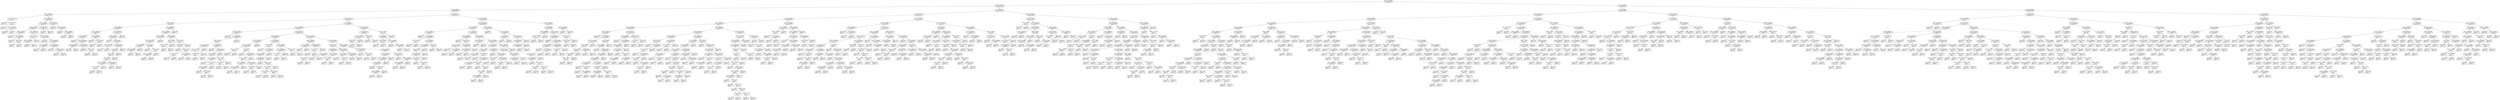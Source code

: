digraph Tree {
0 [label="X[49] <= 2201.0000\ngini = 0.451624521503\nsamples = 5295", shape="box"] ;
1 [label="X[12] <= 734.5000\ngini = 0.499571389096\nsamples = 2425", shape="box"] ;
0 -> 1 ;
2 [label="X[2] <= 39.4500\ngini = 0.446906956005\nsamples = 1160", shape="box"] ;
1 -> 2 ;
3 [label="X[51] <= 268.5000\ngini = 0.21617564271\nsamples = 219", shape="box"] ;
2 -> 3 ;
4 [label="X[3] <= 147.0000\ngini = 0.497777777778\nsamples = 15", shape="box"] ;
3 -> 4 ;
5 [label="gini = 0.0000\nsamples = 5\nvalue = [ 5.  0.]", shape="box"] ;
4 -> 5 ;
6 [label="X[61] <= 1477.5000\ngini = 0.32\nsamples = 10", shape="box"] ;
4 -> 6 ;
7 [label="gini = 0.0000\nsamples = 1\nvalue = [ 1.  0.]", shape="box"] ;
6 -> 7 ;
8 [label="X[17] <= 223.5000\ngini = 0.197530864198\nsamples = 9", shape="box"] ;
6 -> 8 ;
9 [label="gini = 0.0000\nsamples = 7\nvalue = [ 0.  7.]", shape="box"] ;
8 -> 9 ;
10 [label="gini = 0.5000\nsamples = 2\nvalue = [ 1.  1.]", shape="box"] ;
8 -> 10 ;
11 [label="X[77] <= 268.5000\ngini = 0.168925413303\nsamples = 204", shape="box"] ;
3 -> 11 ;
12 [label="X[70] <= 74.7550\ngini = 0.125640956804\nsamples = 193", shape="box"] ;
11 -> 12 ;
13 [label="X[34] <= 35.3700\ngini = 0.0940103852192\nsamples = 182", shape="box"] ;
12 -> 13 ;
14 [label="X[48] <= 68.4900\ngini = 0.444444444444\nsamples = 12", shape="box"] ;
13 -> 14 ;
15 [label="gini = 0.0000\nsamples = 5\nvalue = [ 5.  0.]", shape="box"] ;
14 -> 15 ;
16 [label="X[47] <= 631.0000\ngini = 0.489795918367\nsamples = 7", shape="box"] ;
14 -> 16 ;
17 [label="gini = 0.0000\nsamples = 3\nvalue = [ 0.  3.]", shape="box"] ;
16 -> 17 ;
18 [label="X[62] <= 40.7300\ngini = 0.375\nsamples = 4", shape="box"] ;
16 -> 18 ;
19 [label="gini = 0.5000\nsamples = 2\nvalue = [ 1.  1.]", shape="box"] ;
18 -> 19 ;
20 [label="gini = 0.0000\nsamples = 2\nvalue = [ 2.  0.]", shape="box"] ;
18 -> 20 ;
21 [label="X[51] <= 290.0000\ngini = 0.0570934256055\nsamples = 170", shape="box"] ;
13 -> 21 ;
22 [label="X[8] <= 70.9100\ngini = 0.277777777778\nsamples = 12", shape="box"] ;
21 -> 22 ;
23 [label="X[29] <= 2334.5000\ngini = 0.165289256198\nsamples = 11", shape="box"] ;
22 -> 23 ;
24 [label="gini = 0.0000\nsamples = 9\nvalue = [ 9.  0.]", shape="box"] ;
23 -> 24 ;
25 [label="gini = 0.5000\nsamples = 2\nvalue = [ 1.  1.]", shape="box"] ;
23 -> 25 ;
26 [label="gini = 0.0000\nsamples = 1\nvalue = [ 0.  1.]", shape="box"] ;
22 -> 26 ;
27 [label="X[77] <= 235.0000\ngini = 0.0372536452492\nsamples = 158", shape="box"] ;
21 -> 27 ;
28 [label="gini = 0.0000\nsamples = 125\nvalue = [ 125.    0.]", shape="box"] ;
27 -> 28 ;
29 [label="X[77] <= 238.0000\ngini = 0.165289256198\nsamples = 33", shape="box"] ;
27 -> 29 ;
30 [label="X[1] <= 1523.5000\ngini = 0.444444444444\nsamples = 3", shape="box"] ;
29 -> 30 ;
31 [label="gini = 0.0000\nsamples = 1\nvalue = [ 1.  0.]", shape="box"] ;
30 -> 31 ;
32 [label="gini = 0.0000\nsamples = 2\nvalue = [ 0.  2.]", shape="box"] ;
30 -> 32 ;
33 [label="X[72] <= 800.0000\ngini = 0.0644444444444\nsamples = 30", shape="box"] ;
29 -> 33 ;
34 [label="gini = 0.0000\nsamples = 27\nvalue = [ 27.   0.]", shape="box"] ;
33 -> 34 ;
35 [label="X[25] <= 32.2300\ngini = 0.444444444444\nsamples = 3", shape="box"] ;
33 -> 35 ;
36 [label="gini = 0.0000\nsamples = 1\nvalue = [ 0.  1.]", shape="box"] ;
35 -> 36 ;
37 [label="gini = 0.0000\nsamples = 2\nvalue = [ 2.  0.]", shape="box"] ;
35 -> 37 ;
38 [label="X[7] <= 677.5000\ngini = 0.462809917355\nsamples = 11", shape="box"] ;
12 -> 38 ;
39 [label="gini = 0.0000\nsamples = 7\nvalue = [ 7.  0.]", shape="box"] ;
38 -> 39 ;
40 [label="gini = 0.0000\nsamples = 4\nvalue = [ 0.  4.]", shape="box"] ;
38 -> 40 ;
41 [label="X[22] <= 44.4250\ngini = 0.495867768595\nsamples = 11", shape="box"] ;
11 -> 41 ;
42 [label="gini = 0.0000\nsamples = 4\nvalue = [ 0.  4.]", shape="box"] ;
41 -> 42 ;
43 [label="X[9] <= 1923.0000\ngini = 0.408163265306\nsamples = 7", shape="box"] ;
41 -> 43 ;
44 [label="gini = 0.0000\nsamples = 4\nvalue = [ 4.  0.]", shape="box"] ;
43 -> 44 ;
45 [label="X[52] <= 690.5000\ngini = 0.444444444444\nsamples = 3", shape="box"] ;
43 -> 45 ;
46 [label="gini = 0.0000\nsamples = 2\nvalue = [ 0.  2.]", shape="box"] ;
45 -> 46 ;
47 [label="gini = 0.0000\nsamples = 1\nvalue = [ 1.  0.]", shape="box"] ;
45 -> 47 ;
48 [label="X[42] <= 42.2750\ngini = 0.474381720218\nsamples = 941", shape="box"] ;
2 -> 48 ;
49 [label="X[62] <= 43.5000\ngini = 0.499019621193\nsamples = 542", shape="box"] ;
48 -> 49 ;
50 [label="X[36] <= 451.0000\ngini = 0.43875\nsamples = 200", shape="box"] ;
49 -> 50 ;
51 [label="X[34] <= 34.9050\ngini = 0.353668368718\nsamples = 122", shape="box"] ;
50 -> 51 ;
52 [label="X[1] <= 1748.5000\ngini = 0.202448979592\nsamples = 70", shape="box"] ;
51 -> 52 ;
53 [label="X[62] <= 38.6250\ngini = 0.118921642731\nsamples = 63", shape="box"] ;
52 -> 53 ;
54 [label="gini = 0.0000\nsamples = 1\nvalue = [ 0.  1.]", shape="box"] ;
53 -> 54 ;
55 [label="X[61] <= 1493.5000\ngini = 0.0920915712799\nsamples = 62", shape="box"] ;
53 -> 55 ;
56 [label="X[26] <= 394.5000\ngini = 0.408163265306\nsamples = 7", shape="box"] ;
55 -> 56 ;
57 [label="gini = 0.0000\nsamples = 2\nvalue = [ 0.  2.]", shape="box"] ;
56 -> 57 ;
58 [label="gini = 0.0000\nsamples = 5\nvalue = [ 5.  0.]", shape="box"] ;
56 -> 58 ;
59 [label="X[55] <= 400.0000\ngini = 0.0357024793388\nsamples = 55", shape="box"] ;
55 -> 59 ;
60 [label="gini = 0.0000\nsamples = 53\nvalue = [ 53.   0.]", shape="box"] ;
59 -> 60 ;
61 [label="X[5] <= 33.1900\ngini = 0.5\nsamples = 2", shape="box"] ;
59 -> 61 ;
62 [label="gini = 0.0000\nsamples = 1\nvalue = [ 0.  1.]", shape="box"] ;
61 -> 62 ;
63 [label="gini = 0.0000\nsamples = 1\nvalue = [ 1.  0.]", shape="box"] ;
61 -> 63 ;
64 [label="X[61] <= 1642.0000\ngini = 0.489795918367\nsamples = 7", shape="box"] ;
52 -> 64 ;
65 [label="gini = 0.0000\nsamples = 3\nvalue = [ 0.  3.]", shape="box"] ;
64 -> 65 ;
66 [label="X[73] <= 1002.5000\ngini = 0.375\nsamples = 4", shape="box"] ;
64 -> 66 ;
67 [label="gini = 0.0000\nsamples = 1\nvalue = [ 0.  1.]", shape="box"] ;
66 -> 67 ;
68 [label="gini = 0.0000\nsamples = 3\nvalue = [ 3.  0.]", shape="box"] ;
66 -> 68 ;
69 [label="X[76] <= 458.5000\ngini = 0.473372781065\nsamples = 52", shape="box"] ;
51 -> 69 ;
70 [label="X[50] <= 61.0500\ngini = 0.499671268902\nsamples = 39", shape="box"] ;
69 -> 70 ;
71 [label="gini = 0.0000\nsamples = 7\nvalue = [ 0.  7.]", shape="box"] ;
70 -> 71 ;
72 [label="X[8] <= 63.4250\ngini = 0.482421875\nsamples = 32", shape="box"] ;
70 -> 72 ;
73 [label="X[75] <= 462.0000\ngini = 0.277777777778\nsamples = 6", shape="box"] ;
72 -> 73 ;
74 [label="gini = 0.0000\nsamples = 5\nvalue = [ 0.  5.]", shape="box"] ;
73 -> 74 ;
75 [label="gini = 0.0000\nsamples = 1\nvalue = [ 1.  0.]", shape="box"] ;
73 -> 75 ;
76 [label="X[56] <= 493.0000\ngini = 0.426035502959\nsamples = 26", shape="box"] ;
72 -> 76 ;
77 [label="X[7] <= 633.0000\ngini = 0.375\nsamples = 24", shape="box"] ;
76 -> 77 ;
78 [label="X[68] <= 70.2300\ngini = 0.48\nsamples = 15", shape="box"] ;
77 -> 78 ;
79 [label="X[34] <= 38.8250\ngini = 0.375\nsamples = 12", shape="box"] ;
78 -> 79 ;
80 [label="X[44] <= 450.0000\ngini = 0.197530864198\nsamples = 9", shape="box"] ;
79 -> 80 ;
81 [label="X[27] <= 753.5000\ngini = 0.5\nsamples = 2", shape="box"] ;
80 -> 81 ;
82 [label="gini = 0.0000\nsamples = 1\nvalue = [ 0.  1.]", shape="box"] ;
81 -> 82 ;
83 [label="gini = 0.0000\nsamples = 1\nvalue = [ 1.  0.]", shape="box"] ;
81 -> 83 ;
84 [label="gini = 0.0000\nsamples = 7\nvalue = [ 7.  0.]", shape="box"] ;
80 -> 84 ;
85 [label="X[68] <= 66.8700\ngini = 0.444444444444\nsamples = 3", shape="box"] ;
79 -> 85 ;
86 [label="gini = 0.5000\nsamples = 2\nvalue = [ 1.  1.]", shape="box"] ;
85 -> 86 ;
87 [label="gini = 0.0000\nsamples = 1\nvalue = [ 0.  1.]", shape="box"] ;
85 -> 87 ;
88 [label="gini = 0.0000\nsamples = 3\nvalue = [ 0.  3.]", shape="box"] ;
78 -> 88 ;
89 [label="gini = 0.0000\nsamples = 9\nvalue = [ 9.  0.]", shape="box"] ;
77 -> 89 ;
90 [label="gini = 0.0000\nsamples = 2\nvalue = [ 0.  2.]", shape="box"] ;
76 -> 90 ;
91 [label="gini = 0.0000\nsamples = 13\nvalue = [ 13.   0.]", shape="box"] ;
69 -> 91 ;
92 [label="X[35] <= 455.0000\ngini = 0.498685075608\nsamples = 78", shape="box"] ;
50 -> 92 ;
93 [label="X[12] <= 702.0000\ngini = 0.494542214302\nsamples = 67", shape="box"] ;
92 -> 93 ;
94 [label="X[58] <= 138.0000\ngini = 0.475907198096\nsamples = 41", shape="box"] ;
93 -> 94 ;
95 [label="X[27] <= 640.5000\ngini = 0.424382716049\nsamples = 36", shape="box"] ;
94 -> 95 ;
96 [label="X[71] <= 369.0000\ngini = 0.462809917355\nsamples = 11", shape="box"] ;
95 -> 96 ;
97 [label="X[69] <= 1919.0000\ngini = 0.444444444444\nsamples = 6", shape="box"] ;
96 -> 97 ;
98 [label="gini = 0.0000\nsamples = 2\nvalue = [ 0.  2.]", shape="box"] ;
97 -> 98 ;
99 [label="gini = 0.0000\nsamples = 4\nvalue = [ 4.  0.]", shape="box"] ;
97 -> 99 ;
100 [label="gini = 0.0000\nsamples = 5\nvalue = [ 0.  5.]", shape="box"] ;
96 -> 100 ;
101 [label="X[43] <= 178.5000\ngini = 0.2688\nsamples = 25", shape="box"] ;
95 -> 101 ;
102 [label="gini = 0.0000\nsamples = 17\nvalue = [ 17.   0.]", shape="box"] ;
101 -> 102 ;
103 [label="X[60] <= 765.0000\ngini = 0.5\nsamples = 8", shape="box"] ;
101 -> 103 ;
104 [label="X[21] <= 1571.0000\ngini = 0.444444444444\nsamples = 6", shape="box"] ;
103 -> 104 ;
105 [label="gini = 0.0000\nsamples = 2\nvalue = [ 2.  0.]", shape="box"] ;
104 -> 105 ;
106 [label="gini = 0.0000\nsamples = 4\nvalue = [ 0.  4.]", shape="box"] ;
104 -> 106 ;
107 [label="gini = 0.0000\nsamples = 2\nvalue = [ 2.  0.]", shape="box"] ;
103 -> 107 ;
108 [label="gini = 0.0000\nsamples = 5\nvalue = [ 0.  5.]", shape="box"] ;
94 -> 108 ;
109 [label="X[48] <= 69.3400\ngini = 0.310650887574\nsamples = 26", shape="box"] ;
93 -> 109 ;
110 [label="X[62] <= 38.8250\ngini = 0.1171875\nsamples = 16", shape="box"] ;
109 -> 110 ;
111 [label="X[18] <= 102.0000\ngini = 0.5\nsamples = 2", shape="box"] ;
110 -> 111 ;
112 [label="gini = 0.0000\nsamples = 1\nvalue = [ 0.  1.]", shape="box"] ;
111 -> 112 ;
113 [label="gini = 0.0000\nsamples = 1\nvalue = [ 1.  0.]", shape="box"] ;
111 -> 113 ;
114 [label="gini = 0.0000\nsamples = 14\nvalue = [  0.  14.]", shape="box"] ;
110 -> 114 ;
115 [label="X[6] <= 492.5000\ngini = 0.48\nsamples = 10", shape="box"] ;
109 -> 115 ;
116 [label="X[28] <= 66.9400\ngini = 0.375\nsamples = 8", shape="box"] ;
115 -> 116 ;
117 [label="gini = 0.0000\nsamples = 3\nvalue = [ 0.  3.]", shape="box"] ;
116 -> 117 ;
118 [label="X[46] <= 433.0000\ngini = 0.48\nsamples = 5", shape="box"] ;
116 -> 118 ;
119 [label="X[11] <= 343.0000\ngini = 0.5\nsamples = 2", shape="box"] ;
118 -> 119 ;
120 [label="gini = 0.0000\nsamples = 1\nvalue = [ 1.  0.]", shape="box"] ;
119 -> 120 ;
121 [label="gini = 0.0000\nsamples = 1\nvalue = [ 0.  1.]", shape="box"] ;
119 -> 121 ;
122 [label="X[16] <= 390.5000\ngini = 0.444444444444\nsamples = 3", shape="box"] ;
118 -> 122 ;
123 [label="gini = 0.5000\nsamples = 2\nvalue = [ 1.  1.]", shape="box"] ;
122 -> 123 ;
124 [label="gini = 0.0000\nsamples = 1\nvalue = [ 0.  1.]", shape="box"] ;
122 -> 124 ;
125 [label="gini = 0.0000\nsamples = 2\nvalue = [ 2.  0.]", shape="box"] ;
115 -> 125 ;
126 [label="gini = 0.0000\nsamples = 11\nvalue = [ 11.   0.]", shape="box"] ;
92 -> 126 ;
127 [label="X[2] <= 44.3050\ngini = 0.490954481721\nsamples = 342", shape="box"] ;
49 -> 127 ;
128 [label="X[51] <= 298.5000\ngini = 0.499973360328\nsamples = 274", shape="box"] ;
127 -> 128 ;
129 [label="X[24] <= 470.5000\ngini = 0.389273356401\nsamples = 68", shape="box"] ;
128 -> 129 ;
130 [label="gini = 0.0000\nsamples = 19\nvalue = [  0.  19.]", shape="box"] ;
129 -> 130 ;
131 [label="X[71] <= 357.0000\ngini = 0.464806330696\nsamples = 49", shape="box"] ;
129 -> 131 ;
132 [label="X[34] <= 33.2700\ngini = 0.495\nsamples = 40", shape="box"] ;
131 -> 132 ;
133 [label="X[42] <= 41.4850\ngini = 0.260355029586\nsamples = 13", shape="box"] ;
132 -> 133 ;
134 [label="X[9] <= 1717.5000\ngini = 0.152777777778\nsamples = 12", shape="box"] ;
133 -> 134 ;
135 [label="X[79] <= 452.0000\ngini = 0.5\nsamples = 2", shape="box"] ;
134 -> 135 ;
136 [label="gini = 0.0000\nsamples = 1\nvalue = [ 1.  0.]", shape="box"] ;
135 -> 136 ;
137 [label="gini = 0.0000\nsamples = 1\nvalue = [ 0.  1.]", shape="box"] ;
135 -> 137 ;
138 [label="gini = 0.0000\nsamples = 10\nvalue = [  0.  10.]", shape="box"] ;
134 -> 138 ;
139 [label="gini = 0.0000\nsamples = 1\nvalue = [ 1.  0.]", shape="box"] ;
133 -> 139 ;
140 [label="X[0] <= 681.5000\ngini = 0.482853223594\nsamples = 27", shape="box"] ;
132 -> 140 ;
141 [label="gini = 0.0000\nsamples = 8\nvalue = [ 8.  0.]", shape="box"] ;
140 -> 141 ;
142 [label="X[54] <= 31.3850\ngini = 0.487534626039\nsamples = 19", shape="box"] ;
140 -> 142 ;
143 [label="X[37] <= 197.5000\ngini = 0.4296875\nsamples = 16", shape="box"] ;
142 -> 143 ;
144 [label="X[43] <= 186.0000\ngini = 0.444444444444\nsamples = 6", shape="box"] ;
143 -> 144 ;
145 [label="gini = 0.0000\nsamples = 2\nvalue = [ 2.  0.]", shape="box"] ;
144 -> 145 ;
146 [label="X[29] <= 2149.5000\ngini = 0.5\nsamples = 4", shape="box"] ;
144 -> 146 ;
147 [label="X[24] <= 591.5000\ngini = 0.444444444444\nsamples = 3", shape="box"] ;
146 -> 147 ;
148 [label="gini = 0.0000\nsamples = 1\nvalue = [ 1.  0.]", shape="box"] ;
147 -> 148 ;
149 [label="X[57] <= 168.5000\ngini = 0.5\nsamples = 2", shape="box"] ;
147 -> 149 ;
150 [label="gini = 0.0000\nsamples = 1\nvalue = [ 0.  1.]", shape="box"] ;
149 -> 150 ;
151 [label="gini = 0.0000\nsamples = 1\nvalue = [ 1.  0.]", shape="box"] ;
149 -> 151 ;
152 [label="gini = 0.0000\nsamples = 1\nvalue = [ 0.  1.]", shape="box"] ;
146 -> 152 ;
153 [label="X[74] <= 33.3450\ngini = 0.18\nsamples = 10", shape="box"] ;
143 -> 153 ;
154 [label="X[0] <= 721.0000\ngini = 0.5\nsamples = 2", shape="box"] ;
153 -> 154 ;
155 [label="gini = 0.0000\nsamples = 1\nvalue = [ 1.  0.]", shape="box"] ;
154 -> 155 ;
156 [label="gini = 0.0000\nsamples = 1\nvalue = [ 0.  1.]", shape="box"] ;
154 -> 156 ;
157 [label="gini = 0.0000\nsamples = 8\nvalue = [ 0.  8.]", shape="box"] ;
153 -> 157 ;
158 [label="gini = 0.0000\nsamples = 3\nvalue = [ 3.  0.]", shape="box"] ;
142 -> 158 ;
159 [label="gini = 0.0000\nsamples = 9\nvalue = [ 0.  9.]", shape="box"] ;
131 -> 159 ;
160 [label="X[24] <= 518.5000\ngini = 0.486379489113\nsamples = 206", shape="box"] ;
128 -> 160 ;
161 [label="X[64] <= 516.5000\ngini = 0.489244444444\nsamples = 75", shape="box"] ;
160 -> 161 ;
162 [label="X[6] <= 476.5000\ngini = 0.452662721893\nsamples = 26", shape="box"] ;
161 -> 162 ;
163 [label="X[22] <= 41.8100\ngini = 0.413194444444\nsamples = 24", shape="box"] ;
162 -> 163 ;
164 [label="X[57] <= 187.0000\ngini = 0.375\nsamples = 4", shape="box"] ;
163 -> 164 ;
165 [label="gini = 0.0000\nsamples = 1\nvalue = [ 1.  0.]", shape="box"] ;
164 -> 165 ;
166 [label="gini = 0.0000\nsamples = 3\nvalue = [ 0.  3.]", shape="box"] ;
164 -> 166 ;
167 [label="X[2] <= 40.3550\ngini = 0.32\nsamples = 20", shape="box"] ;
163 -> 167 ;
168 [label="gini = 0.0000\nsamples = 1\nvalue = [ 0.  1.]", shape="box"] ;
167 -> 168 ;
169 [label="X[59] <= 549.0000\ngini = 0.265927977839\nsamples = 19", shape="box"] ;
167 -> 169 ;
170 [label="X[1] <= 1779.5000\ngini = 0.42\nsamples = 10", shape="box"] ;
169 -> 170 ;
171 [label="X[31] <= 254.0000\ngini = 0.244897959184\nsamples = 7", shape="box"] ;
170 -> 171 ;
172 [label="X[49] <= 1791.0000\ngini = 0.444444444444\nsamples = 3", shape="box"] ;
171 -> 172 ;
173 [label="gini = 0.0000\nsamples = 1\nvalue = [ 1.  0.]", shape="box"] ;
172 -> 173 ;
174 [label="gini = 0.5000\nsamples = 2\nvalue = [ 1.  1.]", shape="box"] ;
172 -> 174 ;
175 [label="gini = 0.0000\nsamples = 4\nvalue = [ 4.  0.]", shape="box"] ;
171 -> 175 ;
176 [label="X[8] <= 67.0400\ngini = 0.444444444444\nsamples = 3", shape="box"] ;
170 -> 176 ;
177 [label="X[63] <= 158.5000\ngini = 0.5\nsamples = 2", shape="box"] ;
176 -> 177 ;
178 [label="gini = 0.0000\nsamples = 1\nvalue = [ 1.  0.]", shape="box"] ;
177 -> 178 ;
179 [label="gini = 0.0000\nsamples = 1\nvalue = [ 0.  1.]", shape="box"] ;
177 -> 179 ;
180 [label="gini = 0.0000\nsamples = 1\nvalue = [ 0.  1.]", shape="box"] ;
176 -> 180 ;
181 [label="gini = 0.0000\nsamples = 9\nvalue = [ 9.  0.]", shape="box"] ;
169 -> 181 ;
182 [label="gini = 0.0000\nsamples = 2\nvalue = [ 0.  2.]", shape="box"] ;
162 -> 182 ;
183 [label="X[4] <= 509.5000\ngini = 0.424822990421\nsamples = 49", shape="box"] ;
161 -> 183 ;
184 [label="X[66] <= 444.0000\ngini = 0.5\nsamples = 22", shape="box"] ;
183 -> 184 ;
185 [label="gini = 0.0000\nsamples = 5\nvalue = [ 5.  0.]", shape="box"] ;
184 -> 185 ;
186 [label="X[64] <= 583.0000\ngini = 0.456747404844\nsamples = 17", shape="box"] ;
184 -> 186 ;
187 [label="X[52] <= 676.5000\ngini = 0.336734693878\nsamples = 14", shape="box"] ;
186 -> 187 ;
188 [label="X[5] <= 34.2300\ngini = 0.489795918367\nsamples = 7", shape="box"] ;
187 -> 188 ;
189 [label="gini = 0.0000\nsamples = 2\nvalue = [ 0.  2.]", shape="box"] ;
188 -> 189 ;
190 [label="X[48] <= 71.4250\ngini = 0.48\nsamples = 5", shape="box"] ;
188 -> 190 ;
191 [label="X[57] <= 229.5000\ngini = 0.5\nsamples = 4", shape="box"] ;
190 -> 191 ;
192 [label="X[19] <= 607.0000\ngini = 0.5\nsamples = 2", shape="box"] ;
191 -> 192 ;
193 [label="gini = 0.0000\nsamples = 1\nvalue = [ 0.  1.]", shape="box"] ;
192 -> 193 ;
194 [label="gini = 0.0000\nsamples = 1\nvalue = [ 1.  0.]", shape="box"] ;
192 -> 194 ;
195 [label="X[35] <= 420.5000\ngini = 0.5\nsamples = 2", shape="box"] ;
191 -> 195 ;
196 [label="gini = 0.0000\nsamples = 1\nvalue = [ 1.  0.]", shape="box"] ;
195 -> 196 ;
197 [label="gini = 0.0000\nsamples = 1\nvalue = [ 0.  1.]", shape="box"] ;
195 -> 197 ;
198 [label="gini = 0.0000\nsamples = 1\nvalue = [ 1.  0.]", shape="box"] ;
190 -> 198 ;
199 [label="gini = 0.0000\nsamples = 7\nvalue = [ 0.  7.]", shape="box"] ;
187 -> 199 ;
200 [label="gini = 0.0000\nsamples = 3\nvalue = [ 3.  0.]", shape="box"] ;
186 -> 200 ;
201 [label="X[13] <= 1076.0000\ngini = 0.252400548697\nsamples = 27", shape="box"] ;
183 -> 201 ;
202 [label="X[75] <= 390.5000\ngini = 0.0907029478458\nsamples = 21", shape="box"] ;
201 -> 202 ;
203 [label="X[11] <= 375.0000\ngini = 0.5\nsamples = 2", shape="box"] ;
202 -> 203 ;
204 [label="gini = 0.0000\nsamples = 1\nvalue = [ 1.  0.]", shape="box"] ;
203 -> 204 ;
205 [label="gini = 0.0000\nsamples = 1\nvalue = [ 0.  1.]", shape="box"] ;
203 -> 205 ;
206 [label="gini = 0.0000\nsamples = 19\nvalue = [  0.  19.]", shape="box"] ;
202 -> 206 ;
207 [label="X[45] <= 31.5900\ngini = 0.5\nsamples = 6", shape="box"] ;
201 -> 207 ;
208 [label="gini = 0.0000\nsamples = 3\nvalue = [ 0.  3.]", shape="box"] ;
207 -> 208 ;
209 [label="gini = 0.0000\nsamples = 3\nvalue = [ 3.  0.]", shape="box"] ;
207 -> 209 ;
210 [label="X[11] <= 311.5000\ngini = 0.440999941728\nsamples = 131", shape="box"] ;
160 -> 210 ;
211 [label="X[59] <= 504.5000\ngini = 0.169921875\nsamples = 32", shape="box"] ;
210 -> 211 ;
212 [label="X[27] <= 668.5000\ngini = 0.444444444444\nsamples = 3", shape="box"] ;
211 -> 212 ;
213 [label="gini = 0.0000\nsamples = 2\nvalue = [ 0.  2.]", shape="box"] ;
212 -> 213 ;
214 [label="gini = 0.0000\nsamples = 1\nvalue = [ 1.  0.]", shape="box"] ;
212 -> 214 ;
215 [label="X[39] <= 474.0000\ngini = 0.0665873959572\nsamples = 29", shape="box"] ;
211 -> 215 ;
216 [label="X[63] <= 210.0000\ngini = 0.5\nsamples = 2", shape="box"] ;
215 -> 216 ;
217 [label="gini = 0.0000\nsamples = 1\nvalue = [ 1.  0.]", shape="box"] ;
216 -> 217 ;
218 [label="gini = 0.0000\nsamples = 1\nvalue = [ 0.  1.]", shape="box"] ;
216 -> 218 ;
219 [label="gini = 0.0000\nsamples = 27\nvalue = [ 27.   0.]", shape="box"] ;
215 -> 219 ;
220 [label="X[48] <= 67.4800\ngini = 0.481583511887\nsamples = 99", shape="box"] ;
210 -> 220 ;
221 [label="X[24] <= 545.0000\ngini = 0.48875\nsamples = 40", shape="box"] ;
220 -> 221 ;
222 [label="X[50] <= 63.3100\ngini = 0.444444444444\nsamples = 21", shape="box"] ;
221 -> 222 ;
223 [label="X[30] <= 68.5550\ngini = 0.444444444444\nsamples = 9", shape="box"] ;
222 -> 223 ;
224 [label="X[56] <= 495.5000\ngini = 0.375\nsamples = 4", shape="box"] ;
223 -> 224 ;
225 [label="gini = 0.0000\nsamples = 3\nvalue = [ 3.  0.]", shape="box"] ;
224 -> 225 ;
226 [label="gini = 0.0000\nsamples = 1\nvalue = [ 0.  1.]", shape="box"] ;
224 -> 226 ;
227 [label="gini = 0.0000\nsamples = 5\nvalue = [ 0.  5.]", shape="box"] ;
223 -> 227 ;
228 [label="X[57] <= 230.5000\ngini = 0.152777777778\nsamples = 12", shape="box"] ;
222 -> 228 ;
229 [label="gini = 0.0000\nsamples = 10\nvalue = [ 10.   0.]", shape="box"] ;
228 -> 229 ;
230 [label="X[16] <= 380.5000\ngini = 0.5\nsamples = 2", shape="box"] ;
228 -> 230 ;
231 [label="gini = 0.0000\nsamples = 1\nvalue = [ 1.  0.]", shape="box"] ;
230 -> 231 ;
232 [label="gini = 0.0000\nsamples = 1\nvalue = [ 0.  1.]", shape="box"] ;
230 -> 232 ;
233 [label="X[46] <= 438.0000\ngini = 0.265927977839\nsamples = 19", shape="box"] ;
221 -> 233 ;
234 [label="X[22] <= 48.4550\ngini = 0.1171875\nsamples = 16", shape="box"] ;
233 -> 234 ;
235 [label="gini = 0.0000\nsamples = 14\nvalue = [  0.  14.]", shape="box"] ;
234 -> 235 ;
236 [label="X[56] <= 489.5000\ngini = 0.5\nsamples = 2", shape="box"] ;
234 -> 236 ;
237 [label="gini = 0.0000\nsamples = 1\nvalue = [ 0.  1.]", shape="box"] ;
236 -> 237 ;
238 [label="gini = 0.0000\nsamples = 1\nvalue = [ 1.  0.]", shape="box"] ;
236 -> 238 ;
239 [label="X[9] <= 2185.0000\ngini = 0.444444444444\nsamples = 3", shape="box"] ;
233 -> 239 ;
240 [label="gini = 0.0000\nsamples = 2\nvalue = [ 2.  0.]", shape="box"] ;
239 -> 240 ;
241 [label="gini = 0.0000\nsamples = 1\nvalue = [ 0.  1.]", shape="box"] ;
239 -> 241 ;
242 [label="X[37] <= 183.5000\ngini = 0.41022694628\nsamples = 59", shape="box"] ;
220 -> 242 ;
243 [label="X[47] <= 661.5000\ngini = 0.444444444444\nsamples = 12", shape="box"] ;
242 -> 243 ;
244 [label="gini = 0.0000\nsamples = 7\nvalue = [ 0.  7.]", shape="box"] ;
243 -> 244 ;
245 [label="X[17] <= 229.5000\ngini = 0.32\nsamples = 5", shape="box"] ;
243 -> 245 ;
246 [label="gini = 0.0000\nsamples = 4\nvalue = [ 4.  0.]", shape="box"] ;
245 -> 246 ;
247 [label="gini = 0.0000\nsamples = 1\nvalue = [ 0.  1.]", shape="box"] ;
245 -> 247 ;
248 [label="X[51] <= 395.0000\ngini = 0.309642372114\nsamples = 47", shape="box"] ;
242 -> 248 ;
249 [label="X[26] <= 543.0000\ngini = 0.202448979592\nsamples = 35", shape="box"] ;
248 -> 249 ;
250 [label="X[51] <= 316.5000\ngini = 0.160899653979\nsamples = 34", shape="box"] ;
249 -> 250 ;
251 [label="X[8] <= 67.9450\ngini = 0.336734693878\nsamples = 14", shape="box"] ;
250 -> 251 ;
252 [label="gini = 0.0000\nsamples = 9\nvalue = [ 9.  0.]", shape="box"] ;
251 -> 252 ;
253 [label="X[24] <= 577.0000\ngini = 0.48\nsamples = 5", shape="box"] ;
251 -> 253 ;
254 [label="X[26] <= 462.5000\ngini = 0.444444444444\nsamples = 3", shape="box"] ;
253 -> 254 ;
255 [label="gini = 0.0000\nsamples = 1\nvalue = [ 1.  0.]", shape="box"] ;
254 -> 255 ;
256 [label="gini = 0.5000\nsamples = 2\nvalue = [ 1.  1.]", shape="box"] ;
254 -> 256 ;
257 [label="gini = 0.0000\nsamples = 2\nvalue = [ 0.  2.]", shape="box"] ;
253 -> 257 ;
258 [label="gini = 0.0000\nsamples = 20\nvalue = [ 20.   0.]", shape="box"] ;
250 -> 258 ;
259 [label="gini = 0.0000\nsamples = 1\nvalue = [ 0.  1.]", shape="box"] ;
249 -> 259 ;
260 [label="X[36] <= 399.0000\ngini = 0.486111111111\nsamples = 12", shape="box"] ;
248 -> 260 ;
261 [label="gini = 0.0000\nsamples = 3\nvalue = [ 0.  3.]", shape="box"] ;
260 -> 261 ;
262 [label="X[48] <= 68.8800\ngini = 0.345679012346\nsamples = 9", shape="box"] ;
260 -> 262 ;
263 [label="X[21] <= 1601.0000\ngini = 0.444444444444\nsamples = 3", shape="box"] ;
262 -> 263 ;
264 [label="gini = 0.0000\nsamples = 1\nvalue = [ 1.  0.]", shape="box"] ;
263 -> 264 ;
265 [label="gini = 0.0000\nsamples = 2\nvalue = [ 0.  2.]", shape="box"] ;
263 -> 265 ;
266 [label="gini = 0.0000\nsamples = 6\nvalue = [ 6.  0.]", shape="box"] ;
262 -> 266 ;
267 [label="X[60] <= 770.5000\ngini = 0.250865051903\nsamples = 68", shape="box"] ;
127 -> 267 ;
268 [label="X[51] <= 397.5000\ngini = 0.0886965927528\nsamples = 43", shape="box"] ;
267 -> 268 ;
269 [label="X[12] <= 603.0000\ngini = 0.0475907198096\nsamples = 41", shape="box"] ;
268 -> 269 ;
270 [label="X[68] <= 72.9450\ngini = 0.5\nsamples = 2", shape="box"] ;
269 -> 270 ;
271 [label="gini = 0.0000\nsamples = 1\nvalue = [ 0.  1.]", shape="box"] ;
270 -> 271 ;
272 [label="gini = 0.0000\nsamples = 1\nvalue = [ 1.  0.]", shape="box"] ;
270 -> 272 ;
273 [label="gini = 0.0000\nsamples = 39\nvalue = [  0.  39.]", shape="box"] ;
269 -> 273 ;
274 [label="X[39] <= 608.0000\ngini = 0.5\nsamples = 2", shape="box"] ;
268 -> 274 ;
275 [label="gini = 0.0000\nsamples = 1\nvalue = [ 1.  0.]", shape="box"] ;
274 -> 275 ;
276 [label="gini = 0.0000\nsamples = 1\nvalue = [ 0.  1.]", shape="box"] ;
274 -> 276 ;
277 [label="X[8] <= 71.5850\ngini = 0.4352\nsamples = 25", shape="box"] ;
267 -> 277 ;
278 [label="X[8] <= 68.4250\ngini = 0.498269896194\nsamples = 17", shape="box"] ;
277 -> 278 ;
279 [label="X[46] <= 358.5000\ngini = 0.21875\nsamples = 8", shape="box"] ;
278 -> 279 ;
280 [label="gini = 0.0000\nsamples = 1\nvalue = [ 1.  0.]", shape="box"] ;
279 -> 280 ;
281 [label="gini = 0.0000\nsamples = 7\nvalue = [ 0.  7.]", shape="box"] ;
279 -> 281 ;
282 [label="X[75] <= 478.0000\ngini = 0.345679012346\nsamples = 9", shape="box"] ;
278 -> 282 ;
283 [label="gini = 0.0000\nsamples = 6\nvalue = [ 6.  0.]", shape="box"] ;
282 -> 283 ;
284 [label="X[38] <= 106.0000\ngini = 0.444444444444\nsamples = 3", shape="box"] ;
282 -> 284 ;
285 [label="gini = 0.0000\nsamples = 1\nvalue = [ 1.  0.]", shape="box"] ;
284 -> 285 ;
286 [label="gini = 0.0000\nsamples = 2\nvalue = [ 0.  2.]", shape="box"] ;
284 -> 286 ;
287 [label="gini = 0.0000\nsamples = 8\nvalue = [ 0.  8.]", shape="box"] ;
277 -> 287 ;
288 [label="X[55] <= 424.0000\ngini = 0.387811634349\nsamples = 399", shape="box"] ;
48 -> 288 ;
289 [label="X[69] <= 2213.0000\ngini = 0.441039515842\nsamples = 265", shape="box"] ;
288 -> 289 ;
290 [label="X[6] <= 397.0000\ngini = 0.402106664578\nsamples = 226", shape="box"] ;
289 -> 290 ;
291 [label="X[18] <= 49.5000\ngini = 0.224081632653\nsamples = 70", shape="box"] ;
290 -> 291 ;
292 [label="gini = 0.0000\nsamples = 2\nvalue = [ 0.  2.]", shape="box"] ;
291 -> 292 ;
293 [label="X[26] <= 304.5000\ngini = 0.184688581315\nsamples = 68", shape="box"] ;
291 -> 293 ;
294 [label="X[47] <= 639.5000\ngini = 0.5\nsamples = 4", shape="box"] ;
293 -> 294 ;
295 [label="gini = 0.0000\nsamples = 2\nvalue = [ 0.  2.]", shape="box"] ;
294 -> 295 ;
296 [label="gini = 0.0000\nsamples = 2\nvalue = [ 2.  0.]", shape="box"] ;
294 -> 296 ;
297 [label="X[57] <= 259.5000\ngini = 0.14404296875\nsamples = 64", shape="box"] ;
293 -> 297 ;
298 [label="X[1] <= 1542.0000\ngini = 0.09652398736\nsamples = 59", shape="box"] ;
297 -> 298 ;
299 [label="X[47] <= 550.5000\ngini = 0.32\nsamples = 15", shape="box"] ;
298 -> 299 ;
300 [label="X[25] <= 35.1200\ngini = 0.489795918367\nsamples = 7", shape="box"] ;
299 -> 300 ;
301 [label="X[60] <= 691.5000\ngini = 0.375\nsamples = 4", shape="box"] ;
300 -> 301 ;
302 [label="gini = 0.0000\nsamples = 2\nvalue = [ 0.  2.]", shape="box"] ;
301 -> 302 ;
303 [label="X[39] <= 526.5000\ngini = 0.5\nsamples = 2", shape="box"] ;
301 -> 303 ;
304 [label="gini = 0.0000\nsamples = 1\nvalue = [ 1.  0.]", shape="box"] ;
303 -> 304 ;
305 [label="gini = 0.0000\nsamples = 1\nvalue = [ 0.  1.]", shape="box"] ;
303 -> 305 ;
306 [label="gini = 0.0000\nsamples = 3\nvalue = [ 3.  0.]", shape="box"] ;
300 -> 306 ;
307 [label="gini = 0.0000\nsamples = 8\nvalue = [ 8.  0.]", shape="box"] ;
299 -> 307 ;
308 [label="gini = 0.0000\nsamples = 44\nvalue = [ 44.   0.]", shape="box"] ;
298 -> 308 ;
309 [label="X[8] <= 64.6750\ngini = 0.48\nsamples = 5", shape="box"] ;
297 -> 309 ;
310 [label="gini = 0.0000\nsamples = 2\nvalue = [ 0.  2.]", shape="box"] ;
309 -> 310 ;
311 [label="gini = 0.0000\nsamples = 3\nvalue = [ 3.  0.]", shape="box"] ;
309 -> 311 ;
312 [label="X[27] <= 619.0000\ngini = 0.452662721893\nsamples = 156", shape="box"] ;
290 -> 312 ;
313 [label="X[64] <= 448.5000\ngini = 0.470868014269\nsamples = 29", shape="box"] ;
312 -> 313 ;
314 [label="gini = 0.0000\nsamples = 5\nvalue = [ 5.  0.]", shape="box"] ;
313 -> 314 ;
315 [label="X[56] <= 457.0000\ngini = 0.375\nsamples = 24", shape="box"] ;
313 -> 315 ;
316 [label="X[48] <= 72.4750\ngini = 0.197530864198\nsamples = 18", shape="box"] ;
315 -> 316 ;
317 [label="gini = 0.0000\nsamples = 15\nvalue = [  0.  15.]", shape="box"] ;
316 -> 317 ;
318 [label="X[1] <= 1646.0000\ngini = 0.444444444444\nsamples = 3", shape="box"] ;
316 -> 318 ;
319 [label="gini = 0.0000\nsamples = 1\nvalue = [ 0.  1.]", shape="box"] ;
318 -> 319 ;
320 [label="gini = 0.0000\nsamples = 2\nvalue = [ 2.  0.]", shape="box"] ;
318 -> 320 ;
321 [label="X[16] <= 393.0000\ngini = 0.444444444444\nsamples = 6", shape="box"] ;
315 -> 321 ;
322 [label="X[56] <= 542.0000\ngini = 0.444444444444\nsamples = 3", shape="box"] ;
321 -> 322 ;
323 [label="gini = 0.0000\nsamples = 1\nvalue = [ 0.  1.]", shape="box"] ;
322 -> 323 ;
324 [label="gini = 0.5000\nsamples = 2\nvalue = [ 1.  1.]", shape="box"] ;
322 -> 324 ;
325 [label="gini = 0.0000\nsamples = 3\nvalue = [ 3.  0.]", shape="box"] ;
321 -> 325 ;
326 [label="X[1] <= 1582.0000\ngini = 0.40622481245\nsamples = 127", shape="box"] ;
312 -> 326 ;
327 [label="X[44] <= 369.0000\ngini = 0.0798611111111\nsamples = 24", shape="box"] ;
326 -> 327 ;
328 [label="gini = 0.0000\nsamples = 1\nvalue = [ 0.  1.]", shape="box"] ;
327 -> 328 ;
329 [label="gini = 0.0000\nsamples = 23\nvalue = [ 23.   0.]", shape="box"] ;
327 -> 329 ;
330 [label="X[32] <= 754.0000\ngini = 0.448675652748\nsamples = 103", shape="box"] ;
326 -> 330 ;
331 [label="X[77] <= 196.5000\ngini = 0.49926035503\nsamples = 52", shape="box"] ;
330 -> 331 ;
332 [label="X[8] <= 71.6050\ngini = 0.385633270321\nsamples = 23", shape="box"] ;
331 -> 332 ;
333 [label="X[15] <= 458.5000\ngini = 0.14201183432\nsamples = 13", shape="box"] ;
332 -> 333 ;
334 [label="gini = 0.0000\nsamples = 11\nvalue = [  0.  11.]", shape="box"] ;
333 -> 334 ;
335 [label="gini = 0.5000\nsamples = 2\nvalue = [ 1.  1.]", shape="box"] ;
333 -> 335 ;
336 [label="X[37] <= 168.0000\ngini = 0.5\nsamples = 10", shape="box"] ;
332 -> 336 ;
337 [label="gini = 0.0000\nsamples = 1\nvalue = [ 1.  0.]", shape="box"] ;
336 -> 337 ;
338 [label="X[61] <= 1565.0000\ngini = 0.493827160494\nsamples = 9", shape="box"] ;
336 -> 338 ;
339 [label="X[2] <= 46.6150\ngini = 0.444444444444\nsamples = 3", shape="box"] ;
338 -> 339 ;
340 [label="gini = 0.0000\nsamples = 1\nvalue = [ 0.  1.]", shape="box"] ;
339 -> 340 ;
341 [label="gini = 0.5000\nsamples = 2\nvalue = [ 1.  1.]", shape="box"] ;
339 -> 341 ;
342 [label="X[38] <= 88.5000\ngini = 0.5\nsamples = 6", shape="box"] ;
338 -> 342 ;
343 [label="gini = 0.0000\nsamples = 1\nvalue = [ 1.  0.]", shape="box"] ;
342 -> 343 ;
344 [label="X[54] <= 34.9000\ngini = 0.48\nsamples = 5", shape="box"] ;
342 -> 344 ;
345 [label="X[10] <= 69.0950\ngini = 0.5\nsamples = 4", shape="box"] ;
344 -> 345 ;
346 [label="X[52] <= 685.0000\ngini = 0.444444444444\nsamples = 3", shape="box"] ;
345 -> 346 ;
347 [label="gini = 0.5000\nsamples = 2\nvalue = [ 1.  1.]", shape="box"] ;
346 -> 347 ;
348 [label="gini = 0.0000\nsamples = 1\nvalue = [ 0.  1.]", shape="box"] ;
346 -> 348 ;
349 [label="gini = 0.0000\nsamples = 1\nvalue = [ 1.  0.]", shape="box"] ;
345 -> 349 ;
350 [label="gini = 0.0000\nsamples = 1\nvalue = [ 0.  1.]", shape="box"] ;
344 -> 350 ;
351 [label="X[4] <= 503.5000\ngini = 0.399524375743\nsamples = 29", shape="box"] ;
331 -> 351 ;
352 [label="gini = 0.0000\nsamples = 3\nvalue = [ 0.  3.]", shape="box"] ;
351 -> 352 ;
353 [label="X[33] <= 974.5000\ngini = 0.310650887574\nsamples = 26", shape="box"] ;
351 -> 353 ;
354 [label="X[76] <= 354.5000\ngini = 0.375\nsamples = 4", shape="box"] ;
353 -> 354 ;
355 [label="gini = 0.0000\nsamples = 1\nvalue = [ 1.  0.]", shape="box"] ;
354 -> 355 ;
356 [label="gini = 0.0000\nsamples = 3\nvalue = [ 0.  3.]", shape="box"] ;
354 -> 356 ;
357 [label="X[66] <= 381.0000\ngini = 0.165289256198\nsamples = 22", shape="box"] ;
353 -> 357 ;
358 [label="X[16] <= 430.5000\ngini = 0.5\nsamples = 4", shape="box"] ;
357 -> 358 ;
359 [label="gini = 0.0000\nsamples = 2\nvalue = [ 0.  2.]", shape="box"] ;
358 -> 359 ;
360 [label="gini = 0.0000\nsamples = 2\nvalue = [ 2.  0.]", shape="box"] ;
358 -> 360 ;
361 [label="gini = 0.0000\nsamples = 18\nvalue = [ 18.   0.]", shape="box"] ;
357 -> 361 ;
362 [label="X[67] <= 781.5000\ngini = 0.315263360246\nsamples = 51", shape="box"] ;
330 -> 362 ;
363 [label="X[28] <= 71.1100\ngini = 0.249131944444\nsamples = 48", shape="box"] ;
362 -> 363 ;
364 [label="X[63] <= 247.5000\ngini = 0.104938271605\nsamples = 36", shape="box"] ;
363 -> 364 ;
365 [label="X[30] <= 64.0950\ngini = 0.0555102040816\nsamples = 35", shape="box"] ;
364 -> 365 ;
366 [label="gini = 0.0000\nsamples = 1\nvalue = [ 0.  1.]", shape="box"] ;
365 -> 366 ;
367 [label="gini = 0.0000\nsamples = 34\nvalue = [ 34.   0.]", shape="box"] ;
365 -> 367 ;
368 [label="gini = 0.0000\nsamples = 1\nvalue = [ 0.  1.]", shape="box"] ;
364 -> 368 ;
369 [label="X[52] <= 707.5000\ngini = 0.486111111111\nsamples = 12", shape="box"] ;
363 -> 369 ;
370 [label="X[48] <= 68.6950\ngini = 0.408163265306\nsamples = 7", shape="box"] ;
369 -> 370 ;
371 [label="gini = 0.0000\nsamples = 3\nvalue = [ 0.  3.]", shape="box"] ;
370 -> 371 ;
372 [label="X[0] <= 697.0000\ngini = 0.5\nsamples = 4", shape="box"] ;
370 -> 372 ;
373 [label="X[53] <= 919.0000\ngini = 0.5\nsamples = 2", shape="box"] ;
372 -> 373 ;
374 [label="gini = 0.0000\nsamples = 1\nvalue = [ 1.  0.]", shape="box"] ;
373 -> 374 ;
375 [label="gini = 0.0000\nsamples = 1\nvalue = [ 0.  1.]", shape="box"] ;
373 -> 375 ;
376 [label="X[79] <= 506.5000\ngini = 0.5\nsamples = 2", shape="box"] ;
372 -> 376 ;
377 [label="gini = 0.0000\nsamples = 1\nvalue = [ 1.  0.]", shape="box"] ;
376 -> 377 ;
378 [label="gini = 0.0000\nsamples = 1\nvalue = [ 0.  1.]", shape="box"] ;
376 -> 378 ;
379 [label="gini = 0.0000\nsamples = 5\nvalue = [ 5.  0.]", shape="box"] ;
369 -> 379 ;
380 [label="gini = 0.0000\nsamples = 3\nvalue = [ 0.  3.]", shape="box"] ;
362 -> 380 ;
381 [label="X[32] <= 686.0000\ngini = 0.473372781065\nsamples = 39", shape="box"] ;
289 -> 381 ;
382 [label="gini = 0.0000\nsamples = 13\nvalue = [  0.  13.]", shape="box"] ;
381 -> 382 ;
383 [label="X[37] <= 201.5000\ngini = 0.488165680473\nsamples = 26", shape="box"] ;
381 -> 383 ;
384 [label="X[8] <= 63.6550\ngini = 0.165289256198\nsamples = 11", shape="box"] ;
383 -> 384 ;
385 [label="gini = 0.5000\nsamples = 2\nvalue = [ 1.  1.]", shape="box"] ;
384 -> 385 ;
386 [label="gini = 0.0000\nsamples = 9\nvalue = [ 9.  0.]", shape="box"] ;
384 -> 386 ;
387 [label="X[8] <= 68.1450\ngini = 0.444444444444\nsamples = 15", shape="box"] ;
383 -> 387 ;
388 [label="X[18] <= 89.5000\ngini = 0.408163265306\nsamples = 7", shape="box"] ;
387 -> 388 ;
389 [label="X[36] <= 424.5000\ngini = 0.444444444444\nsamples = 3", shape="box"] ;
388 -> 389 ;
390 [label="gini = 0.0000\nsamples = 1\nvalue = [ 1.  0.]", shape="box"] ;
389 -> 390 ;
391 [label="gini = 0.0000\nsamples = 2\nvalue = [ 0.  2.]", shape="box"] ;
389 -> 391 ;
392 [label="gini = 0.0000\nsamples = 4\nvalue = [ 4.  0.]", shape="box"] ;
388 -> 392 ;
393 [label="gini = 0.0000\nsamples = 8\nvalue = [ 0.  8.]", shape="box"] ;
387 -> 393 ;
394 [label="X[8] <= 75.8950\ngini = 0.23256850078\nsamples = 134", shape="box"] ;
288 -> 394 ;
395 [label="X[76] <= 365.0000\ngini = 0.19482421875\nsamples = 128", shape="box"] ;
394 -> 395 ;
396 [label="X[36] <= 469.0000\ngini = 0.495867768595\nsamples = 11", shape="box"] ;
395 -> 396 ;
397 [label="X[28] <= 72.3600\ngini = 0.277777777778\nsamples = 6", shape="box"] ;
396 -> 397 ;
398 [label="gini = 0.0000\nsamples = 5\nvalue = [ 0.  5.]", shape="box"] ;
397 -> 398 ;
399 [label="gini = 0.0000\nsamples = 1\nvalue = [ 1.  0.]", shape="box"] ;
397 -> 399 ;
400 [label="gini = 0.0000\nsamples = 5\nvalue = [ 5.  0.]", shape="box"] ;
396 -> 400 ;
401 [label="X[55] <= 481.5000\ngini = 0.14201183432\nsamples = 117", shape="box"] ;
395 -> 401 ;
402 [label="X[28] <= 63.0300\ngini = 0.102264426589\nsamples = 111", shape="box"] ;
401 -> 402 ;
403 [label="gini = 0.0000\nsamples = 1\nvalue = [ 0.  1.]", shape="box"] ;
402 -> 403 ;
404 [label="X[11] <= 276.5000\ngini = 0.0867768595041\nsamples = 110", shape="box"] ;
402 -> 404 ;
405 [label="X[46] <= 446.0000\ngini = 0.408163265306\nsamples = 14", shape="box"] ;
404 -> 405 ;
406 [label="gini = 0.0000\nsamples = 8\nvalue = [ 8.  0.]", shape="box"] ;
405 -> 406 ;
407 [label="X[8] <= 72.0050\ngini = 0.444444444444\nsamples = 6", shape="box"] ;
405 -> 407 ;
408 [label="gini = 0.0000\nsamples = 4\nvalue = [ 0.  4.]", shape="box"] ;
407 -> 408 ;
409 [label="gini = 0.0000\nsamples = 2\nvalue = [ 2.  0.]", shape="box"] ;
407 -> 409 ;
410 [label="X[38] <= 67.0000\ngini = 0.0206163194444\nsamples = 96", shape="box"] ;
404 -> 410 ;
411 [label="X[77] <= 216.0000\ngini = 0.5\nsamples = 2", shape="box"] ;
410 -> 411 ;
412 [label="gini = 0.0000\nsamples = 1\nvalue = [ 1.  0.]", shape="box"] ;
411 -> 412 ;
413 [label="gini = 0.0000\nsamples = 1\nvalue = [ 0.  1.]", shape="box"] ;
411 -> 413 ;
414 [label="gini = 0.0000\nsamples = 94\nvalue = [ 94.   0.]", shape="box"] ;
410 -> 414 ;
415 [label="X[23] <= 220.5000\ngini = 0.5\nsamples = 6", shape="box"] ;
401 -> 415 ;
416 [label="X[12] <= 709.0000\ngini = 0.375\nsamples = 4", shape="box"] ;
415 -> 416 ;
417 [label="gini = 0.0000\nsamples = 3\nvalue = [ 3.  0.]", shape="box"] ;
416 -> 417 ;
418 [label="gini = 0.0000\nsamples = 1\nvalue = [ 0.  1.]", shape="box"] ;
416 -> 418 ;
419 [label="gini = 0.0000\nsamples = 2\nvalue = [ 0.  2.]", shape="box"] ;
415 -> 419 ;
420 [label="X[15] <= 464.0000\ngini = 0.444444444444\nsamples = 6", shape="box"] ;
394 -> 420 ;
421 [label="gini = 0.0000\nsamples = 4\nvalue = [ 0.  4.]", shape="box"] ;
420 -> 421 ;
422 [label="gini = 0.0000\nsamples = 2\nvalue = [ 2.  0.]", shape="box"] ;
420 -> 422 ;
423 [label="X[0] <= 844.0000\ngini = 0.470551328719\nsamples = 1265", shape="box"] ;
1 -> 423 ;
424 [label="X[70] <= 67.7300\ngini = 0.496314675939\nsamples = 827", shape="box"] ;
423 -> 424 ;
425 [label="X[55] <= 412.5000\ngini = 0.488657216888\nsamples = 405", shape="box"] ;
424 -> 425 ;
426 [label="X[16] <= 434.5000\ngini = 0.499382457716\nsamples = 313", shape="box"] ;
425 -> 426 ;
427 [label="X[69] <= 2086.5000\ngini = 0.479316288423\nsamples = 118", shape="box"] ;
426 -> 427 ;
428 [label="X[10] <= 62.8450\ngini = 0.43125867946\nsamples = 89", shape="box"] ;
427 -> 428 ;
429 [label="gini = 0.0000\nsamples = 3\nvalue = [ 3.  0.]", shape="box"] ;
428 -> 429 ;
430 [label="X[10] <= 68.8550\ngini = 0.412385073012\nsamples = 86", shape="box"] ;
428 -> 430 ;
431 [label="X[1] <= 1727.5000\ngini = 0.287334593573\nsamples = 46", shape="box"] ;
430 -> 431 ;
432 [label="X[28] <= 68.4350\ngini = 0.4352\nsamples = 25", shape="box"] ;
431 -> 432 ;
433 [label="X[46] <= 424.0000\ngini = 0.5\nsamples = 14", shape="box"] ;
432 -> 433 ;
434 [label="X[67] <= 572.0000\ngini = 0.42\nsamples = 10", shape="box"] ;
433 -> 434 ;
435 [label="X[43] <= 216.5000\ngini = 0.375\nsamples = 4", shape="box"] ;
434 -> 435 ;
436 [label="gini = 0.0000\nsamples = 3\nvalue = [ 0.  3.]", shape="box"] ;
435 -> 436 ;
437 [label="gini = 0.0000\nsamples = 1\nvalue = [ 1.  0.]", shape="box"] ;
435 -> 437 ;
438 [label="gini = 0.0000\nsamples = 6\nvalue = [ 6.  0.]", shape="box"] ;
434 -> 438 ;
439 [label="gini = 0.0000\nsamples = 4\nvalue = [ 0.  4.]", shape="box"] ;
433 -> 439 ;
440 [label="X[48] <= 62.5100\ngini = 0.165289256198\nsamples = 11", shape="box"] ;
432 -> 440 ;
441 [label="gini = 0.0000\nsamples = 1\nvalue = [ 1.  0.]", shape="box"] ;
440 -> 441 ;
442 [label="gini = 0.0000\nsamples = 10\nvalue = [  0.  10.]", shape="box"] ;
440 -> 442 ;
443 [label="gini = 0.0000\nsamples = 21\nvalue = [  0.  21.]", shape="box"] ;
431 -> 443 ;
444 [label="X[46] <= 441.5000\ngini = 0.48875\nsamples = 40", shape="box"] ;
430 -> 444 ;
445 [label="X[10] <= 69.3650\ngini = 0.498046875\nsamples = 32", shape="box"] ;
444 -> 445 ;
446 [label="gini = 0.0000\nsamples = 6\nvalue = [ 6.  0.]", shape="box"] ;
445 -> 446 ;
447 [label="X[48] <= 72.5150\ngini = 0.488165680473\nsamples = 26", shape="box"] ;
445 -> 447 ;
448 [label="X[40] <= 741.5000\ngini = 0.453686200378\nsamples = 23", shape="box"] ;
447 -> 448 ;
449 [label="X[53] <= 926.5000\ngini = 0.408163265306\nsamples = 21", shape="box"] ;
448 -> 449 ;
450 [label="X[6] <= 520.5000\ngini = 0.489795918367\nsamples = 7", shape="box"] ;
449 -> 450 ;
451 [label="gini = 0.0000\nsamples = 2\nvalue = [ 2.  0.]", shape="box"] ;
450 -> 451 ;
452 [label="X[66] <= 407.5000\ngini = 0.48\nsamples = 5", shape="box"] ;
450 -> 452 ;
453 [label="gini = 0.0000\nsamples = 2\nvalue = [ 0.  2.]", shape="box"] ;
452 -> 453 ;
454 [label="X[39] <= 646.0000\ngini = 0.444444444444\nsamples = 3", shape="box"] ;
452 -> 454 ;
455 [label="gini = 0.0000\nsamples = 1\nvalue = [ 0.  1.]", shape="box"] ;
454 -> 455 ;
456 [label="gini = 0.0000\nsamples = 2\nvalue = [ 2.  0.]", shape="box"] ;
454 -> 456 ;
457 [label="X[62] <= 39.9250\ngini = 0.244897959184\nsamples = 14", shape="box"] ;
449 -> 457 ;
458 [label="X[42] <= 40.9300\ngini = 0.48\nsamples = 5", shape="box"] ;
457 -> 458 ;
459 [label="X[35] <= 443.0000\ngini = 0.444444444444\nsamples = 3", shape="box"] ;
458 -> 459 ;
460 [label="gini = 0.0000\nsamples = 1\nvalue = [ 1.  0.]", shape="box"] ;
459 -> 460 ;
461 [label="gini = 0.0000\nsamples = 2\nvalue = [ 0.  2.]", shape="box"] ;
459 -> 461 ;
462 [label="X[37] <= 201.5000\ngini = 0.5\nsamples = 2", shape="box"] ;
458 -> 462 ;
463 [label="gini = 0.0000\nsamples = 1\nvalue = [ 0.  1.]", shape="box"] ;
462 -> 463 ;
464 [label="gini = 0.0000\nsamples = 1\nvalue = [ 1.  0.]", shape="box"] ;
462 -> 464 ;
465 [label="gini = 0.0000\nsamples = 9\nvalue = [ 0.  9.]", shape="box"] ;
457 -> 465 ;
466 [label="gini = 0.0000\nsamples = 2\nvalue = [ 2.  0.]", shape="box"] ;
448 -> 466 ;
467 [label="gini = 0.0000\nsamples = 3\nvalue = [ 3.  0.]", shape="box"] ;
447 -> 467 ;
468 [label="gini = 0.0000\nsamples = 8\nvalue = [ 0.  8.]", shape="box"] ;
444 -> 468 ;
469 [label="X[34] <= 34.8900\ngini = 0.451843043995\nsamples = 29", shape="box"] ;
427 -> 469 ;
470 [label="X[3] <= 191.0000\ngini = 0.498269896194\nsamples = 17", shape="box"] ;
469 -> 470 ;
471 [label="gini = 0.0000\nsamples = 5\nvalue = [ 0.  5.]", shape="box"] ;
470 -> 471 ;
472 [label="X[31] <= 389.0000\ngini = 0.444444444444\nsamples = 12", shape="box"] ;
470 -> 472 ;
473 [label="X[56] <= 419.5000\ngini = 0.396694214876\nsamples = 11", shape="box"] ;
472 -> 473 ;
474 [label="X[25] <= 31.9500\ngini = 0.489795918367\nsamples = 7", shape="box"] ;
473 -> 474 ;
475 [label="gini = 0.0000\nsamples = 1\nvalue = [ 1.  0.]", shape="box"] ;
474 -> 475 ;
476 [label="X[53] <= 1044.0000\ngini = 0.5\nsamples = 6", shape="box"] ;
474 -> 476 ;
477 [label="X[21] <= 1729.0000\ngini = 0.444444444444\nsamples = 3", shape="box"] ;
476 -> 477 ;
478 [label="gini = 0.0000\nsamples = 1\nvalue = [ 1.  0.]", shape="box"] ;
477 -> 478 ;
479 [label="gini = 0.0000\nsamples = 2\nvalue = [ 0.  2.]", shape="box"] ;
477 -> 479 ;
480 [label="X[7] <= 669.0000\ngini = 0.444444444444\nsamples = 3", shape="box"] ;
476 -> 480 ;
481 [label="gini = 0.0000\nsamples = 1\nvalue = [ 0.  1.]", shape="box"] ;
480 -> 481 ;
482 [label="gini = 0.0000\nsamples = 2\nvalue = [ 2.  0.]", shape="box"] ;
480 -> 482 ;
483 [label="gini = 0.0000\nsamples = 4\nvalue = [ 4.  0.]", shape="box"] ;
473 -> 483 ;
484 [label="gini = 0.0000\nsamples = 1\nvalue = [ 0.  1.]", shape="box"] ;
472 -> 484 ;
485 [label="X[58] <= 61.5000\ngini = 0.152777777778\nsamples = 12", shape="box"] ;
469 -> 485 ;
486 [label="X[7] <= 607.0000\ngini = 0.5\nsamples = 2", shape="box"] ;
485 -> 486 ;
487 [label="gini = 0.0000\nsamples = 1\nvalue = [ 1.  0.]", shape="box"] ;
486 -> 487 ;
488 [label="gini = 0.0000\nsamples = 1\nvalue = [ 0.  1.]", shape="box"] ;
486 -> 488 ;
489 [label="gini = 0.0000\nsamples = 10\nvalue = [ 10.   0.]", shape="box"] ;
485 -> 489 ;
490 [label="X[56] <= 439.5000\ngini = 0.4838921762\nsamples = 195", shape="box"] ;
426 -> 490 ;
491 [label="X[34] <= 33.0600\ngini = 0.454588102834\nsamples = 146", shape="box"] ;
490 -> 491 ;
492 [label="X[14] <= 36.1550\ngini = 0.459183673469\nsamples = 28", shape="box"] ;
491 -> 492 ;
493 [label="X[44] <= 531.0000\ngini = 0.4921875\nsamples = 16", shape="box"] ;
492 -> 493 ;
494 [label="gini = 0.0000\nsamples = 5\nvalue = [ 5.  0.]", shape="box"] ;
493 -> 494 ;
495 [label="X[62] <= 43.9500\ngini = 0.462809917355\nsamples = 11", shape="box"] ;
493 -> 495 ;
496 [label="X[30] <= 63.7400\ngini = 0.5\nsamples = 8", shape="box"] ;
495 -> 496 ;
497 [label="gini = 0.0000\nsamples = 1\nvalue = [ 0.  1.]", shape="box"] ;
496 -> 497 ;
498 [label="X[43] <= 201.0000\ngini = 0.489795918367\nsamples = 7", shape="box"] ;
496 -> 498 ;
499 [label="X[21] <= 1717.0000\ngini = 0.48\nsamples = 5", shape="box"] ;
498 -> 499 ;
500 [label="gini = 0.0000\nsamples = 2\nvalue = [ 0.  2.]", shape="box"] ;
499 -> 500 ;
501 [label="X[71] <= 363.5000\ngini = 0.444444444444\nsamples = 3", shape="box"] ;
499 -> 501 ;
502 [label="X[24] <= 616.5000\ngini = 0.5\nsamples = 2", shape="box"] ;
501 -> 502 ;
503 [label="gini = 0.0000\nsamples = 1\nvalue = [ 1.  0.]", shape="box"] ;
502 -> 503 ;
504 [label="gini = 0.0000\nsamples = 1\nvalue = [ 0.  1.]", shape="box"] ;
502 -> 504 ;
505 [label="gini = 0.0000\nsamples = 1\nvalue = [ 1.  0.]", shape="box"] ;
501 -> 505 ;
506 [label="gini = 0.0000\nsamples = 2\nvalue = [ 2.  0.]", shape="box"] ;
498 -> 506 ;
507 [label="gini = 0.0000\nsamples = 3\nvalue = [ 0.  3.]", shape="box"] ;
495 -> 507 ;
508 [label="X[79] <= 499.0000\ngini = 0.152777777778\nsamples = 12", shape="box"] ;
492 -> 508 ;
509 [label="X[21] <= 1751.5000\ngini = 0.5\nsamples = 2", shape="box"] ;
508 -> 509 ;
510 [label="gini = 0.0000\nsamples = 1\nvalue = [ 0.  1.]", shape="box"] ;
509 -> 510 ;
511 [label="gini = 0.0000\nsamples = 1\nvalue = [ 1.  0.]", shape="box"] ;
509 -> 511 ;
512 [label="gini = 0.0000\nsamples = 10\nvalue = [  0.  10.]", shape="box"] ;
508 -> 512 ;
513 [label="X[27] <= 686.0000\ngini = 0.402901465096\nsamples = 118", shape="box"] ;
491 -> 513 ;
514 [label="X[11] <= 435.0000\ngini = 0.310650887574\nsamples = 78", shape="box"] ;
513 -> 514 ;
515 [label="X[55] <= 345.0000\ngini = 0.283587257618\nsamples = 76", shape="box"] ;
514 -> 515 ;
516 [label="X[2] <= 41.0500\ngini = 0.417823228634\nsamples = 37", shape="box"] ;
515 -> 516 ;
517 [label="X[64] <= 631.0000\ngini = 0.132653061224\nsamples = 14", shape="box"] ;
516 -> 517 ;
518 [label="gini = 0.0000\nsamples = 12\nvalue = [ 12.   0.]", shape="box"] ;
517 -> 518 ;
519 [label="X[37] <= 225.5000\ngini = 0.5\nsamples = 2", shape="box"] ;
517 -> 519 ;
520 [label="gini = 0.0000\nsamples = 1\nvalue = [ 0.  1.]", shape="box"] ;
519 -> 520 ;
521 [label="gini = 0.0000\nsamples = 1\nvalue = [ 1.  0.]", shape="box"] ;
519 -> 521 ;
522 [label="X[7] <= 650.0000\ngini = 0.491493383743\nsamples = 23", shape="box"] ;
516 -> 522 ;
523 [label="gini = 0.0000\nsamples = 3\nvalue = [ 0.  3.]", shape="box"] ;
522 -> 523 ;
524 [label="X[45] <= 32.0600\ngini = 0.455\nsamples = 20", shape="box"] ;
522 -> 524 ;
525 [label="gini = 0.0000\nsamples = 4\nvalue = [ 4.  0.]", shape="box"] ;
524 -> 525 ;
526 [label="X[50] <= 62.2550\ngini = 0.4921875\nsamples = 16", shape="box"] ;
524 -> 526 ;
527 [label="X[25] <= 34.6300\ngini = 0.46875\nsamples = 8", shape="box"] ;
526 -> 527 ;
528 [label="X[30] <= 68.5300\ngini = 0.48\nsamples = 5", shape="box"] ;
527 -> 528 ;
529 [label="gini = 0.0000\nsamples = 2\nvalue = [ 2.  0.]", shape="box"] ;
528 -> 529 ;
530 [label="X[74] <= 31.7850\ngini = 0.444444444444\nsamples = 3", shape="box"] ;
528 -> 530 ;
531 [label="gini = 0.5000\nsamples = 2\nvalue = [ 1.  1.]", shape="box"] ;
530 -> 531 ;
532 [label="gini = 0.0000\nsamples = 1\nvalue = [ 0.  1.]", shape="box"] ;
530 -> 532 ;
533 [label="gini = 0.0000\nsamples = 3\nvalue = [ 0.  3.]", shape="box"] ;
527 -> 533 ;
534 [label="X[22] <= 41.9200\ngini = 0.375\nsamples = 8", shape="box"] ;
526 -> 534 ;
535 [label="X[61] <= 1598.0000\ngini = 0.5\nsamples = 4", shape="box"] ;
534 -> 535 ;
536 [label="X[9] <= 2052.5000\ngini = 0.444444444444\nsamples = 3", shape="box"] ;
535 -> 536 ;
537 [label="gini = 0.0000\nsamples = 1\nvalue = [ 1.  0.]", shape="box"] ;
536 -> 537 ;
538 [label="gini = 0.5000\nsamples = 2\nvalue = [ 1.  1.]", shape="box"] ;
536 -> 538 ;
539 [label="gini = 0.0000\nsamples = 1\nvalue = [ 0.  1.]", shape="box"] ;
535 -> 539 ;
540 [label="gini = 0.0000\nsamples = 4\nvalue = [ 4.  0.]", shape="box"] ;
534 -> 540 ;
541 [label="X[18] <= 202.5000\ngini = 0.0973044049967\nsamples = 39", shape="box"] ;
515 -> 541 ;
542 [label="X[67] <= 757.0000\ngini = 0.0512465373961\nsamples = 38", shape="box"] ;
541 -> 542 ;
543 [label="gini = 0.0000\nsamples = 35\nvalue = [ 35.   0.]", shape="box"] ;
542 -> 543 ;
544 [label="X[26] <= 425.5000\ngini = 0.444444444444\nsamples = 3", shape="box"] ;
542 -> 544 ;
545 [label="gini = 0.0000\nsamples = 1\nvalue = [ 1.  0.]", shape="box"] ;
544 -> 545 ;
546 [label="gini = 0.5000\nsamples = 2\nvalue = [ 1.  1.]", shape="box"] ;
544 -> 546 ;
547 [label="gini = 0.0000\nsamples = 1\nvalue = [ 0.  1.]", shape="box"] ;
541 -> 547 ;
548 [label="gini = 0.0000\nsamples = 2\nvalue = [ 0.  2.]", shape="box"] ;
514 -> 548 ;
549 [label="X[79] <= 488.0000\ngini = 0.495\nsamples = 40", shape="box"] ;
513 -> 549 ;
550 [label="gini = 0.0000\nsamples = 3\nvalue = [ 0.  3.]", shape="box"] ;
549 -> 550 ;
551 [label="X[68] <= 70.1300\ngini = 0.482103725347\nsamples = 37", shape="box"] ;
549 -> 551 ;
552 [label="X[13] <= 1127.0000\ngini = 0.499479708637\nsamples = 31", shape="box"] ;
551 -> 552 ;
553 [label="X[71] <= 317.5000\ngini = 0.345679012346\nsamples = 9", shape="box"] ;
552 -> 553 ;
554 [label="gini = 0.0000\nsamples = 4\nvalue = [ 4.  0.]", shape="box"] ;
553 -> 554 ;
555 [label="X[21] <= 1767.0000\ngini = 0.48\nsamples = 5", shape="box"] ;
553 -> 555 ;
556 [label="X[63] <= 194.5000\ngini = 0.444444444444\nsamples = 3", shape="box"] ;
555 -> 556 ;
557 [label="gini = 0.0000\nsamples = 1\nvalue = [ 0.  1.]", shape="box"] ;
556 -> 557 ;
558 [label="gini = 0.5000\nsamples = 2\nvalue = [ 1.  1.]", shape="box"] ;
556 -> 558 ;
559 [label="gini = 0.0000\nsamples = 2\nvalue = [ 2.  0.]", shape="box"] ;
555 -> 559 ;
560 [label="X[61] <= 1662.5000\ngini = 0.48347107438\nsamples = 22", shape="box"] ;
552 -> 560 ;
561 [label="X[21] <= 1975.5000\ngini = 0.32\nsamples = 10", shape="box"] ;
560 -> 561 ;
562 [label="X[47] <= 544.5000\ngini = 0.197530864198\nsamples = 9", shape="box"] ;
561 -> 562 ;
563 [label="X[18] <= 115.5000\ngini = 0.5\nsamples = 2", shape="box"] ;
562 -> 563 ;
564 [label="gini = 0.0000\nsamples = 1\nvalue = [ 1.  0.]", shape="box"] ;
563 -> 564 ;
565 [label="gini = 0.0000\nsamples = 1\nvalue = [ 0.  1.]", shape="box"] ;
563 -> 565 ;
566 [label="gini = 0.0000\nsamples = 7\nvalue = [ 0.  7.]", shape="box"] ;
562 -> 566 ;
567 [label="gini = 0.0000\nsamples = 1\nvalue = [ 1.  0.]", shape="box"] ;
561 -> 567 ;
568 [label="X[75] <= 413.5000\ngini = 0.486111111111\nsamples = 12", shape="box"] ;
560 -> 568 ;
569 [label="X[4] <= 479.5000\ngini = 0.5\nsamples = 10", shape="box"] ;
568 -> 569 ;
570 [label="gini = 0.0000\nsamples = 1\nvalue = [ 0.  1.]", shape="box"] ;
569 -> 570 ;
571 [label="X[28] <= 70.4650\ngini = 0.493827160494\nsamples = 9", shape="box"] ;
569 -> 571 ;
572 [label="X[49] <= 2044.5000\ngini = 0.5\nsamples = 8", shape="box"] ;
571 -> 572 ;
573 [label="X[66] <= 332.5000\ngini = 0.489795918367\nsamples = 7", shape="box"] ;
572 -> 573 ;
574 [label="gini = 0.0000\nsamples = 1\nvalue = [ 1.  0.]", shape="box"] ;
573 -> 574 ;
575 [label="X[7] <= 698.0000\ngini = 0.5\nsamples = 6", shape="box"] ;
573 -> 575 ;
576 [label="gini = 0.0000\nsamples = 1\nvalue = [ 0.  1.]", shape="box"] ;
575 -> 576 ;
577 [label="X[42] <= 40.6750\ngini = 0.48\nsamples = 5", shape="box"] ;
575 -> 577 ;
578 [label="gini = 0.0000\nsamples = 1\nvalue = [ 1.  0.]", shape="box"] ;
577 -> 578 ;
579 [label="X[30] <= 66.6000\ngini = 0.5\nsamples = 4", shape="box"] ;
577 -> 579 ;
580 [label="X[63] <= 207.5000\ngini = 0.5\nsamples = 2", shape="box"] ;
579 -> 580 ;
581 [label="gini = 0.0000\nsamples = 1\nvalue = [ 0.  1.]", shape="box"] ;
580 -> 581 ;
582 [label="gini = 0.0000\nsamples = 1\nvalue = [ 1.  0.]", shape="box"] ;
580 -> 582 ;
583 [label="X[79] <= 540.0000\ngini = 0.5\nsamples = 2", shape="box"] ;
579 -> 583 ;
584 [label="gini = 0.0000\nsamples = 1\nvalue = [ 0.  1.]", shape="box"] ;
583 -> 584 ;
585 [label="gini = 0.0000\nsamples = 1\nvalue = [ 1.  0.]", shape="box"] ;
583 -> 585 ;
586 [label="gini = 0.0000\nsamples = 1\nvalue = [ 0.  1.]", shape="box"] ;
572 -> 586 ;
587 [label="gini = 0.0000\nsamples = 1\nvalue = [ 1.  0.]", shape="box"] ;
571 -> 587 ;
588 [label="gini = 0.0000\nsamples = 2\nvalue = [ 2.  0.]", shape="box"] ;
568 -> 588 ;
589 [label="gini = 0.0000\nsamples = 6\nvalue = [ 6.  0.]", shape="box"] ;
551 -> 589 ;
590 [label="X[37] <= 251.0000\ngini = 0.483132028322\nsamples = 49", shape="box"] ;
490 -> 590 ;
591 [label="X[13] <= 1117.5000\ngini = 0.41135734072\nsamples = 38", shape="box"] ;
590 -> 591 ;
592 [label="X[63] <= 185.0000\ngini = 0.444444444444\nsamples = 12", shape="box"] ;
591 -> 592 ;
593 [label="X[9] <= 2248.0000\ngini = 0.444444444444\nsamples = 6", shape="box"] ;
592 -> 593 ;
594 [label="X[76] <= 456.5000\ngini = 0.5\nsamples = 4", shape="box"] ;
593 -> 594 ;
595 [label="X[14] <= 34.1650\ngini = 0.5\nsamples = 2", shape="box"] ;
594 -> 595 ;
596 [label="gini = 0.0000\nsamples = 1\nvalue = [ 0.  1.]", shape="box"] ;
595 -> 596 ;
597 [label="gini = 0.0000\nsamples = 1\nvalue = [ 1.  0.]", shape="box"] ;
595 -> 597 ;
598 [label="X[21] <= 1742.0000\ngini = 0.5\nsamples = 2", shape="box"] ;
594 -> 598 ;
599 [label="gini = 0.0000\nsamples = 1\nvalue = [ 1.  0.]", shape="box"] ;
598 -> 599 ;
600 [label="gini = 0.0000\nsamples = 1\nvalue = [ 0.  1.]", shape="box"] ;
598 -> 600 ;
601 [label="gini = 0.0000\nsamples = 2\nvalue = [ 0.  2.]", shape="box"] ;
593 -> 601 ;
602 [label="gini = 0.0000\nsamples = 6\nvalue = [ 6.  0.]", shape="box"] ;
592 -> 602 ;
603 [label="X[55] <= 316.0000\ngini = 0.204142011834\nsamples = 26", shape="box"] ;
591 -> 603 ;
604 [label="gini = 0.0000\nsamples = 1\nvalue = [ 1.  0.]", shape="box"] ;
603 -> 604 ;
605 [label="X[75] <= 362.5000\ngini = 0.1472\nsamples = 25", shape="box"] ;
603 -> 605 ;
606 [label="X[33] <= 1150.0000\ngini = 0.408163265306\nsamples = 7", shape="box"] ;
605 -> 606 ;
607 [label="gini = 0.0000\nsamples = 4\nvalue = [ 0.  4.]", shape="box"] ;
606 -> 607 ;
608 [label="X[63] <= 159.0000\ngini = 0.444444444444\nsamples = 3", shape="box"] ;
606 -> 608 ;
609 [label="X[35] <= 409.5000\ngini = 0.5\nsamples = 2", shape="box"] ;
608 -> 609 ;
610 [label="gini = 0.0000\nsamples = 1\nvalue = [ 1.  0.]", shape="box"] ;
609 -> 610 ;
611 [label="gini = 0.0000\nsamples = 1\nvalue = [ 0.  1.]", shape="box"] ;
609 -> 611 ;
612 [label="gini = 0.0000\nsamples = 1\nvalue = [ 1.  0.]", shape="box"] ;
608 -> 612 ;
613 [label="gini = 0.0000\nsamples = 18\nvalue = [  0.  18.]", shape="box"] ;
605 -> 613 ;
614 [label="X[68] <= 69.1400\ngini = 0.297520661157\nsamples = 11", shape="box"] ;
590 -> 614 ;
615 [label="gini = 0.0000\nsamples = 9\nvalue = [ 9.  0.]", shape="box"] ;
614 -> 615 ;
616 [label="gini = 0.0000\nsamples = 2\nvalue = [ 0.  2.]", shape="box"] ;
614 -> 616 ;
617 [label="X[29] <= 2015.0000\ngini = 0.352315689981\nsamples = 92", shape="box"] ;
425 -> 617 ;
618 [label="X[28] <= 66.3400\ngini = 0.355029585799\nsamples = 13", shape="box"] ;
617 -> 618 ;
619 [label="X[71] <= 328.5000\ngini = 0.48\nsamples = 5", shape="box"] ;
618 -> 619 ;
620 [label="gini = 0.0000\nsamples = 2\nvalue = [ 2.  0.]", shape="box"] ;
619 -> 620 ;
621 [label="X[70] <= 64.0150\ngini = 0.444444444444\nsamples = 3", shape="box"] ;
619 -> 621 ;
622 [label="gini = 0.0000\nsamples = 1\nvalue = [ 0.  1.]", shape="box"] ;
621 -> 622 ;
623 [label="gini = 0.5000\nsamples = 2\nvalue = [ 1.  1.]", shape="box"] ;
621 -> 623 ;
624 [label="gini = 0.0000\nsamples = 8\nvalue = [ 0.  8.]", shape="box"] ;
618 -> 624 ;
625 [label="X[15] <= 480.0000\ngini = 0.239705175453\nsamples = 79", shape="box"] ;
617 -> 625 ;
626 [label="X[63] <= 235.0000\ngini = 0.206442907742\nsamples = 77", shape="box"] ;
625 -> 626 ;
627 [label="X[76] <= 330.0000\ngini = 0.132653061224\nsamples = 70", shape="box"] ;
626 -> 627 ;
628 [label="X[12] <= 755.5000\ngini = 0.5\nsamples = 2", shape="box"] ;
627 -> 628 ;
629 [label="gini = 0.0000\nsamples = 1\nvalue = [ 1.  0.]", shape="box"] ;
628 -> 629 ;
630 [label="gini = 0.0000\nsamples = 1\nvalue = [ 0.  1.]", shape="box"] ;
628 -> 630 ;
631 [label="X[35] <= 385.5000\ngini = 0.110726643599\nsamples = 68", shape="box"] ;
627 -> 631 ;
632 [label="X[20] <= 750.0000\ngini = 0.336734693878\nsamples = 14", shape="box"] ;
631 -> 632 ;
633 [label="X[53] <= 1248.5000\ngini = 0.152777777778\nsamples = 12", shape="box"] ;
632 -> 633 ;
634 [label="gini = 0.0000\nsamples = 11\nvalue = [ 11.   0.]", shape="box"] ;
633 -> 634 ;
635 [label="gini = 0.0000\nsamples = 1\nvalue = [ 0.  1.]", shape="box"] ;
633 -> 635 ;
636 [label="gini = 0.0000\nsamples = 2\nvalue = [ 0.  2.]", shape="box"] ;
632 -> 636 ;
637 [label="X[33] <= 1327.5000\ngini = 0.0363511659808\nsamples = 54", shape="box"] ;
631 -> 637 ;
638 [label="gini = 0.0000\nsamples = 52\nvalue = [ 52.   0.]", shape="box"] ;
637 -> 638 ;
639 [label="gini = 0.5000\nsamples = 2\nvalue = [ 1.  1.]", shape="box"] ;
637 -> 639 ;
640 [label="X[4] <= 568.5000\ngini = 0.489795918367\nsamples = 7", shape="box"] ;
626 -> 640 ;
641 [label="X[38] <= 110.0000\ngini = 0.375\nsamples = 4", shape="box"] ;
640 -> 641 ;
642 [label="gini = 0.0000\nsamples = 1\nvalue = [ 0.  1.]", shape="box"] ;
641 -> 642 ;
643 [label="gini = 0.0000\nsamples = 3\nvalue = [ 3.  0.]", shape="box"] ;
641 -> 643 ;
644 [label="gini = 0.0000\nsamples = 3\nvalue = [ 0.  3.]", shape="box"] ;
640 -> 644 ;
645 [label="gini = 0.0000\nsamples = 2\nvalue = [ 0.  2.]", shape="box"] ;
625 -> 645 ;
646 [label="X[49] <= 2109.5000\ngini = 0.451079265964\nsamples = 422", shape="box"] ;
424 -> 646 ;
647 [label="X[24] <= 478.0000\ngini = 0.378545918367\nsamples = 280", shape="box"] ;
646 -> 647 ;
648 [label="X[57] <= 149.5000\ngini = 0.355029585799\nsamples = 13", shape="box"] ;
647 -> 648 ;
649 [label="gini = 0.0000\nsamples = 2\nvalue = [ 0.  2.]", shape="box"] ;
648 -> 649 ;
650 [label="X[14] <= 32.9700\ngini = 0.165289256198\nsamples = 11", shape="box"] ;
648 -> 650 ;
651 [label="gini = 0.0000\nsamples = 1\nvalue = [ 0.  1.]", shape="box"] ;
650 -> 651 ;
652 [label="gini = 0.0000\nsamples = 10\nvalue = [ 10.   0.]", shape="box"] ;
650 -> 652 ;
653 [label="X[30] <= 71.1750\ngini = 0.352536857019\nsamples = 267", shape="box"] ;
647 -> 653 ;
654 [label="X[13] <= 1225.5000\ngini = 0.296953094963\nsamples = 204", shape="box"] ;
653 -> 654 ;
655 [label="X[57] <= 219.5000\ngini = 0.357777777778\nsamples = 150", shape="box"] ;
654 -> 655 ;
656 [label="X[49] <= 2052.5000\ngini = 0.30704775023\nsamples = 132", shape="box"] ;
655 -> 656 ;
657 [label="X[25] <= 30.7700\ngini = 0.258546394714\nsamples = 118", shape="box"] ;
656 -> 657 ;
658 [label="X[74] <= 35.7600\ngini = 0.465373961219\nsamples = 19", shape="box"] ;
657 -> 658 ;
659 [label="gini = 0.0000\nsamples = 4\nvalue = [ 4.  0.]", shape="box"] ;
658 -> 659 ;
660 [label="X[47] <= 678.0000\ngini = 0.32\nsamples = 15", shape="box"] ;
658 -> 660 ;
661 [label="gini = 0.0000\nsamples = 10\nvalue = [  0.  10.]", shape="box"] ;
660 -> 661 ;
662 [label="X[4] <= 538.5000\ngini = 0.48\nsamples = 5", shape="box"] ;
660 -> 662 ;
663 [label="X[69] <= 2204.5000\ngini = 0.444444444444\nsamples = 3", shape="box"] ;
662 -> 663 ;
664 [label="gini = 0.0000\nsamples = 1\nvalue = [ 1.  0.]", shape="box"] ;
663 -> 664 ;
665 [label="gini = 0.0000\nsamples = 2\nvalue = [ 0.  2.]", shape="box"] ;
663 -> 665 ;
666 [label="gini = 0.0000\nsamples = 2\nvalue = [ 2.  0.]", shape="box"] ;
662 -> 666 ;
667 [label="X[34] <= 30.6100\ngini = 0.197530864198\nsamples = 99", shape="box"] ;
657 -> 667 ;
668 [label="X[74] <= 32.6400\ngini = 0.489795918367\nsamples = 7", shape="box"] ;
667 -> 668 ;
669 [label="gini = 0.0000\nsamples = 3\nvalue = [ 3.  0.]", shape="box"] ;
668 -> 669 ;
670 [label="gini = 0.0000\nsamples = 4\nvalue = [ 0.  4.]", shape="box"] ;
668 -> 670 ;
671 [label="X[71] <= 265.0000\ngini = 0.158790170132\nsamples = 92", shape="box"] ;
667 -> 671 ;
672 [label="gini = 0.0000\nsamples = 1\nvalue = [ 1.  0.]", shape="box"] ;
671 -> 672 ;
673 [label="X[45] <= 30.3850\ngini = 0.14201183432\nsamples = 91", shape="box"] ;
671 -> 673 ;
674 [label="X[1] <= 1802.0000\ngini = 0.401234567901\nsamples = 18", shape="box"] ;
673 -> 674 ;
675 [label="X[39] <= 670.5000\ngini = 0.132653061224\nsamples = 14", shape="box"] ;
674 -> 675 ;
676 [label="gini = 0.0000\nsamples = 13\nvalue = [  0.  13.]", shape="box"] ;
675 -> 676 ;
677 [label="gini = 0.0000\nsamples = 1\nvalue = [ 1.  0.]", shape="box"] ;
675 -> 677 ;
678 [label="gini = 0.0000\nsamples = 4\nvalue = [ 4.  0.]", shape="box"] ;
674 -> 678 ;
679 [label="X[37] <= 247.5000\ngini = 0.0532933008069\nsamples = 73", shape="box"] ;
673 -> 679 ;
680 [label="gini = 0.0000\nsamples = 67\nvalue = [  0.  67.]", shape="box"] ;
679 -> 680 ;
681 [label="X[67] <= 748.5000\ngini = 0.444444444444\nsamples = 6", shape="box"] ;
679 -> 681 ;
682 [label="gini = 0.0000\nsamples = 4\nvalue = [ 0.  4.]", shape="box"] ;
681 -> 682 ;
683 [label="gini = 0.0000\nsamples = 2\nvalue = [ 2.  0.]", shape="box"] ;
681 -> 683 ;
684 [label="X[7] <= 669.0000\ngini = 0.5\nsamples = 14", shape="box"] ;
656 -> 684 ;
685 [label="gini = 0.0000\nsamples = 5\nvalue = [ 5.  0.]", shape="box"] ;
684 -> 685 ;
686 [label="X[33] <= 1152.0000\ngini = 0.345679012346\nsamples = 9", shape="box"] ;
684 -> 686 ;
687 [label="gini = 0.0000\nsamples = 7\nvalue = [ 0.  7.]", shape="box"] ;
686 -> 687 ;
688 [label="gini = 0.0000\nsamples = 2\nvalue = [ 2.  0.]", shape="box"] ;
686 -> 688 ;
689 [label="X[76] <= 481.0000\ngini = 0.493827160494\nsamples = 18", shape="box"] ;
655 -> 689 ;
690 [label="X[7] <= 828.5000\ngini = 0.21875\nsamples = 8", shape="box"] ;
689 -> 690 ;
691 [label="gini = 0.0000\nsamples = 7\nvalue = [ 7.  0.]", shape="box"] ;
690 -> 691 ;
692 [label="gini = 0.0000\nsamples = 1\nvalue = [ 0.  1.]", shape="box"] ;
690 -> 692 ;
693 [label="X[5] <= 31.6350\ngini = 0.42\nsamples = 10", shape="box"] ;
689 -> 693 ;
694 [label="X[72] <= 726.5000\ngini = 0.48\nsamples = 5", shape="box"] ;
693 -> 694 ;
695 [label="gini = 0.0000\nsamples = 1\nvalue = [ 1.  0.]", shape="box"] ;
694 -> 695 ;
696 [label="X[59] <= 608.0000\ngini = 0.5\nsamples = 4", shape="box"] ;
694 -> 696 ;
697 [label="X[18] <= 123.0000\ngini = 0.5\nsamples = 2", shape="box"] ;
696 -> 697 ;
698 [label="gini = 0.0000\nsamples = 1\nvalue = [ 0.  1.]", shape="box"] ;
697 -> 698 ;
699 [label="gini = 0.0000\nsamples = 1\nvalue = [ 1.  0.]", shape="box"] ;
697 -> 699 ;
700 [label="X[16] <= 500.5000\ngini = 0.5\nsamples = 2", shape="box"] ;
696 -> 700 ;
701 [label="gini = 0.0000\nsamples = 1\nvalue = [ 0.  1.]", shape="box"] ;
700 -> 701 ;
702 [label="gini = 0.0000\nsamples = 1\nvalue = [ 1.  0.]", shape="box"] ;
700 -> 702 ;
703 [label="gini = 0.0000\nsamples = 5\nvalue = [ 0.  5.]", shape="box"] ;
693 -> 703 ;
704 [label="X[57] <= 143.5000\ngini = 0.0713305898491\nsamples = 54", shape="box"] ;
654 -> 704 ;
705 [label="gini = 0.0000\nsamples = 1\nvalue = [ 1.  0.]", shape="box"] ;
704 -> 705 ;
706 [label="X[53] <= 1148.5000\ngini = 0.0370238519046\nsamples = 53", shape="box"] ;
704 -> 706 ;
707 [label="gini = 0.0000\nsamples = 50\nvalue = [  0.  50.]", shape="box"] ;
706 -> 707 ;
708 [label="X[13] <= 1259.0000\ngini = 0.444444444444\nsamples = 3", shape="box"] ;
706 -> 708 ;
709 [label="gini = 0.0000\nsamples = 1\nvalue = [ 1.  0.]", shape="box"] ;
708 -> 709 ;
710 [label="gini = 0.0000\nsamples = 2\nvalue = [ 0.  2.]", shape="box"] ;
708 -> 710 ;
711 [label="X[79] <= 507.0000\ngini = 0.471655328798\nsamples = 63", shape="box"] ;
653 -> 711 ;
712 [label="X[64] <= 478.5000\ngini = 0.124444444444\nsamples = 15", shape="box"] ;
711 -> 712 ;
713 [label="X[25] <= 35.3400\ngini = 0.444444444444\nsamples = 3", shape="box"] ;
712 -> 713 ;
714 [label="gini = 0.0000\nsamples = 1\nvalue = [ 1.  0.]", shape="box"] ;
713 -> 714 ;
715 [label="gini = 0.0000\nsamples = 2\nvalue = [ 0.  2.]", shape="box"] ;
713 -> 715 ;
716 [label="gini = 0.0000\nsamples = 12\nvalue = [  0.  12.]", shape="box"] ;
712 -> 716 ;
717 [label="X[72] <= 688.5000\ngini = 0.499131944444\nsamples = 48", shape="box"] ;
711 -> 717 ;
718 [label="gini = 0.0000\nsamples = 6\nvalue = [ 6.  0.]", shape="box"] ;
717 -> 718 ;
719 [label="X[8] <= 68.7400\ngini = 0.481859410431\nsamples = 42", shape="box"] ;
717 -> 719 ;
720 [label="X[54] <= 34.1850\ngini = 0.462809917355\nsamples = 22", shape="box"] ;
719 -> 720 ;
721 [label="X[13] <= 1171.5000\ngini = 0.48\nsamples = 10", shape="box"] ;
720 -> 721 ;
722 [label="gini = 0.0000\nsamples = 5\nvalue = [ 0.  5.]", shape="box"] ;
721 -> 722 ;
723 [label="X[67] <= 635.0000\ngini = 0.32\nsamples = 5", shape="box"] ;
721 -> 723 ;
724 [label="gini = 0.5000\nsamples = 2\nvalue = [ 1.  1.]", shape="box"] ;
723 -> 724 ;
725 [label="gini = 0.0000\nsamples = 3\nvalue = [ 3.  0.]", shape="box"] ;
723 -> 725 ;
726 [label="X[0] <= 800.0000\ngini = 0.277777777778\nsamples = 12", shape="box"] ;
720 -> 726 ;
727 [label="gini = 0.0000\nsamples = 9\nvalue = [ 9.  0.]", shape="box"] ;
726 -> 727 ;
728 [label="X[57] <= 194.0000\ngini = 0.444444444444\nsamples = 3", shape="box"] ;
726 -> 728 ;
729 [label="gini = 0.0000\nsamples = 1\nvalue = [ 1.  0.]", shape="box"] ;
728 -> 729 ;
730 [label="gini = 0.0000\nsamples = 2\nvalue = [ 0.  2.]", shape="box"] ;
728 -> 730 ;
731 [label="X[46] <= 417.5000\ngini = 0.255\nsamples = 20", shape="box"] ;
719 -> 731 ;
732 [label="X[13] <= 1165.0000\ngini = 0.444444444444\nsamples = 3", shape="box"] ;
731 -> 732 ;
733 [label="gini = 0.0000\nsamples = 1\nvalue = [ 0.  1.]", shape="box"] ;
732 -> 733 ;
734 [label="gini = 0.0000\nsamples = 2\nvalue = [ 2.  0.]", shape="box"] ;
732 -> 734 ;
735 [label="X[62] <= 43.3050\ngini = 0.110726643599\nsamples = 17", shape="box"] ;
731 -> 735 ;
736 [label="X[38] <= 117.0000\ngini = 0.444444444444\nsamples = 3", shape="box"] ;
735 -> 736 ;
737 [label="gini = 0.0000\nsamples = 1\nvalue = [ 0.  1.]", shape="box"] ;
736 -> 737 ;
738 [label="gini = 0.5000\nsamples = 2\nvalue = [ 1.  1.]", shape="box"] ;
736 -> 738 ;
739 [label="gini = 0.0000\nsamples = 14\nvalue = [  0.  14.]", shape="box"] ;
735 -> 739 ;
740 [label="X[35] <= 432.5000\ngini = 0.499107319976\nsamples = 142", shape="box"] ;
646 -> 740 ;
741 [label="X[58] <= 95.5000\ngini = 0.482421875\nsamples = 96", shape="box"] ;
740 -> 741 ;
742 [label="X[33] <= 1038.5000\ngini = 0.244897959184\nsamples = 28", shape="box"] ;
741 -> 742 ;
743 [label="X[70] <= 72.9500\ngini = 0.489795918367\nsamples = 7", shape="box"] ;
742 -> 743 ;
744 [label="gini = 0.0000\nsamples = 4\nvalue = [ 4.  0.]", shape="box"] ;
743 -> 744 ;
745 [label="gini = 0.0000\nsamples = 3\nvalue = [ 0.  3.]", shape="box"] ;
743 -> 745 ;
746 [label="gini = 0.0000\nsamples = 21\nvalue = [  0.  21.]", shape="box"] ;
742 -> 746 ;
747 [label="X[9] <= 2226.5000\ngini = 0.499567474048\nsamples = 68", shape="box"] ;
741 -> 747 ;
748 [label="X[67] <= 608.5000\ngini = 0.449380165289\nsamples = 44", shape="box"] ;
747 -> 748 ;
749 [label="X[0] <= 797.0000\ngini = 0.14201183432\nsamples = 13", shape="box"] ;
748 -> 749 ;
750 [label="gini = 0.0000\nsamples = 11\nvalue = [ 11.   0.]", shape="box"] ;
749 -> 750 ;
751 [label="X[62] <= 44.1050\ngini = 0.5\nsamples = 2", shape="box"] ;
749 -> 751 ;
752 [label="gini = 0.0000\nsamples = 1\nvalue = [ 0.  1.]", shape="box"] ;
751 -> 752 ;
753 [label="gini = 0.0000\nsamples = 1\nvalue = [ 1.  0.]", shape="box"] ;
751 -> 753 ;
754 [label="X[8] <= 72.4550\ngini = 0.495317377732\nsamples = 31", shape="box"] ;
748 -> 754 ;
755 [label="X[33] <= 1066.5000\ngini = 0.4928\nsamples = 25", shape="box"] ;
754 -> 755 ;
756 [label="gini = 0.0000\nsamples = 7\nvalue = [ 0.  7.]", shape="box"] ;
755 -> 756 ;
757 [label="X[73] <= 1121.0000\ngini = 0.475308641975\nsamples = 18", shape="box"] ;
755 -> 757 ;
758 [label="X[28] <= 65.8400\ngini = 0.297520661157\nsamples = 11", shape="box"] ;
757 -> 758 ;
759 [label="X[50] <= 71.4800\ngini = 0.48\nsamples = 5", shape="box"] ;
758 -> 759 ;
760 [label="X[16] <= 491.0000\ngini = 0.375\nsamples = 4", shape="box"] ;
759 -> 760 ;
761 [label="gini = 0.0000\nsamples = 2\nvalue = [ 2.  0.]", shape="box"] ;
760 -> 761 ;
762 [label="gini = 0.5000\nsamples = 2\nvalue = [ 1.  1.]", shape="box"] ;
760 -> 762 ;
763 [label="gini = 0.0000\nsamples = 1\nvalue = [ 0.  1.]", shape="box"] ;
759 -> 763 ;
764 [label="gini = 0.0000\nsamples = 6\nvalue = [ 6.  0.]", shape="box"] ;
758 -> 764 ;
765 [label="X[16] <= 465.0000\ngini = 0.408163265306\nsamples = 7", shape="box"] ;
757 -> 765 ;
766 [label="gini = 0.0000\nsamples = 3\nvalue = [ 0.  3.]", shape="box"] ;
765 -> 766 ;
767 [label="X[54] <= 34.0300\ngini = 0.5\nsamples = 4", shape="box"] ;
765 -> 767 ;
768 [label="gini = 0.0000\nsamples = 1\nvalue = [ 0.  1.]", shape="box"] ;
767 -> 768 ;
769 [label="X[18] <= 139.0000\ngini = 0.444444444444\nsamples = 3", shape="box"] ;
767 -> 769 ;
770 [label="gini = 0.0000\nsamples = 1\nvalue = [ 1.  0.]", shape="box"] ;
769 -> 770 ;
771 [label="gini = 0.5000\nsamples = 2\nvalue = [ 1.  1.]", shape="box"] ;
769 -> 771 ;
772 [label="gini = 0.0000\nsamples = 6\nvalue = [ 6.  0.]", shape="box"] ;
754 -> 772 ;
773 [label="X[57] <= 235.0000\ngini = 0.375\nsamples = 24", shape="box"] ;
747 -> 773 ;
774 [label="X[8] <= 66.7300\ngini = 0.244897959184\nsamples = 21", shape="box"] ;
773 -> 774 ;
775 [label="X[67] <= 596.0000\ngini = 0.5\nsamples = 6", shape="box"] ;
774 -> 775 ;
776 [label="gini = 0.0000\nsamples = 3\nvalue = [ 3.  0.]", shape="box"] ;
775 -> 776 ;
777 [label="gini = 0.0000\nsamples = 3\nvalue = [ 0.  3.]", shape="box"] ;
775 -> 777 ;
778 [label="gini = 0.0000\nsamples = 15\nvalue = [  0.  15.]", shape="box"] ;
774 -> 778 ;
779 [label="gini = 0.0000\nsamples = 3\nvalue = [ 3.  0.]", shape="box"] ;
773 -> 779 ;
780 [label="X[44] <= 458.5000\ngini = 0.363894139887\nsamples = 46", shape="box"] ;
740 -> 780 ;
781 [label="X[18] <= 144.0000\ngini = 0.444444444444\nsamples = 6", shape="box"] ;
780 -> 781 ;
782 [label="gini = 0.0000\nsamples = 3\nvalue = [ 0.  3.]", shape="box"] ;
781 -> 782 ;
783 [label="X[67] <= 756.5000\ngini = 0.444444444444\nsamples = 3", shape="box"] ;
781 -> 783 ;
784 [label="gini = 0.0000\nsamples = 2\nvalue = [ 2.  0.]", shape="box"] ;
783 -> 784 ;
785 [label="gini = 0.0000\nsamples = 1\nvalue = [ 0.  1.]", shape="box"] ;
783 -> 785 ;
786 [label="X[57] <= 228.0000\ngini = 0.28875\nsamples = 40", shape="box"] ;
780 -> 786 ;
787 [label="X[20] <= 841.0000\ngini = 0.137174211248\nsamples = 27", shape="box"] ;
786 -> 787 ;
788 [label="gini = 0.0000\nsamples = 20\nvalue = [ 20.   0.]", shape="box"] ;
787 -> 788 ;
789 [label="X[46] <= 487.0000\ngini = 0.408163265306\nsamples = 7", shape="box"] ;
787 -> 789 ;
790 [label="gini = 0.0000\nsamples = 5\nvalue = [ 5.  0.]", shape="box"] ;
789 -> 790 ;
791 [label="gini = 0.0000\nsamples = 2\nvalue = [ 0.  2.]", shape="box"] ;
789 -> 791 ;
792 [label="X[15] <= 440.0000\ngini = 0.473372781065\nsamples = 13", shape="box"] ;
786 -> 792 ;
793 [label="X[1] <= 1687.0000\ngini = 0.32\nsamples = 10", shape="box"] ;
792 -> 793 ;
794 [label="X[47] <= 603.0000\ngini = 0.444444444444\nsamples = 3", shape="box"] ;
793 -> 794 ;
795 [label="gini = 0.0000\nsamples = 1\nvalue = [ 0.  1.]", shape="box"] ;
794 -> 795 ;
796 [label="X[27] <= 616.0000\ngini = 0.5\nsamples = 2", shape="box"] ;
794 -> 796 ;
797 [label="gini = 0.0000\nsamples = 1\nvalue = [ 1.  0.]", shape="box"] ;
796 -> 797 ;
798 [label="gini = 0.0000\nsamples = 1\nvalue = [ 0.  1.]", shape="box"] ;
796 -> 798 ;
799 [label="gini = 0.0000\nsamples = 7\nvalue = [ 7.  0.]", shape="box"] ;
793 -> 799 ;
800 [label="gini = 0.0000\nsamples = 3\nvalue = [ 0.  3.]", shape="box"] ;
792 -> 800 ;
801 [label="X[49] <= 2028.5000\ngini = 0.354840391151\nsamples = 438", shape="box"] ;
423 -> 801 ;
802 [label="X[78] <= 72.5000\ngini = 0.178136830719\nsamples = 172", shape="box"] ;
801 -> 802 ;
803 [label="X[0] <= 927.0000\ngini = 0.32\nsamples = 5", shape="box"] ;
802 -> 803 ;
804 [label="gini = 0.0000\nsamples = 1\nvalue = [ 0.  1.]", shape="box"] ;
803 -> 804 ;
805 [label="gini = 0.0000\nsamples = 4\nvalue = [ 4.  0.]", shape="box"] ;
803 -> 805 ;
806 [label="X[18] <= 103.5000\ngini = 0.143569149127\nsamples = 167", shape="box"] ;
802 -> 806 ;
807 [label="X[37] <= 196.5000\ngini = 0.387811634349\nsamples = 38", shape="box"] ;
806 -> 807 ;
808 [label="X[75] <= 405.5000\ngini = 0.444444444444\nsamples = 6", shape="box"] ;
807 -> 808 ;
809 [label="gini = 0.0000\nsamples = 4\nvalue = [ 4.  0.]", shape="box"] ;
808 -> 809 ;
810 [label="gini = 0.0000\nsamples = 2\nvalue = [ 0.  2.]", shape="box"] ;
808 -> 810 ;
811 [label="X[48] <= 72.1900\ngini = 0.3046875\nsamples = 32", shape="box"] ;
807 -> 811 ;
812 [label="X[68] <= 73.0300\ngini = 0.197530864198\nsamples = 27", shape="box"] ;
811 -> 812 ;
813 [label="X[75] <= 431.5000\ngini = 0.14201183432\nsamples = 26", shape="box"] ;
812 -> 813 ;
814 [label="gini = 0.0000\nsamples = 20\nvalue = [  0.  20.]", shape="box"] ;
813 -> 814 ;
815 [label="X[70] <= 66.6950\ngini = 0.444444444444\nsamples = 6", shape="box"] ;
813 -> 815 ;
816 [label="gini = 0.0000\nsamples = 2\nvalue = [ 2.  0.]", shape="box"] ;
815 -> 816 ;
817 [label="gini = 0.0000\nsamples = 4\nvalue = [ 0.  4.]", shape="box"] ;
815 -> 817 ;
818 [label="gini = 0.0000\nsamples = 1\nvalue = [ 1.  0.]", shape="box"] ;
812 -> 818 ;
819 [label="X[38] <= 111.5000\ngini = 0.48\nsamples = 5", shape="box"] ;
811 -> 819 ;
820 [label="gini = 0.0000\nsamples = 2\nvalue = [ 2.  0.]", shape="box"] ;
819 -> 820 ;
821 [label="X[10] <= 77.4850\ngini = 0.444444444444\nsamples = 3", shape="box"] ;
819 -> 821 ;
822 [label="gini = 0.5000\nsamples = 2\nvalue = [ 1.  1.]", shape="box"] ;
821 -> 822 ;
823 [label="gini = 0.0000\nsamples = 1\nvalue = [ 0.  1.]", shape="box"] ;
821 -> 823 ;
824 [label="X[48] <= 74.3050\ngini = 0.0454299621417\nsamples = 129", shape="box"] ;
806 -> 824 ;
825 [label="X[62] <= 39.7700\ngini = 0.0157470395566\nsamples = 126", shape="box"] ;
824 -> 825 ;
826 [label="X[9] <= 2683.5000\ngini = 0.32\nsamples = 5", shape="box"] ;
825 -> 826 ;
827 [label="gini = 0.0000\nsamples = 4\nvalue = [ 0.  4.]", shape="box"] ;
826 -> 827 ;
828 [label="gini = 0.0000\nsamples = 1\nvalue = [ 1.  0.]", shape="box"] ;
826 -> 828 ;
829 [label="gini = 0.0000\nsamples = 121\nvalue = [   0.  121.]", shape="box"] ;
825 -> 829 ;
830 [label="X[9] <= 2408.0000\ngini = 0.444444444444\nsamples = 3", shape="box"] ;
824 -> 830 ;
831 [label="gini = 0.0000\nsamples = 1\nvalue = [ 0.  1.]", shape="box"] ;
830 -> 831 ;
832 [label="gini = 0.0000\nsamples = 2\nvalue = [ 2.  0.]", shape="box"] ;
830 -> 832 ;
833 [label="X[28] <= 71.1650\ngini = 0.432132963989\nsamples = 266", shape="box"] ;
801 -> 833 ;
834 [label="X[69] <= 2058.5000\ngini = 0.396342236306\nsamples = 235", shape="box"] ;
833 -> 834 ;
835 [label="X[10] <= 74.9400\ngini = 0.49560546875\nsamples = 64", shape="box"] ;
834 -> 835 ;
836 [label="X[63] <= 172.0000\ngini = 0.465373961219\nsamples = 38", shape="box"] ;
835 -> 836 ;
837 [label="X[10] <= 70.5100\ngini = 0.152777777778\nsamples = 12", shape="box"] ;
836 -> 837 ;
838 [label="gini = 0.0000\nsamples = 1\nvalue = [ 0.  1.]", shape="box"] ;
837 -> 838 ;
839 [label="gini = 0.0000\nsamples = 11\nvalue = [ 11.   0.]", shape="box"] ;
837 -> 839 ;
840 [label="X[5] <= 36.1150\ngini = 0.5\nsamples = 26", shape="box"] ;
836 -> 840 ;
841 [label="X[3] <= 185.5000\ngini = 0.444444444444\nsamples = 18", shape="box"] ;
840 -> 841 ;
842 [label="X[70] <= 62.3450\ngini = 0.5\nsamples = 10", shape="box"] ;
841 -> 842 ;
843 [label="X[38] <= 164.5000\ngini = 0.32\nsamples = 5", shape="box"] ;
842 -> 843 ;
844 [label="gini = 0.0000\nsamples = 3\nvalue = [ 3.  0.]", shape="box"] ;
843 -> 844 ;
845 [label="gini = 0.5000\nsamples = 2\nvalue = [ 1.  1.]", shape="box"] ;
843 -> 845 ;
846 [label="X[25] <= 31.6150\ngini = 0.32\nsamples = 5", shape="box"] ;
842 -> 846 ;
847 [label="gini = 0.0000\nsamples = 3\nvalue = [ 0.  3.]", shape="box"] ;
846 -> 847 ;
848 [label="gini = 0.5000\nsamples = 2\nvalue = [ 1.  1.]", shape="box"] ;
846 -> 848 ;
849 [label="X[49] <= 2044.0000\ngini = 0.21875\nsamples = 8", shape="box"] ;
841 -> 849 ;
850 [label="gini = 0.0000\nsamples = 1\nvalue = [ 1.  0.]", shape="box"] ;
849 -> 850 ;
851 [label="gini = 0.0000\nsamples = 7\nvalue = [ 0.  7.]", shape="box"] ;
849 -> 851 ;
852 [label="X[7] <= 792.0000\ngini = 0.21875\nsamples = 8", shape="box"] ;
840 -> 852 ;
853 [label="gini = 0.0000\nsamples = 7\nvalue = [ 7.  0.]", shape="box"] ;
852 -> 853 ;
854 [label="gini = 0.0000\nsamples = 1\nvalue = [ 0.  1.]", shape="box"] ;
852 -> 854 ;
855 [label="X[52] <= 697.0000\ngini = 0.310650887574\nsamples = 26", shape="box"] ;
835 -> 855 ;
856 [label="gini = 0.0000\nsamples = 3\nvalue = [ 3.  0.]", shape="box"] ;
855 -> 856 ;
857 [label="X[23] <= 175.0000\ngini = 0.158790170132\nsamples = 23", shape="box"] ;
855 -> 857 ;
858 [label="X[61] <= 1677.0000\ngini = 0.444444444444\nsamples = 6", shape="box"] ;
857 -> 858 ;
859 [label="gini = 0.0000\nsamples = 2\nvalue = [ 2.  0.]", shape="box"] ;
858 -> 859 ;
860 [label="gini = 0.0000\nsamples = 4\nvalue = [ 0.  4.]", shape="box"] ;
858 -> 860 ;
861 [label="gini = 0.0000\nsamples = 17\nvalue = [  0.  17.]", shape="box"] ;
857 -> 861 ;
862 [label="X[72] <= 629.5000\ngini = 0.325570260935\nsamples = 171", shape="box"] ;
834 -> 862 ;
863 [label="X[4] <= 689.0000\ngini = 0.408163265306\nsamples = 7", shape="box"] ;
862 -> 863 ;
864 [label="gini = 0.0000\nsamples = 5\nvalue = [ 5.  0.]", shape="box"] ;
863 -> 864 ;
865 [label="gini = 0.0000\nsamples = 2\nvalue = [ 0.  2.]", shape="box"] ;
863 -> 865 ;
866 [label="X[30] <= 72.4500\ngini = 0.298929208804\nsamples = 164", shape="box"] ;
862 -> 866 ;
867 [label="X[50] <= 71.0850\ngini = 0.247705112961\nsamples = 145", shape="box"] ;
866 -> 867 ;
868 [label="X[32] <= 882.0000\ngini = 0.21468868071\nsamples = 139", shape="box"] ;
867 -> 868 ;
869 [label="X[46] <= 461.5000\ngini = 0.196258650519\nsamples = 136", shape="box"] ;
868 -> 869 ;
870 [label="X[12] <= 757.5000\ngini = 0.0777940102264\nsamples = 74", shape="box"] ;
869 -> 870 ;
871 [label="gini = 0.0000\nsamples = 1\nvalue = [ 1.  0.]", shape="box"] ;
870 -> 871 ;
872 [label="X[1] <= 2198.5000\ngini = 0.0532933008069\nsamples = 73", shape="box"] ;
870 -> 872 ;
873 [label="gini = 0.0000\nsamples = 68\nvalue = [  0.  68.]", shape="box"] ;
872 -> 873 ;
874 [label="X[70] <= 71.1800\ngini = 0.48\nsamples = 5", shape="box"] ;
872 -> 874 ;
875 [label="gini = 0.0000\nsamples = 2\nvalue = [ 2.  0.]", shape="box"] ;
874 -> 875 ;
876 [label="gini = 0.0000\nsamples = 3\nvalue = [ 0.  3.]", shape="box"] ;
874 -> 876 ;
877 [label="X[37] <= 220.5000\ngini = 0.312174817898\nsamples = 62", shape="box"] ;
869 -> 877 ;
878 [label="X[15] <= 437.0000\ngini = 0.145429362881\nsamples = 38", shape="box"] ;
877 -> 878 ;
879 [label="X[31] <= 383.0000\ngini = 0.5\nsamples = 4", shape="box"] ;
878 -> 879 ;
880 [label="X[68] <= 71.4600\ngini = 0.5\nsamples = 2", shape="box"] ;
879 -> 880 ;
881 [label="gini = 0.0000\nsamples = 1\nvalue = [ 1.  0.]", shape="box"] ;
880 -> 881 ;
882 [label="gini = 0.0000\nsamples = 1\nvalue = [ 0.  1.]", shape="box"] ;
880 -> 882 ;
883 [label="X[78] <= 114.5000\ngini = 0.5\nsamples = 2", shape="box"] ;
879 -> 883 ;
884 [label="gini = 0.0000\nsamples = 1\nvalue = [ 0.  1.]", shape="box"] ;
883 -> 884 ;
885 [label="gini = 0.0000\nsamples = 1\nvalue = [ 1.  0.]", shape="box"] ;
883 -> 885 ;
886 [label="X[32] <= 680.0000\ngini = 0.0570934256055\nsamples = 34", shape="box"] ;
878 -> 886 ;
887 [label="X[76] <= 476.0000\ngini = 0.444444444444\nsamples = 3", shape="box"] ;
886 -> 887 ;
888 [label="gini = 0.0000\nsamples = 2\nvalue = [ 0.  2.]", shape="box"] ;
887 -> 888 ;
889 [label="gini = 0.0000\nsamples = 1\nvalue = [ 1.  0.]", shape="box"] ;
887 -> 889 ;
890 [label="gini = 0.0000\nsamples = 31\nvalue = [  0.  31.]", shape="box"] ;
886 -> 890 ;
891 [label="X[54] <= 33.4850\ngini = 0.46875\nsamples = 24", shape="box"] ;
877 -> 891 ;
892 [label="gini = 0.0000\nsamples = 4\nvalue = [ 4.  0.]", shape="box"] ;
891 -> 892 ;
893 [label="X[8] <= 69.8600\ngini = 0.375\nsamples = 20", shape="box"] ;
891 -> 893 ;
894 [label="X[67] <= 579.5000\ngini = 0.231111111111\nsamples = 15", shape="box"] ;
893 -> 894 ;
895 [label="gini = 0.0000\nsamples = 1\nvalue = [ 1.  0.]", shape="box"] ;
894 -> 895 ;
896 [label="X[8] <= 65.2550\ngini = 0.132653061224\nsamples = 14", shape="box"] ;
894 -> 896 ;
897 [label="X[46] <= 465.0000\ngini = 0.5\nsamples = 2", shape="box"] ;
896 -> 897 ;
898 [label="gini = 0.0000\nsamples = 1\nvalue = [ 1.  0.]", shape="box"] ;
897 -> 898 ;
899 [label="gini = 0.0000\nsamples = 1\nvalue = [ 0.  1.]", shape="box"] ;
897 -> 899 ;
900 [label="gini = 0.0000\nsamples = 12\nvalue = [  0.  12.]", shape="box"] ;
896 -> 900 ;
901 [label="X[35] <= 460.0000\ngini = 0.48\nsamples = 5", shape="box"] ;
893 -> 901 ;
902 [label="gini = 0.0000\nsamples = 2\nvalue = [ 2.  0.]", shape="box"] ;
901 -> 902 ;
903 [label="X[3] <= 236.0000\ngini = 0.444444444444\nsamples = 3", shape="box"] ;
901 -> 903 ;
904 [label="gini = 0.0000\nsamples = 1\nvalue = [ 0.  1.]", shape="box"] ;
903 -> 904 ;
905 [label="gini = 0.5000\nsamples = 2\nvalue = [ 1.  1.]", shape="box"] ;
903 -> 905 ;
906 [label="X[53] <= 1072.0000\ngini = 0.444444444444\nsamples = 3", shape="box"] ;
868 -> 906 ;
907 [label="gini = 0.0000\nsamples = 1\nvalue = [ 0.  1.]", shape="box"] ;
906 -> 907 ;
908 [label="gini = 0.0000\nsamples = 2\nvalue = [ 2.  0.]", shape="box"] ;
906 -> 908 ;
909 [label="X[54] <= 36.3350\ngini = 0.444444444444\nsamples = 6", shape="box"] ;
867 -> 909 ;
910 [label="gini = 0.0000\nsamples = 4\nvalue = [ 4.  0.]", shape="box"] ;
909 -> 910 ;
911 [label="gini = 0.0000\nsamples = 2\nvalue = [ 0.  2.]", shape="box"] ;
909 -> 911 ;
912 [label="X[65] <= 34.1350\ngini = 0.498614958449\nsamples = 19", shape="box"] ;
866 -> 912 ;
913 [label="gini = 0.0000\nsamples = 7\nvalue = [ 0.  7.]", shape="box"] ;
912 -> 913 ;
914 [label="X[67] <= 713.0000\ngini = 0.375\nsamples = 12", shape="box"] ;
912 -> 914 ;
915 [label="X[52] <= 693.0000\ngini = 0.18\nsamples = 10", shape="box"] ;
914 -> 915 ;
916 [label="X[12] <= 815.5000\ngini = 0.444444444444\nsamples = 3", shape="box"] ;
915 -> 916 ;
917 [label="gini = 0.0000\nsamples = 2\nvalue = [ 2.  0.]", shape="box"] ;
916 -> 917 ;
918 [label="gini = 0.0000\nsamples = 1\nvalue = [ 0.  1.]", shape="box"] ;
916 -> 918 ;
919 [label="gini = 0.0000\nsamples = 7\nvalue = [ 7.  0.]", shape="box"] ;
915 -> 919 ;
920 [label="gini = 0.0000\nsamples = 2\nvalue = [ 0.  2.]", shape="box"] ;
914 -> 920 ;
921 [label="X[43] <= 185.5000\ngini = 0.457856399584\nsamples = 31", shape="box"] ;
833 -> 921 ;
922 [label="X[20] <= 829.5000\ngini = 0.456747404844\nsamples = 17", shape="box"] ;
921 -> 922 ;
923 [label="gini = 0.0000\nsamples = 7\nvalue = [ 0.  7.]", shape="box"] ;
922 -> 923 ;
924 [label="X[53] <= 1075.5000\ngini = 0.48\nsamples = 10", shape="box"] ;
922 -> 924 ;
925 [label="gini = 0.0000\nsamples = 4\nvalue = [ 4.  0.]", shape="box"] ;
924 -> 925 ;
926 [label="X[55] <= 368.0000\ngini = 0.444444444444\nsamples = 6", shape="box"] ;
924 -> 926 ;
927 [label="gini = 0.0000\nsamples = 3\nvalue = [ 0.  3.]", shape="box"] ;
926 -> 927 ;
928 [label="X[78] <= 112.5000\ngini = 0.444444444444\nsamples = 3", shape="box"] ;
926 -> 928 ;
929 [label="gini = 0.5000\nsamples = 2\nvalue = [ 1.  1.]", shape="box"] ;
928 -> 929 ;
930 [label="gini = 0.0000\nsamples = 1\nvalue = [ 1.  0.]", shape="box"] ;
928 -> 930 ;
931 [label="gini = 0.0000\nsamples = 14\nvalue = [ 14.   0.]", shape="box"] ;
921 -> 931 ;
932 [label="X[0] <= 806.5000\ngini = 0.349228714686\nsamples = 2870", shape="box"] ;
0 -> 932 ;
933 [label="X[70] <= 71.5600\ngini = 0.236059880622\nsamples = 1770", shape="box"] ;
932 -> 933 ;
934 [label="X[22] <= 43.7650\ngini = 0.180918879641\nsamples = 1392", shape="box"] ;
933 -> 934 ;
935 [label="X[40] <= 835.0000\ngini = 0.261108748164\nsamples = 706", shape="box"] ;
934 -> 935 ;
936 [label="X[9] <= 2197.0000\ngini = 0.364949062833\nsamples = 279", shape="box"] ;
935 -> 936 ;
937 [label="X[11] <= 427.0000\ngini = 0.291694214876\nsamples = 220", shape="box"] ;
936 -> 937 ;
938 [label="X[36] <= 325.0000\ngini = 0.268288919747\nsamples = 213", shape="box"] ;
937 -> 938 ;
939 [label="X[70] <= 61.3650\ngini = 0.375\nsamples = 4", shape="box"] ;
938 -> 939 ;
940 [label="gini = 0.0000\nsamples = 1\nvalue = [ 1.  0.]", shape="box"] ;
939 -> 940 ;
941 [label="gini = 0.0000\nsamples = 3\nvalue = [ 0.  3.]", shape="box"] ;
939 -> 941 ;
942 [label="X[77] <= 250.0000\ngini = 0.252649893546\nsamples = 209", shape="box"] ;
938 -> 942 ;
943 [label="X[76] <= 571.5000\ngini = 0.222563515202\nsamples = 196", shape="box"] ;
942 -> 943 ;
944 [label="X[2] <= 47.0150\ngini = 0.203832131795\nsamples = 191", shape="box"] ;
943 -> 944 ;
945 [label="X[76] <= 422.0000\ngini = 0.196620498615\nsamples = 190", shape="box"] ;
944 -> 945 ;
946 [label="X[32] <= 718.5000\ngini = 0.3432\nsamples = 50", shape="box"] ;
945 -> 946 ;
947 [label="X[10] <= 68.5450\ngini = 0.48347107438\nsamples = 22", shape="box"] ;
946 -> 947 ;
948 [label="X[31] <= 343.0000\ngini = 0.432132963989\nsamples = 19", shape="box"] ;
947 -> 948 ;
949 [label="X[51] <= 380.0000\ngini = 0.46875\nsamples = 8", shape="box"] ;
948 -> 949 ;
950 [label="X[30] <= 65.6650\ngini = 0.375\nsamples = 4", shape="box"] ;
949 -> 950 ;
951 [label="gini = 0.0000\nsamples = 2\nvalue = [ 2.  0.]", shape="box"] ;
950 -> 951 ;
952 [label="X[79] <= 679.5000\ngini = 0.5\nsamples = 2", shape="box"] ;
950 -> 952 ;
953 [label="gini = 0.0000\nsamples = 1\nvalue = [ 1.  0.]", shape="box"] ;
952 -> 953 ;
954 [label="gini = 0.0000\nsamples = 1\nvalue = [ 0.  1.]", shape="box"] ;
952 -> 954 ;
955 [label="gini = 0.0000\nsamples = 4\nvalue = [ 0.  4.]", shape="box"] ;
949 -> 955 ;
956 [label="X[69] <= 2317.0000\ngini = 0.165289256198\nsamples = 11", shape="box"] ;
948 -> 956 ;
957 [label="gini = 0.0000\nsamples = 9\nvalue = [ 9.  0.]", shape="box"] ;
956 -> 957 ;
958 [label="gini = 0.5000\nsamples = 2\nvalue = [ 1.  1.]", shape="box"] ;
956 -> 958 ;
959 [label="gini = 0.0000\nsamples = 3\nvalue = [ 0.  3.]", shape="box"] ;
947 -> 959 ;
960 [label="X[72] <= 804.5000\ngini = 0.132653061224\nsamples = 28", shape="box"] ;
946 -> 960 ;
961 [label="X[25] <= 30.4550\ngini = 0.0713305898491\nsamples = 27", shape="box"] ;
960 -> 961 ;
962 [label="X[51] <= 359.5000\ngini = 0.5\nsamples = 2", shape="box"] ;
961 -> 962 ;
963 [label="gini = 0.0000\nsamples = 1\nvalue = [ 0.  1.]", shape="box"] ;
962 -> 963 ;
964 [label="gini = 0.0000\nsamples = 1\nvalue = [ 1.  0.]", shape="box"] ;
962 -> 964 ;
965 [label="gini = 0.0000\nsamples = 25\nvalue = [ 25.   0.]", shape="box"] ;
961 -> 965 ;
966 [label="gini = 0.0000\nsamples = 1\nvalue = [ 0.  1.]", shape="box"] ;
960 -> 966 ;
967 [label="X[62] <= 45.9950\ngini = 0.132653061224\nsamples = 140", shape="box"] ;
945 -> 967 ;
968 [label="X[8] <= 60.0350\ngini = 0.100436179982\nsamples = 132", shape="box"] ;
967 -> 968 ;
969 [label="X[59] <= 604.0000\ngini = 0.48\nsamples = 5", shape="box"] ;
968 -> 969 ;
970 [label="gini = 0.0000\nsamples = 2\nvalue = [ 0.  2.]", shape="box"] ;
969 -> 970 ;
971 [label="gini = 0.0000\nsamples = 3\nvalue = [ 3.  0.]", shape="box"] ;
969 -> 971 ;
972 [label="X[36] <= 498.0000\ngini = 0.0756401512803\nsamples = 127", shape="box"] ;
968 -> 972 ;
973 [label="X[0] <= 785.5000\ngini = 0.0483573526398\nsamples = 121", shape="box"] ;
972 -> 973 ;
974 [label="X[36] <= 339.5000\ngini = 0.0330485135231\nsamples = 119", shape="box"] ;
973 -> 974 ;
975 [label="X[39] <= 514.5000\ngini = 0.375\nsamples = 4", shape="box"] ;
974 -> 975 ;
976 [label="gini = 0.0000\nsamples = 3\nvalue = [ 3.  0.]", shape="box"] ;
975 -> 976 ;
977 [label="gini = 0.0000\nsamples = 1\nvalue = [ 0.  1.]", shape="box"] ;
975 -> 977 ;
978 [label="X[17] <= 256.0000\ngini = 0.0172400756144\nsamples = 115", shape="box"] ;
974 -> 978 ;
979 [label="gini = 0.0000\nsamples = 111\nvalue = [ 111.    0.]", shape="box"] ;
978 -> 979 ;
980 [label="X[40] <= 791.0000\ngini = 0.375\nsamples = 4", shape="box"] ;
978 -> 980 ;
981 [label="gini = 0.0000\nsamples = 3\nvalue = [ 3.  0.]", shape="box"] ;
980 -> 981 ;
982 [label="gini = 0.0000\nsamples = 1\nvalue = [ 0.  1.]", shape="box"] ;
980 -> 982 ;
983 [label="X[54] <= 38.4500\ngini = 0.5\nsamples = 2", shape="box"] ;
973 -> 983 ;
984 [label="gini = 0.0000\nsamples = 1\nvalue = [ 0.  1.]", shape="box"] ;
983 -> 984 ;
985 [label="gini = 0.0000\nsamples = 1\nvalue = [ 1.  0.]", shape="box"] ;
983 -> 985 ;
986 [label="X[52] <= 774.5000\ngini = 0.444444444444\nsamples = 6", shape="box"] ;
972 -> 986 ;
987 [label="gini = 0.0000\nsamples = 4\nvalue = [ 4.  0.]", shape="box"] ;
986 -> 987 ;
988 [label="gini = 0.0000\nsamples = 2\nvalue = [ 0.  2.]", shape="box"] ;
986 -> 988 ;
989 [label="X[11] <= 322.0000\ngini = 0.46875\nsamples = 8", shape="box"] ;
967 -> 989 ;
990 [label="gini = 0.0000\nsamples = 3\nvalue = [ 0.  3.]", shape="box"] ;
989 -> 990 ;
991 [label="gini = 0.0000\nsamples = 5\nvalue = [ 5.  0.]", shape="box"] ;
989 -> 991 ;
992 [label="gini = 0.0000\nsamples = 1\nvalue = [ 0.  1.]", shape="box"] ;
944 -> 992 ;
993 [label="X[4] <= 503.0000\ngini = 0.48\nsamples = 5", shape="box"] ;
943 -> 993 ;
994 [label="gini = 0.0000\nsamples = 2\nvalue = [ 2.  0.]", shape="box"] ;
993 -> 994 ;
995 [label="gini = 0.0000\nsamples = 3\nvalue = [ 0.  3.]", shape="box"] ;
993 -> 995 ;
996 [label="X[0] <= 724.5000\ngini = 0.497041420118\nsamples = 13", shape="box"] ;
942 -> 996 ;
997 [label="gini = 0.0000\nsamples = 5\nvalue = [ 5.  0.]", shape="box"] ;
996 -> 997 ;
998 [label="X[7] <= 676.5000\ngini = 0.375\nsamples = 8", shape="box"] ;
996 -> 998 ;
999 [label="gini = 0.0000\nsamples = 5\nvalue = [ 0.  5.]", shape="box"] ;
998 -> 999 ;
1000 [label="X[61] <= 1954.5000\ngini = 0.444444444444\nsamples = 3", shape="box"] ;
998 -> 1000 ;
1001 [label="gini = 0.0000\nsamples = 1\nvalue = [ 1.  0.]", shape="box"] ;
1000 -> 1001 ;
1002 [label="X[7] <= 702.0000\ngini = 0.5\nsamples = 2", shape="box"] ;
1000 -> 1002 ;
1003 [label="gini = 0.0000\nsamples = 1\nvalue = [ 1.  0.]", shape="box"] ;
1002 -> 1003 ;
1004 [label="gini = 0.0000\nsamples = 1\nvalue = [ 0.  1.]", shape="box"] ;
1002 -> 1004 ;
1005 [label="X[45] <= 31.6100\ngini = 0.408163265306\nsamples = 7", shape="box"] ;
937 -> 1005 ;
1006 [label="X[44] <= 553.0000\ngini = 0.444444444444\nsamples = 3", shape="box"] ;
1005 -> 1006 ;
1007 [label="gini = 0.5000\nsamples = 2\nvalue = [ 1.  1.]", shape="box"] ;
1006 -> 1007 ;
1008 [label="gini = 0.0000\nsamples = 1\nvalue = [ 1.  0.]", shape="box"] ;
1006 -> 1008 ;
1009 [label="gini = 0.0000\nsamples = 4\nvalue = [ 0.  4.]", shape="box"] ;
1005 -> 1009 ;
1010 [label="X[30] <= 65.1700\ngini = 0.498707268026\nsamples = 59", shape="box"] ;
936 -> 1010 ;
1011 [label="X[50] <= 68.8050\ngini = 0.375\nsamples = 24", shape="box"] ;
1010 -> 1011 ;
1012 [label="X[3] <= 185.0000\ngini = 0.408163265306\nsamples = 7", shape="box"] ;
1011 -> 1012 ;
1013 [label="X[73] <= 1130.5000\ngini = 0.444444444444\nsamples = 3", shape="box"] ;
1012 -> 1013 ;
1014 [label="gini = 0.5000\nsamples = 2\nvalue = [ 1.  1.]", shape="box"] ;
1013 -> 1014 ;
1015 [label="gini = 0.0000\nsamples = 1\nvalue = [ 0.  1.]", shape="box"] ;
1013 -> 1015 ;
1016 [label="gini = 0.0000\nsamples = 4\nvalue = [ 4.  0.]", shape="box"] ;
1012 -> 1016 ;
1017 [label="X[61] <= 1708.0000\ngini = 0.110726643599\nsamples = 17", shape="box"] ;
1011 -> 1017 ;
1018 [label="gini = 0.5000\nsamples = 2\nvalue = [ 1.  1.]", shape="box"] ;
1017 -> 1018 ;
1019 [label="gini = 0.0000\nsamples = 15\nvalue = [  0.  15.]", shape="box"] ;
1017 -> 1019 ;
1020 [label="X[45] <= 36.1050\ngini = 0.408163265306\nsamples = 35", shape="box"] ;
1010 -> 1020 ;
1021 [label="X[68] <= 66.0600\ngini = 0.244897959184\nsamples = 28", shape="box"] ;
1020 -> 1021 ;
1022 [label="gini = 0.0000\nsamples = 1\nvalue = [ 0.  1.]", shape="box"] ;
1021 -> 1022 ;
1023 [label="X[63] <= 226.0000\ngini = 0.197530864198\nsamples = 27", shape="box"] ;
1021 -> 1023 ;
1024 [label="X[60] <= 792.5000\ngini = 0.14201183432\nsamples = 26", shape="box"] ;
1023 -> 1024 ;
1025 [label="gini = 0.0000\nsamples = 21\nvalue = [ 21.   0.]", shape="box"] ;
1024 -> 1025 ;
1026 [label="X[22] <= 42.5550\ngini = 0.48\nsamples = 5", shape="box"] ;
1024 -> 1026 ;
1027 [label="gini = 0.0000\nsamples = 3\nvalue = [ 3.  0.]", shape="box"] ;
1026 -> 1027 ;
1028 [label="gini = 0.0000\nsamples = 2\nvalue = [ 0.  2.]", shape="box"] ;
1026 -> 1028 ;
1029 [label="gini = 0.0000\nsamples = 1\nvalue = [ 0.  1.]", shape="box"] ;
1023 -> 1029 ;
1030 [label="X[21] <= 1914.5000\ngini = 0.244897959184\nsamples = 7", shape="box"] ;
1020 -> 1030 ;
1031 [label="gini = 0.0000\nsamples = 6\nvalue = [ 0.  6.]", shape="box"] ;
1030 -> 1031 ;
1032 [label="gini = 0.0000\nsamples = 1\nvalue = [ 1.  0.]", shape="box"] ;
1030 -> 1032 ;
1033 [label="X[78] <= 176.5000\ngini = 0.177371674281\nsamples = 427", shape="box"] ;
935 -> 1033 ;
1034 [label="X[35] <= 321.0000\ngini = 0.162063147189\nsamples = 416", shape="box"] ;
1033 -> 1034 ;
1035 [label="X[46] <= 459.5000\ngini = 0.362811791383\nsamples = 42", shape="box"] ;
1034 -> 1035 ;
1036 [label="X[52] <= 798.5000\ngini = 0.46875\nsamples = 8", shape="box"] ;
1035 -> 1036 ;
1037 [label="gini = 0.0000\nsamples = 2\nvalue = [ 2.  0.]", shape="box"] ;
1036 -> 1037 ;
1038 [label="X[26] <= 469.5000\ngini = 0.277777777778\nsamples = 6", shape="box"] ;
1036 -> 1038 ;
1039 [label="gini = 0.0000\nsamples = 3\nvalue = [ 0.  3.]", shape="box"] ;
1038 -> 1039 ;
1040 [label="X[49] <= 2516.0000\ngini = 0.444444444444\nsamples = 3", shape="box"] ;
1038 -> 1040 ;
1041 [label="gini = 0.5000\nsamples = 2\nvalue = [ 1.  1.]", shape="box"] ;
1040 -> 1041 ;
1042 [label="gini = 0.0000\nsamples = 1\nvalue = [ 0.  1.]", shape="box"] ;
1040 -> 1042 ;
1043 [label="X[67] <= 687.0000\ngini = 0.250865051903\nsamples = 34", shape="box"] ;
1035 -> 1043 ;
1044 [label="gini = 0.0000\nsamples = 16\nvalue = [ 16.   0.]", shape="box"] ;
1043 -> 1044 ;
1045 [label="X[42] <= 44.8000\ngini = 0.401234567901\nsamples = 18", shape="box"] ;
1043 -> 1045 ;
1046 [label="gini = 0.0000\nsamples = 5\nvalue = [ 5.  0.]", shape="box"] ;
1045 -> 1046 ;
1047 [label="X[38] <= 70.0000\ngini = 0.473372781065\nsamples = 13", shape="box"] ;
1045 -> 1047 ;
1048 [label="gini = 0.0000\nsamples = 2\nvalue = [ 0.  2.]", shape="box"] ;
1047 -> 1048 ;
1049 [label="X[8] <= 64.7550\ngini = 0.396694214876\nsamples = 11", shape="box"] ;
1047 -> 1049 ;
1050 [label="gini = 0.0000\nsamples = 1\nvalue = [ 0.  1.]", shape="box"] ;
1049 -> 1050 ;
1051 [label="X[60] <= 851.5000\ngini = 0.32\nsamples = 10", shape="box"] ;
1049 -> 1051 ;
1052 [label="gini = 0.0000\nsamples = 6\nvalue = [ 6.  0.]", shape="box"] ;
1051 -> 1052 ;
1053 [label="X[18] <= 119.0000\ngini = 0.5\nsamples = 4", shape="box"] ;
1051 -> 1053 ;
1054 [label="X[47] <= 845.0000\ngini = 0.444444444444\nsamples = 3", shape="box"] ;
1053 -> 1054 ;
1055 [label="gini = 0.5000\nsamples = 2\nvalue = [ 1.  1.]", shape="box"] ;
1054 -> 1055 ;
1056 [label="gini = 0.0000\nsamples = 1\nvalue = [ 1.  0.]", shape="box"] ;
1054 -> 1056 ;
1057 [label="gini = 0.0000\nsamples = 1\nvalue = [ 0.  1.]", shape="box"] ;
1053 -> 1057 ;
1058 [label="X[9] <= 2112.5000\ngini = 0.133961508765\nsamples = 374", shape="box"] ;
1034 -> 1058 ;
1059 [label="X[18] <= 152.5000\ngini = 0.0558197912538\nsamples = 174", shape="box"] ;
1058 -> 1059 ;
1060 [label="X[73] <= 1374.0000\ngini = 0.0454299621417\nsamples = 172", shape="box"] ;
1059 -> 1060 ;
1061 [label="X[75] <= 327.5000\ngini = 0.0348727285459\nsamples = 169", shape="box"] ;
1060 -> 1061 ;
1062 [label="X[13] <= 1208.5000\ngini = 0.444444444444\nsamples = 3", shape="box"] ;
1061 -> 1062 ;
1063 [label="gini = 0.0000\nsamples = 1\nvalue = [ 1.  0.]", shape="box"] ;
1062 -> 1063 ;
1064 [label="gini = 0.5000\nsamples = 2\nvalue = [ 1.  1.]", shape="box"] ;
1062 -> 1064 ;
1065 [label="X[19] <= 513.0000\ngini = 0.0238060676441\nsamples = 166", shape="box"] ;
1061 -> 1065 ;
1066 [label="X[62] <= 42.2250\ngini = 0.165289256198\nsamples = 22", shape="box"] ;
1065 -> 1066 ;
1067 [label="gini = 0.0000\nsamples = 18\nvalue = [ 18.   0.]", shape="box"] ;
1066 -> 1067 ;
1068 [label="X[38] <= 85.0000\ngini = 0.5\nsamples = 4", shape="box"] ;
1066 -> 1068 ;
1069 [label="gini = 0.0000\nsamples = 2\nvalue = [ 2.  0.]", shape="box"] ;
1068 -> 1069 ;
1070 [label="gini = 0.0000\nsamples = 2\nvalue = [ 0.  2.]", shape="box"] ;
1068 -> 1070 ;
1071 [label="gini = 0.0000\nsamples = 144\nvalue = [ 144.    0.]", shape="box"] ;
1065 -> 1071 ;
1072 [label="X[14] <= 34.4000\ngini = 0.444444444444\nsamples = 3", shape="box"] ;
1060 -> 1072 ;
1073 [label="gini = 0.0000\nsamples = 2\nvalue = [ 2.  0.]", shape="box"] ;
1072 -> 1073 ;
1074 [label="gini = 0.0000\nsamples = 1\nvalue = [ 0.  1.]", shape="box"] ;
1072 -> 1074 ;
1075 [label="X[55] <= 450.0000\ngini = 0.5\nsamples = 2", shape="box"] ;
1059 -> 1075 ;
1076 [label="gini = 0.0000\nsamples = 1\nvalue = [ 0.  1.]", shape="box"] ;
1075 -> 1076 ;
1077 [label="gini = 0.0000\nsamples = 1\nvalue = [ 1.  0.]", shape="box"] ;
1075 -> 1077 ;
1078 [label="X[70] <= 65.4900\ngini = 0.1958\nsamples = 200", shape="box"] ;
1058 -> 1078 ;
1079 [label="X[51] <= 316.5000\ngini = 0.0688775510204\nsamples = 84", shape="box"] ;
1078 -> 1079 ;
1080 [label="X[28] <= 68.0250\ngini = 0.5\nsamples = 2", shape="box"] ;
1079 -> 1080 ;
1081 [label="gini = 0.0000\nsamples = 1\nvalue = [ 1.  0.]", shape="box"] ;
1080 -> 1081 ;
1082 [label="gini = 0.0000\nsamples = 1\nvalue = [ 0.  1.]", shape="box"] ;
1080 -> 1082 ;
1083 [label="X[41] <= 1833.0000\ngini = 0.0475907198096\nsamples = 82", shape="box"] ;
1079 -> 1083 ;
1084 [label="X[26] <= 406.0000\ngini = 0.444444444444\nsamples = 3", shape="box"] ;
1083 -> 1084 ;
1085 [label="gini = 0.0000\nsamples = 1\nvalue = [ 0.  1.]", shape="box"] ;
1084 -> 1085 ;
1086 [label="gini = 0.0000\nsamples = 2\nvalue = [ 2.  0.]", shape="box"] ;
1084 -> 1086 ;
1087 [label="X[50] <= 66.8450\ngini = 0.0249959942317\nsamples = 79", shape="box"] ;
1083 -> 1087 ;
1088 [label="X[2] <= 43.4250\ngini = 0.444444444444\nsamples = 3", shape="box"] ;
1087 -> 1088 ;
1089 [label="gini = 0.0000\nsamples = 1\nvalue = [ 0.  1.]", shape="box"] ;
1088 -> 1089 ;
1090 [label="gini = 0.0000\nsamples = 2\nvalue = [ 2.  0.]", shape="box"] ;
1088 -> 1090 ;
1091 [label="gini = 0.0000\nsamples = 76\nvalue = [ 76.   0.]", shape="box"] ;
1087 -> 1091 ;
1092 [label="X[67] <= 605.0000\ngini = 0.273929845422\nsamples = 116", shape="box"] ;
1078 -> 1092 ;
1093 [label="X[19] <= 567.0000\ngini = 0.465373961219\nsamples = 19", shape="box"] ;
1092 -> 1093 ;
1094 [label="X[75] <= 389.5000\ngini = 0.165289256198\nsamples = 11", shape="box"] ;
1093 -> 1094 ;
1095 [label="gini = 0.0000\nsamples = 1\nvalue = [ 0.  1.]", shape="box"] ;
1094 -> 1095 ;
1096 [label="gini = 0.0000\nsamples = 10\nvalue = [ 10.   0.]", shape="box"] ;
1094 -> 1096 ;
1097 [label="X[4] <= 519.0000\ngini = 0.375\nsamples = 8", shape="box"] ;
1093 -> 1097 ;
1098 [label="X[49] <= 2438.5000\ngini = 0.444444444444\nsamples = 3", shape="box"] ;
1097 -> 1098 ;
1099 [label="gini = 0.0000\nsamples = 2\nvalue = [ 2.  0.]", shape="box"] ;
1098 -> 1099 ;
1100 [label="gini = 0.0000\nsamples = 1\nvalue = [ 0.  1.]", shape="box"] ;
1098 -> 1100 ;
1101 [label="gini = 0.0000\nsamples = 5\nvalue = [ 0.  5.]", shape="box"] ;
1097 -> 1101 ;
1102 [label="X[60] <= 759.5000\ngini = 0.216813689021\nsamples = 97", shape="box"] ;
1092 -> 1102 ;
1103 [label="gini = 0.0000\nsamples = 1\nvalue = [ 0.  1.]", shape="box"] ;
1102 -> 1103 ;
1104 [label="X[33] <= 1078.5000\ngini = 0.202907986111\nsamples = 96", shape="box"] ;
1102 -> 1104 ;
1105 [label="gini = 0.0000\nsamples = 29\nvalue = [ 29.   0.]", shape="box"] ;
1104 -> 1105 ;
1106 [label="X[29] <= 2104.0000\ngini = 0.274448652261\nsamples = 67", shape="box"] ;
1104 -> 1106 ;
1107 [label="X[44] <= 696.5000\ngini = 0.495867768595\nsamples = 11", shape="box"] ;
1106 -> 1107 ;
1108 [label="X[75] <= 392.0000\ngini = 0.277777777778\nsamples = 6", shape="box"] ;
1107 -> 1108 ;
1109 [label="gini = 0.5000\nsamples = 2\nvalue = [ 1.  1.]", shape="box"] ;
1108 -> 1109 ;
1110 [label="gini = 0.0000\nsamples = 4\nvalue = [ 0.  4.]", shape="box"] ;
1108 -> 1110 ;
1111 [label="gini = 0.0000\nsamples = 5\nvalue = [ 5.  0.]", shape="box"] ;
1107 -> 1111 ;
1112 [label="X[76] <= 580.0000\ngini = 0.191326530612\nsamples = 56", shape="box"] ;
1106 -> 1112 ;
1113 [label="X[22] <= 43.4800\ngini = 0.119511090991\nsamples = 47", shape="box"] ;
1112 -> 1113 ;
1114 [label="X[68] <= 70.1050\ngini = 0.0849382716049\nsamples = 45", shape="box"] ;
1113 -> 1114 ;
1115 [label="gini = 0.0000\nsamples = 37\nvalue = [ 37.   0.]", shape="box"] ;
1114 -> 1115 ;
1116 [label="X[37] <= 186.5000\ngini = 0.375\nsamples = 8", shape="box"] ;
1114 -> 1116 ;
1117 [label="gini = 0.0000\nsamples = 1\nvalue = [ 0.  1.]", shape="box"] ;
1116 -> 1117 ;
1118 [label="X[3] <= 137.0000\ngini = 0.244897959184\nsamples = 7", shape="box"] ;
1116 -> 1118 ;
1119 [label="X[58] <= 148.0000\ngini = 0.444444444444\nsamples = 3", shape="box"] ;
1118 -> 1119 ;
1120 [label="gini = 0.0000\nsamples = 1\nvalue = [ 1.  0.]", shape="box"] ;
1119 -> 1120 ;
1121 [label="gini = 0.5000\nsamples = 2\nvalue = [ 1.  1.]", shape="box"] ;
1119 -> 1121 ;
1122 [label="gini = 0.0000\nsamples = 4\nvalue = [ 4.  0.]", shape="box"] ;
1118 -> 1122 ;
1123 [label="gini = 0.5000\nsamples = 2\nvalue = [ 1.  1.]", shape="box"] ;
1113 -> 1123 ;
1124 [label="X[32] <= 724.0000\ngini = 0.444444444444\nsamples = 9", shape="box"] ;
1112 -> 1124 ;
1125 [label="gini = 0.0000\nsamples = 1\nvalue = [ 0.  1.]", shape="box"] ;
1124 -> 1125 ;
1126 [label="X[27] <= 747.5000\ngini = 0.375\nsamples = 8", shape="box"] ;
1124 -> 1126 ;
1127 [label="X[70] <= 68.0400\ngini = 0.48\nsamples = 5", shape="box"] ;
1126 -> 1127 ;
1128 [label="X[37] <= 209.0000\ngini = 0.444444444444\nsamples = 3", shape="box"] ;
1127 -> 1128 ;
1129 [label="gini = 0.5000\nsamples = 2\nvalue = [ 1.  1.]", shape="box"] ;
1128 -> 1129 ;
1130 [label="gini = 0.0000\nsamples = 1\nvalue = [ 1.  0.]", shape="box"] ;
1128 -> 1130 ;
1131 [label="X[19] <= 558.0000\ngini = 0.5\nsamples = 2", shape="box"] ;
1127 -> 1131 ;
1132 [label="gini = 0.0000\nsamples = 1\nvalue = [ 0.  1.]", shape="box"] ;
1131 -> 1132 ;
1133 [label="gini = 0.0000\nsamples = 1\nvalue = [ 1.  0.]", shape="box"] ;
1131 -> 1133 ;
1134 [label="gini = 0.0000\nsamples = 3\nvalue = [ 3.  0.]", shape="box"] ;
1126 -> 1134 ;
1135 [label="X[2] <= 41.8250\ngini = 0.495867768595\nsamples = 11", shape="box"] ;
1033 -> 1135 ;
1136 [label="gini = 0.0000\nsamples = 6\nvalue = [ 6.  0.]", shape="box"] ;
1135 -> 1136 ;
1137 [label="gini = 0.0000\nsamples = 5\nvalue = [ 0.  5.]", shape="box"] ;
1135 -> 1137 ;
1138 [label="X[0] <= 777.0000\ngini = 0.0862948261354\nsamples = 686", shape="box"] ;
934 -> 1138 ;
1139 [label="X[76] <= 354.5000\ngini = 0.0565890624119\nsamples = 549", shape="box"] ;
1138 -> 1139 ;
1140 [label="X[1] <= 1773.5000\ngini = 0.5\nsamples = 2", shape="box"] ;
1139 -> 1140 ;
1141 [label="gini = 0.0000\nsamples = 1\nvalue = [ 1.  0.]", shape="box"] ;
1140 -> 1141 ;
1142 [label="gini = 0.0000\nsamples = 1\nvalue = [ 0.  1.]", shape="box"] ;
1140 -> 1142 ;
1143 [label="X[57] <= 142.5000\ngini = 0.0533406414914\nsamples = 547", shape="box"] ;
1139 -> 1143 ;
1144 [label="X[35] <= 432.0000\ngini = 0.444444444444\nsamples = 3", shape="box"] ;
1143 -> 1144 ;
1145 [label="gini = 0.0000\nsamples = 2\nvalue = [ 2.  0.]", shape="box"] ;
1144 -> 1145 ;
1146 [label="gini = 0.0000\nsamples = 1\nvalue = [ 0.  1.]", shape="box"] ;
1144 -> 1146 ;
1147 [label="X[19] <= 680.5000\ngini = 0.0501459775087\nsamples = 544", shape="box"] ;
1143 -> 1147 ;
1148 [label="X[56] <= 481.5000\ngini = 0.0441763222573\nsamples = 531", shape="box"] ;
1147 -> 1148 ;
1149 [label="X[42] <= 40.8350\ngini = 0.0262535582421\nsamples = 451", shape="box"] ;
1148 -> 1149 ;
1150 [label="X[6] <= 446.0000\ngini = 0.375\nsamples = 4", shape="box"] ;
1149 -> 1150 ;
1151 [label="gini = 0.0000\nsamples = 3\nvalue = [ 3.  0.]", shape="box"] ;
1150 -> 1151 ;
1152 [label="gini = 0.0000\nsamples = 1\nvalue = [ 0.  1.]", shape="box"] ;
1150 -> 1152 ;
1153 [label="X[63] <= 235.5000\ngini = 0.022121125675\nsamples = 447", shape="box"] ;
1149 -> 1153 ;
1154 [label="X[38] <= 155.5000\ngini = 0.0100499948985\nsamples = 396", shape="box"] ;
1153 -> 1154 ;
1155 [label="X[10] <= 72.3150\ngini = 0.00515460475799\nsamples = 387", shape="box"] ;
1154 -> 1155 ;
1156 [label="gini = 0.0000\nsamples = 367\nvalue = [ 367.    0.]", shape="box"] ;
1155 -> 1156 ;
1157 [label="X[54] <= 32.9600\ngini = 0.095\nsamples = 20", shape="box"] ;
1155 -> 1157 ;
1158 [label="gini = 0.0000\nsamples = 1\nvalue = [ 0.  1.]", shape="box"] ;
1157 -> 1158 ;
1159 [label="gini = 0.0000\nsamples = 19\nvalue = [ 19.   0.]", shape="box"] ;
1157 -> 1159 ;
1160 [label="X[57] <= 182.0000\ngini = 0.197530864198\nsamples = 9", shape="box"] ;
1154 -> 1160 ;
1161 [label="gini = 0.0000\nsamples = 1\nvalue = [ 0.  1.]", shape="box"] ;
1160 -> 1161 ;
1162 [label="gini = 0.0000\nsamples = 8\nvalue = [ 8.  0.]", shape="box"] ;
1160 -> 1162 ;
1163 [label="X[26] <= 544.0000\ngini = 0.110726643599\nsamples = 51", shape="box"] ;
1153 -> 1163 ;
1164 [label="X[27] <= 444.0000\ngini = 0.0783007080383\nsamples = 49", shape="box"] ;
1163 -> 1164 ;
1165 [label="X[40] <= 947.5000\ngini = 0.444444444444\nsamples = 3", shape="box"] ;
1164 -> 1165 ;
1166 [label="gini = 0.0000\nsamples = 1\nvalue = [ 0.  1.]", shape="box"] ;
1165 -> 1166 ;
1167 [label="gini = 0.0000\nsamples = 2\nvalue = [ 2.  0.]", shape="box"] ;
1165 -> 1167 ;
1168 [label="X[28] <= 72.7150\ngini = 0.0425330812854\nsamples = 46", shape="box"] ;
1164 -> 1168 ;
1169 [label="gini = 0.0000\nsamples = 43\nvalue = [ 43.   0.]", shape="box"] ;
1168 -> 1169 ;
1170 [label="X[59] <= 570.5000\ngini = 0.444444444444\nsamples = 3", shape="box"] ;
1168 -> 1170 ;
1171 [label="gini = 0.5000\nsamples = 2\nvalue = [ 1.  1.]", shape="box"] ;
1170 -> 1171 ;
1172 [label="gini = 0.0000\nsamples = 1\nvalue = [ 1.  0.]", shape="box"] ;
1170 -> 1172 ;
1173 [label="X[75] <= 456.0000\ngini = 0.5\nsamples = 2", shape="box"] ;
1163 -> 1173 ;
1174 [label="gini = 0.0000\nsamples = 1\nvalue = [ 1.  0.]", shape="box"] ;
1173 -> 1174 ;
1175 [label="gini = 0.0000\nsamples = 1\nvalue = [ 0.  1.]", shape="box"] ;
1173 -> 1175 ;
1176 [label="X[28] <= 73.6900\ngini = 0.13875\nsamples = 80", shape="box"] ;
1148 -> 1176 ;
1177 [label="X[11] <= 391.0000\ngini = 0.118570741868\nsamples = 79", shape="box"] ;
1176 -> 1177 ;
1178 [label="X[55] <= 388.0000\ngini = 0.058769513315\nsamples = 66", shape="box"] ;
1177 -> 1178 ;
1179 [label="gini = 0.0000\nsamples = 1\nvalue = [ 0.  1.]", shape="box"] ;
1178 -> 1179 ;
1180 [label="X[39] <= 639.5000\ngini = 0.0302958579882\nsamples = 65", shape="box"] ;
1178 -> 1180 ;
1181 [label="gini = 0.0000\nsamples = 60\nvalue = [ 60.   0.]", shape="box"] ;
1180 -> 1181 ;
1182 [label="X[52] <= 833.0000\ngini = 0.32\nsamples = 5", shape="box"] ;
1180 -> 1182 ;
1183 [label="gini = 0.0000\nsamples = 1\nvalue = [ 0.  1.]", shape="box"] ;
1182 -> 1183 ;
1184 [label="gini = 0.0000\nsamples = 4\nvalue = [ 4.  0.]", shape="box"] ;
1182 -> 1184 ;
1185 [label="X[75] <= 394.0000\ngini = 0.355029585799\nsamples = 13", shape="box"] ;
1177 -> 1185 ;
1186 [label="X[35] <= 454.5000\ngini = 0.48\nsamples = 5", shape="box"] ;
1185 -> 1186 ;
1187 [label="gini = 0.0000\nsamples = 2\nvalue = [ 0.  2.]", shape="box"] ;
1186 -> 1187 ;
1188 [label="X[19] <= 635.5000\ngini = 0.444444444444\nsamples = 3", shape="box"] ;
1186 -> 1188 ;
1189 [label="X[52] <= 801.5000\ngini = 0.5\nsamples = 2", shape="box"] ;
1188 -> 1189 ;
1190 [label="gini = 0.0000\nsamples = 1\nvalue = [ 1.  0.]", shape="box"] ;
1189 -> 1190 ;
1191 [label="gini = 0.0000\nsamples = 1\nvalue = [ 0.  1.]", shape="box"] ;
1189 -> 1191 ;
1192 [label="gini = 0.0000\nsamples = 1\nvalue = [ 1.  0.]", shape="box"] ;
1188 -> 1192 ;
1193 [label="gini = 0.0000\nsamples = 8\nvalue = [ 8.  0.]", shape="box"] ;
1185 -> 1193 ;
1194 [label="gini = 0.0000\nsamples = 1\nvalue = [ 0.  1.]", shape="box"] ;
1176 -> 1194 ;
1195 [label="X[62] <= 44.0400\ngini = 0.260355029586\nsamples = 13", shape="box"] ;
1147 -> 1195 ;
1196 [label="gini = 0.0000\nsamples = 7\nvalue = [ 7.  0.]", shape="box"] ;
1195 -> 1196 ;
1197 [label="X[52] <= 752.5000\ngini = 0.444444444444\nsamples = 6", shape="box"] ;
1195 -> 1197 ;
1198 [label="gini = 0.0000\nsamples = 2\nvalue = [ 2.  0.]", shape="box"] ;
1197 -> 1198 ;
1199 [label="X[45] <= 35.4350\ngini = 0.5\nsamples = 4", shape="box"] ;
1197 -> 1199 ;
1200 [label="gini = 0.5000\nsamples = 2\nvalue = [ 1.  1.]", shape="box"] ;
1199 -> 1200 ;
1201 [label="gini = 0.5000\nsamples = 2\nvalue = [ 1.  1.]", shape="box"] ;
1199 -> 1201 ;
1202 [label="X[43] <= 201.5000\ngini = 0.19500239757\nsamples = 137", shape="box"] ;
1138 -> 1202 ;
1203 [label="X[15] <= 398.0000\ngini = 0.368828078525\nsamples = 41", shape="box"] ;
1202 -> 1203 ;
1204 [label="X[62] <= 41.1050\ngini = 0.375\nsamples = 8", shape="box"] ;
1203 -> 1204 ;
1205 [label="gini = 0.0000\nsamples = 2\nvalue = [ 2.  0.]", shape="box"] ;
1204 -> 1205 ;
1206 [label="gini = 0.0000\nsamples = 6\nvalue = [ 0.  6.]", shape="box"] ;
1204 -> 1206 ;
1207 [label="X[74] <= 32.9700\ngini = 0.213039485767\nsamples = 33", shape="box"] ;
1203 -> 1207 ;
1208 [label="X[0] <= 790.0000\ngini = 0.48\nsamples = 10", shape="box"] ;
1207 -> 1208 ;
1209 [label="X[49] <= 2259.5000\ngini = 0.444444444444\nsamples = 6", shape="box"] ;
1208 -> 1209 ;
1210 [label="X[64] <= 626.0000\ngini = 0.5\nsamples = 4", shape="box"] ;
1209 -> 1210 ;
1211 [label="X[13] <= 1049.5000\ngini = 0.5\nsamples = 2", shape="box"] ;
1210 -> 1211 ;
1212 [label="gini = 0.0000\nsamples = 1\nvalue = [ 0.  1.]", shape="box"] ;
1211 -> 1212 ;
1213 [label="gini = 0.0000\nsamples = 1\nvalue = [ 1.  0.]", shape="box"] ;
1211 -> 1213 ;
1214 [label="X[23] <= 198.0000\ngini = 0.5\nsamples = 2", shape="box"] ;
1210 -> 1214 ;
1215 [label="gini = 0.0000\nsamples = 1\nvalue = [ 0.  1.]", shape="box"] ;
1214 -> 1215 ;
1216 [label="gini = 0.0000\nsamples = 1\nvalue = [ 1.  0.]", shape="box"] ;
1214 -> 1216 ;
1217 [label="gini = 0.0000\nsamples = 2\nvalue = [ 0.  2.]", shape="box"] ;
1209 -> 1217 ;
1218 [label="gini = 0.0000\nsamples = 4\nvalue = [ 4.  0.]", shape="box"] ;
1208 -> 1218 ;
1219 [label="gini = 0.0000\nsamples = 23\nvalue = [ 23.   0.]", shape="box"] ;
1207 -> 1219 ;
1220 [label="X[73] <= 1366.0000\ngini = 0.0987413194444\nsamples = 96", shape="box"] ;
1202 -> 1220 ;
1221 [label="X[11] <= 348.0000\ngini = 0.0814848347669\nsamples = 94", shape="box"] ;
1220 -> 1221 ;
1222 [label="X[63] <= 202.5000\ngini = 0.197530864198\nsamples = 36", shape="box"] ;
1221 -> 1222 ;
1223 [label="X[45] <= 34.0550\ngini = 0.359861591696\nsamples = 17", shape="box"] ;
1222 -> 1223 ;
1224 [label="X[69] <= 2320.0000\ngini = 0.444444444444\nsamples = 3", shape="box"] ;
1223 -> 1224 ;
1225 [label="gini = 0.0000\nsamples = 2\nvalue = [ 0.  2.]", shape="box"] ;
1224 -> 1225 ;
1226 [label="gini = 0.0000\nsamples = 1\nvalue = [ 1.  0.]", shape="box"] ;
1224 -> 1226 ;
1227 [label="X[10] <= 69.1350\ngini = 0.244897959184\nsamples = 14", shape="box"] ;
1223 -> 1227 ;
1228 [label="X[75] <= 402.5000\ngini = 0.408163265306\nsamples = 7", shape="box"] ;
1227 -> 1228 ;
1229 [label="gini = 0.0000\nsamples = 1\nvalue = [ 1.  0.]", shape="box"] ;
1228 -> 1229 ;
1230 [label="X[32] <= 748.0000\ngini = 0.444444444444\nsamples = 6", shape="box"] ;
1228 -> 1230 ;
1231 [label="X[79] <= 594.5000\ngini = 0.444444444444\nsamples = 3", shape="box"] ;
1230 -> 1231 ;
1232 [label="gini = 0.0000\nsamples = 1\nvalue = [ 1.  0.]", shape="box"] ;
1231 -> 1232 ;
1233 [label="gini = 0.5000\nsamples = 2\nvalue = [ 1.  1.]", shape="box"] ;
1231 -> 1233 ;
1234 [label="X[58] <= 83.0000\ngini = 0.444444444444\nsamples = 3", shape="box"] ;
1230 -> 1234 ;
1235 [label="gini = 0.5000\nsamples = 2\nvalue = [ 1.  1.]", shape="box"] ;
1234 -> 1235 ;
1236 [label="gini = 0.0000\nsamples = 1\nvalue = [ 1.  0.]", shape="box"] ;
1234 -> 1236 ;
1237 [label="gini = 0.0000\nsamples = 7\nvalue = [ 7.  0.]", shape="box"] ;
1227 -> 1237 ;
1238 [label="gini = 0.0000\nsamples = 19\nvalue = [ 19.   0.]", shape="box"] ;
1222 -> 1238 ;
1239 [label="gini = 0.0000\nsamples = 58\nvalue = [ 58.   0.]", shape="box"] ;
1221 -> 1239 ;
1240 [label="X[6] <= 522.5000\ngini = 0.5\nsamples = 2", shape="box"] ;
1220 -> 1240 ;
1241 [label="gini = 0.0000\nsamples = 1\nvalue = [ 1.  0.]", shape="box"] ;
1240 -> 1241 ;
1242 [label="gini = 0.0000\nsamples = 1\nvalue = [ 0.  1.]", shape="box"] ;
1240 -> 1242 ;
1243 [label="X[35] <= 379.5000\ngini = 0.394053917863\nsamples = 378", shape="box"] ;
933 -> 1243 ;
1244 [label="X[14] <= 36.1450\ngini = 0.484756865709\nsamples = 126", shape="box"] ;
1243 -> 1244 ;
1245 [label="X[39] <= 555.5000\ngini = 0.442129875651\nsamples = 97", shape="box"] ;
1244 -> 1245 ;
1246 [label="X[67] <= 680.5000\ngini = 0.277777777778\nsamples = 42", shape="box"] ;
1245 -> 1246 ;
1247 [label="X[75] <= 512.0000\ngini = 0.456747404844\nsamples = 17", shape="box"] ;
1246 -> 1247 ;
1248 [label="X[21] <= 1582.5000\ngini = 0.391111111111\nsamples = 15", shape="box"] ;
1247 -> 1248 ;
1249 [label="gini = 0.0000\nsamples = 6\nvalue = [ 6.  0.]", shape="box"] ;
1248 -> 1249 ;
1250 [label="X[17] <= 188.0000\ngini = 0.493827160494\nsamples = 9", shape="box"] ;
1248 -> 1250 ;
1251 [label="X[13] <= 1110.0000\ngini = 0.489795918367\nsamples = 7", shape="box"] ;
1250 -> 1251 ;
1252 [label="X[71] <= 443.0000\ngini = 0.5\nsamples = 6", shape="box"] ;
1251 -> 1252 ;
1253 [label="X[10] <= 59.3250\ngini = 0.5\nsamples = 4", shape="box"] ;
1252 -> 1253 ;
1254 [label="gini = 0.0000\nsamples = 1\nvalue = [ 0.  1.]", shape="box"] ;
1253 -> 1254 ;
1255 [label="X[25] <= 32.0150\ngini = 0.444444444444\nsamples = 3", shape="box"] ;
1253 -> 1255 ;
1256 [label="gini = 0.5000\nsamples = 2\nvalue = [ 1.  1.]", shape="box"] ;
1255 -> 1256 ;
1257 [label="gini = 0.0000\nsamples = 1\nvalue = [ 1.  0.]", shape="box"] ;
1255 -> 1257 ;
1258 [label="X[11] <= 252.0000\ngini = 0.5\nsamples = 2", shape="box"] ;
1252 -> 1258 ;
1259 [label="gini = 0.0000\nsamples = 1\nvalue = [ 1.  0.]", shape="box"] ;
1258 -> 1259 ;
1260 [label="gini = 0.0000\nsamples = 1\nvalue = [ 0.  1.]", shape="box"] ;
1258 -> 1260 ;
1261 [label="gini = 0.0000\nsamples = 1\nvalue = [ 0.  1.]", shape="box"] ;
1251 -> 1261 ;
1262 [label="gini = 0.0000\nsamples = 2\nvalue = [ 2.  0.]", shape="box"] ;
1250 -> 1262 ;
1263 [label="gini = 0.0000\nsamples = 2\nvalue = [ 0.  2.]", shape="box"] ;
1247 -> 1263 ;
1264 [label="X[79] <= 531.0000\ngini = 0.0768\nsamples = 25", shape="box"] ;
1246 -> 1264 ;
1265 [label="X[23] <= 176.5000\ngini = 0.444444444444\nsamples = 3", shape="box"] ;
1264 -> 1265 ;
1266 [label="gini = 0.0000\nsamples = 2\nvalue = [ 2.  0.]", shape="box"] ;
1265 -> 1266 ;
1267 [label="gini = 0.0000\nsamples = 1\nvalue = [ 0.  1.]", shape="box"] ;
1265 -> 1267 ;
1268 [label="gini = 0.0000\nsamples = 22\nvalue = [ 22.   0.]", shape="box"] ;
1264 -> 1268 ;
1269 [label="X[45] <= 34.5300\ngini = 0.495867768595\nsamples = 55", shape="box"] ;
1245 -> 1269 ;
1270 [label="X[9] <= 2240.5000\ngini = 0.396694214876\nsamples = 22", shape="box"] ;
1269 -> 1270 ;
1271 [label="X[8] <= 64.9150\ngini = 0.265927977839\nsamples = 19", shape="box"] ;
1270 -> 1271 ;
1272 [label="gini = 0.0000\nsamples = 2\nvalue = [ 2.  0.]", shape="box"] ;
1271 -> 1272 ;
1273 [label="X[46] <= 617.0000\ngini = 0.110726643599\nsamples = 17", shape="box"] ;
1271 -> 1273 ;
1274 [label="gini = 0.0000\nsamples = 15\nvalue = [  0.  15.]", shape="box"] ;
1273 -> 1274 ;
1275 [label="X[6] <= 428.5000\ngini = 0.5\nsamples = 2", shape="box"] ;
1273 -> 1275 ;
1276 [label="gini = 0.0000\nsamples = 1\nvalue = [ 0.  1.]", shape="box"] ;
1275 -> 1276 ;
1277 [label="gini = 0.0000\nsamples = 1\nvalue = [ 1.  0.]", shape="box"] ;
1275 -> 1277 ;
1278 [label="gini = 0.0000\nsamples = 3\nvalue = [ 3.  0.]", shape="box"] ;
1270 -> 1278 ;
1279 [label="X[61] <= 1852.5000\ngini = 0.396694214876\nsamples = 33", shape="box"] ;
1269 -> 1279 ;
1280 [label="X[49] <= 2281.5000\ngini = 0.497041420118\nsamples = 13", shape="box"] ;
1279 -> 1280 ;
1281 [label="X[34] <= 31.8450\ngini = 0.375\nsamples = 8", shape="box"] ;
1280 -> 1281 ;
1282 [label="gini = 0.0000\nsamples = 2\nvalue = [ 0.  2.]", shape="box"] ;
1281 -> 1282 ;
1283 [label="gini = 0.0000\nsamples = 6\nvalue = [ 6.  0.]", shape="box"] ;
1281 -> 1283 ;
1284 [label="gini = 0.0000\nsamples = 5\nvalue = [ 0.  5.]", shape="box"] ;
1280 -> 1284 ;
1285 [label="X[5] <= 39.7250\ngini = 0.18\nsamples = 20", shape="box"] ;
1279 -> 1285 ;
1286 [label="gini = 0.0000\nsamples = 18\nvalue = [ 18.   0.]", shape="box"] ;
1285 -> 1286 ;
1287 [label="gini = 0.0000\nsamples = 2\nvalue = [ 0.  2.]", shape="box"] ;
1285 -> 1287 ;
1288 [label="X[55] <= 464.5000\ngini = 0.428061831153\nsamples = 29", shape="box"] ;
1244 -> 1288 ;
1289 [label="X[46] <= 393.5000\ngini = 0.287334593573\nsamples = 23", shape="box"] ;
1288 -> 1289 ;
1290 [label="X[12] <= 815.0000\ngini = 0.48\nsamples = 5", shape="box"] ;
1289 -> 1290 ;
1291 [label="gini = 0.0000\nsamples = 3\nvalue = [ 3.  0.]", shape="box"] ;
1290 -> 1291 ;
1292 [label="gini = 0.0000\nsamples = 2\nvalue = [ 0.  2.]", shape="box"] ;
1290 -> 1292 ;
1293 [label="X[66] <= 599.0000\ngini = 0.104938271605\nsamples = 18", shape="box"] ;
1289 -> 1293 ;
1294 [label="gini = 0.0000\nsamples = 17\nvalue = [  0.  17.]", shape="box"] ;
1293 -> 1294 ;
1295 [label="gini = 0.0000\nsamples = 1\nvalue = [ 1.  0.]", shape="box"] ;
1293 -> 1295 ;
1296 [label="X[69] <= 2650.0000\ngini = 0.277777777778\nsamples = 6", shape="box"] ;
1288 -> 1296 ;
1297 [label="gini = 0.0000\nsamples = 5\nvalue = [ 5.  0.]", shape="box"] ;
1296 -> 1297 ;
1298 [label="gini = 0.0000\nsamples = 1\nvalue = [ 0.  1.]", shape="box"] ;
1296 -> 1298 ;
1299 [label="X[42] <= 42.2650\ngini = 0.318090199043\nsamples = 252", shape="box"] ;
1243 -> 1299 ;
1300 [label="X[21] <= 1685.0000\ngini = 0.4872\nsamples = 50", shape="box"] ;
1299 -> 1300 ;
1301 [label="X[28] <= 73.9650\ngini = 0.197530864198\nsamples = 18", shape="box"] ;
1300 -> 1301 ;
1302 [label="X[29] <= 2327.5000\ngini = 0.110726643599\nsamples = 17", shape="box"] ;
1301 -> 1302 ;
1303 [label="gini = 0.0000\nsamples = 15\nvalue = [ 15.   0.]", shape="box"] ;
1302 -> 1303 ;
1304 [label="X[60] <= 783.5000\ngini = 0.5\nsamples = 2", shape="box"] ;
1302 -> 1304 ;
1305 [label="gini = 0.0000\nsamples = 1\nvalue = [ 1.  0.]", shape="box"] ;
1304 -> 1305 ;
1306 [label="gini = 0.0000\nsamples = 1\nvalue = [ 0.  1.]", shape="box"] ;
1304 -> 1306 ;
1307 [label="gini = 0.0000\nsamples = 1\nvalue = [ 0.  1.]", shape="box"] ;
1301 -> 1307 ;
1308 [label="X[29] <= 2265.0000\ngini = 0.482421875\nsamples = 32", shape="box"] ;
1300 -> 1308 ;
1309 [label="X[15] <= 290.5000\ngini = 0.308390022676\nsamples = 21", shape="box"] ;
1308 -> 1309 ;
1310 [label="gini = 0.0000\nsamples = 2\nvalue = [ 2.  0.]", shape="box"] ;
1309 -> 1310 ;
1311 [label="X[15] <= 421.5000\ngini = 0.18836565097\nsamples = 19", shape="box"] ;
1309 -> 1311 ;
1312 [label="gini = 0.0000\nsamples = 14\nvalue = [  0.  14.]", shape="box"] ;
1311 -> 1312 ;
1313 [label="X[9] <= 2178.5000\ngini = 0.48\nsamples = 5", shape="box"] ;
1311 -> 1313 ;
1314 [label="gini = 0.0000\nsamples = 2\nvalue = [ 0.  2.]", shape="box"] ;
1313 -> 1314 ;
1315 [label="X[75] <= 448.0000\ngini = 0.444444444444\nsamples = 3", shape="box"] ;
1313 -> 1315 ;
1316 [label="gini = 0.0000\nsamples = 1\nvalue = [ 0.  1.]", shape="box"] ;
1315 -> 1316 ;
1317 [label="gini = 0.0000\nsamples = 2\nvalue = [ 2.  0.]", shape="box"] ;
1315 -> 1317 ;
1318 [label="X[36] <= 390.5000\ngini = 0.297520661157\nsamples = 11", shape="box"] ;
1308 -> 1318 ;
1319 [label="X[61] <= 1968.0000\ngini = 0.444444444444\nsamples = 3", shape="box"] ;
1318 -> 1319 ;
1320 [label="gini = 0.0000\nsamples = 2\nvalue = [ 0.  2.]", shape="box"] ;
1319 -> 1320 ;
1321 [label="gini = 0.0000\nsamples = 1\nvalue = [ 1.  0.]", shape="box"] ;
1319 -> 1321 ;
1322 [label="gini = 0.0000\nsamples = 8\nvalue = [ 8.  0.]", shape="box"] ;
1318 -> 1322 ;
1323 [label="X[29] <= 2010.0000\ngini = 0.245907263994\nsamples = 202", shape="box"] ;
1299 -> 1323 ;
1324 [label="X[36] <= 421.5000\ngini = 0.498269896194\nsamples = 17", shape="box"] ;
1323 -> 1324 ;
1325 [label="X[70] <= 78.2800\ngini = 0.244897959184\nsamples = 7", shape="box"] ;
1324 -> 1325 ;
1326 [label="gini = 0.0000\nsamples = 6\nvalue = [ 6.  0.]", shape="box"] ;
1325 -> 1326 ;
1327 [label="gini = 0.0000\nsamples = 1\nvalue = [ 0.  1.]", shape="box"] ;
1325 -> 1327 ;
1328 [label="X[69] <= 2419.0000\ngini = 0.42\nsamples = 10", shape="box"] ;
1324 -> 1328 ;
1329 [label="gini = 0.0000\nsamples = 6\nvalue = [ 0.  6.]", shape="box"] ;
1328 -> 1329 ;
1330 [label="X[3] <= 174.5000\ngini = 0.375\nsamples = 4", shape="box"] ;
1328 -> 1330 ;
1331 [label="gini = 0.0000\nsamples = 3\nvalue = [ 3.  0.]", shape="box"] ;
1330 -> 1331 ;
1332 [label="gini = 0.0000\nsamples = 1\nvalue = [ 0.  1.]", shape="box"] ;
1330 -> 1332 ;
1333 [label="X[9] <= 2059.5000\ngini = 0.201256391527\nsamples = 185", shape="box"] ;
1323 -> 1333 ;
1334 [label="X[63] <= 307.5000\ngini = 0.0270219553387\nsamples = 73", shape="box"] ;
1333 -> 1334 ;
1335 [label="gini = 0.0000\nsamples = 70\nvalue = [ 70.   0.]", shape="box"] ;
1334 -> 1335 ;
1336 [label="X[32] <= 864.0000\ngini = 0.444444444444\nsamples = 3", shape="box"] ;
1334 -> 1336 ;
1337 [label="gini = 0.0000\nsamples = 2\nvalue = [ 2.  0.]", shape="box"] ;
1336 -> 1337 ;
1338 [label="gini = 0.0000\nsamples = 1\nvalue = [ 0.  1.]", shape="box"] ;
1336 -> 1338 ;
1339 [label="X[6] <= 394.0000\ngini = 0.293367346939\nsamples = 112", shape="box"] ;
1333 -> 1339 ;
1340 [label="X[54] <= 35.9300\ngini = 0.5\nsamples = 12", shape="box"] ;
1339 -> 1340 ;
1341 [label="X[58] <= 83.5000\ngini = 0.277777777778\nsamples = 6", shape="box"] ;
1340 -> 1341 ;
1342 [label="gini = 0.5000\nsamples = 2\nvalue = [ 1.  1.]", shape="box"] ;
1341 -> 1342 ;
1343 [label="gini = 0.0000\nsamples = 4\nvalue = [ 4.  0.]", shape="box"] ;
1341 -> 1343 ;
1344 [label="X[13] <= 1133.0000\ngini = 0.277777777778\nsamples = 6", shape="box"] ;
1340 -> 1344 ;
1345 [label="gini = 0.0000\nsamples = 3\nvalue = [ 0.  3.]", shape="box"] ;
1344 -> 1345 ;
1346 [label="X[42] <= 45.6300\ngini = 0.444444444444\nsamples = 3", shape="box"] ;
1344 -> 1346 ;
1347 [label="gini = 0.0000\nsamples = 1\nvalue = [ 0.  1.]", shape="box"] ;
1346 -> 1347 ;
1348 [label="gini = 0.5000\nsamples = 2\nvalue = [ 1.  1.]", shape="box"] ;
1346 -> 1348 ;
1349 [label="X[50] <= 76.4350\ngini = 0.2408\nsamples = 100", shape="box"] ;
1339 -> 1349 ;
1350 [label="X[11] <= 315.5000\ngini = 0.334251606979\nsamples = 66", shape="box"] ;
1349 -> 1350 ;
1351 [label="X[56] <= 444.0000\ngini = 0.46875\nsamples = 8", shape="box"] ;
1350 -> 1351 ;
1352 [label="gini = 0.0000\nsamples = 3\nvalue = [ 3.  0.]", shape="box"] ;
1351 -> 1352 ;
1353 [label="gini = 0.0000\nsamples = 5\nvalue = [ 0.  5.]", shape="box"] ;
1351 -> 1353 ;
1354 [label="X[50] <= 75.3300\ngini = 0.262187871581\nsamples = 58", shape="box"] ;
1350 -> 1354 ;
1355 [label="X[11] <= 412.0000\ngini = 0.173816568047\nsamples = 52", shape="box"] ;
1354 -> 1355 ;
1356 [label="X[38] <= 84.0000\ngini = 0.0475907198096\nsamples = 41", shape="box"] ;
1355 -> 1356 ;
1357 [label="X[49] <= 2286.5000\ngini = 0.444444444444\nsamples = 3", shape="box"] ;
1356 -> 1357 ;
1358 [label="gini = 0.0000\nsamples = 1\nvalue = [ 0.  1.]", shape="box"] ;
1357 -> 1358 ;
1359 [label="gini = 0.0000\nsamples = 2\nvalue = [ 2.  0.]", shape="box"] ;
1357 -> 1359 ;
1360 [label="gini = 0.0000\nsamples = 38\nvalue = [ 38.   0.]", shape="box"] ;
1356 -> 1360 ;
1361 [label="X[72] <= 847.0000\ngini = 0.462809917355\nsamples = 11", shape="box"] ;
1355 -> 1361 ;
1362 [label="X[34] <= 37.2350\ngini = 0.345679012346\nsamples = 9", shape="box"] ;
1361 -> 1362 ;
1363 [label="X[77] <= 190.0000\ngini = 0.21875\nsamples = 8", shape="box"] ;
1362 -> 1363 ;
1364 [label="gini = 0.5000\nsamples = 2\nvalue = [ 1.  1.]", shape="box"] ;
1363 -> 1364 ;
1365 [label="gini = 0.0000\nsamples = 6\nvalue = [ 6.  0.]", shape="box"] ;
1363 -> 1365 ;
1366 [label="gini = 0.0000\nsamples = 1\nvalue = [ 0.  1.]", shape="box"] ;
1362 -> 1366 ;
1367 [label="gini = 0.0000\nsamples = 2\nvalue = [ 0.  2.]", shape="box"] ;
1361 -> 1367 ;
1368 [label="X[5] <= 36.6050\ngini = 0.444444444444\nsamples = 6", shape="box"] ;
1354 -> 1368 ;
1369 [label="gini = 0.0000\nsamples = 4\nvalue = [ 0.  4.]", shape="box"] ;
1368 -> 1369 ;
1370 [label="gini = 0.0000\nsamples = 2\nvalue = [ 2.  0.]", shape="box"] ;
1368 -> 1370 ;
1371 [label="gini = 0.0000\nsamples = 34\nvalue = [ 34.   0.]", shape="box"] ;
1349 -> 1371 ;
1372 [label="X[52] <= 826.5000\ngini = 0.465247933884\nsamples = 1100", shape="box"] ;
932 -> 1372 ;
1373 [label="X[25] <= 33.7150\ngini = 0.498926670741\nsamples = 518", shape="box"] ;
1372 -> 1373 ;
1374 [label="X[3] <= 143.0000\ngini = 0.492677187716\nsamples = 314", shape="box"] ;
1373 -> 1374 ;
1375 [label="X[49] <= 2561.5000\ngini = 0.132653061224\nsamples = 14", shape="box"] ;
1374 -> 1375 ;
1376 [label="gini = 0.0000\nsamples = 13\nvalue = [ 13.   0.]", shape="box"] ;
1375 -> 1376 ;
1377 [label="gini = 0.0000\nsamples = 1\nvalue = [ 0.  1.]", shape="box"] ;
1375 -> 1377 ;
1378 [label="X[52] <= 755.0000\ngini = 0.486111111111\nsamples = 300", shape="box"] ;
1374 -> 1378 ;
1379 [label="X[44] <= 618.0000\ngini = 0.419368838738\nsamples = 127", shape="box"] ;
1378 -> 1379 ;
1380 [label="X[32] <= 864.5000\ngini = 0.249131944444\nsamples = 48", shape="box"] ;
1379 -> 1380 ;
1381 [label="X[21] <= 1754.5000\ngini = 0.165289256198\nsamples = 44", shape="box"] ;
1380 -> 1381 ;
1382 [label="gini = 0.0000\nsamples = 1\nvalue = [ 1.  0.]", shape="box"] ;
1381 -> 1382 ;
1383 [label="X[35] <= 467.0000\ngini = 0.129799891833\nsamples = 43", shape="box"] ;
1381 -> 1383 ;
1384 [label="X[55] <= 452.5000\ngini = 0.0525931336742\nsamples = 37", shape="box"] ;
1383 -> 1384 ;
1385 [label="gini = 0.0000\nsamples = 34\nvalue = [  0.  34.]", shape="box"] ;
1384 -> 1385 ;
1386 [label="X[39] <= 670.5000\ngini = 0.444444444444\nsamples = 3", shape="box"] ;
1384 -> 1386 ;
1387 [label="gini = 0.0000\nsamples = 2\nvalue = [ 0.  2.]", shape="box"] ;
1386 -> 1387 ;
1388 [label="gini = 0.0000\nsamples = 1\nvalue = [ 1.  0.]", shape="box"] ;
1386 -> 1388 ;
1389 [label="X[64] <= 533.5000\ngini = 0.444444444444\nsamples = 6", shape="box"] ;
1383 -> 1389 ;
1390 [label="gini = 0.0000\nsamples = 2\nvalue = [ 2.  0.]", shape="box"] ;
1389 -> 1390 ;
1391 [label="gini = 0.0000\nsamples = 4\nvalue = [ 0.  4.]", shape="box"] ;
1389 -> 1391 ;
1392 [label="X[49] <= 2316.5000\ngini = 0.375\nsamples = 4", shape="box"] ;
1380 -> 1392 ;
1393 [label="gini = 0.5000\nsamples = 2\nvalue = [ 1.  1.]", shape="box"] ;
1392 -> 1393 ;
1394 [label="gini = 0.0000\nsamples = 2\nvalue = [ 2.  0.]", shape="box"] ;
1392 -> 1394 ;
1395 [label="X[24] <= 602.5000\ngini = 0.476846659189\nsamples = 79", shape="box"] ;
1379 -> 1395 ;
1396 [label="X[75] <= 455.5000\ngini = 0.444444444444\nsamples = 24", shape="box"] ;
1395 -> 1396 ;
1397 [label="X[4] <= 802.5000\ngini = 0.231111111111\nsamples = 15", shape="box"] ;
1396 -> 1397 ;
1398 [label="gini = 0.0000\nsamples = 12\nvalue = [ 12.   0.]", shape="box"] ;
1397 -> 1398 ;
1399 [label="X[57] <= 228.0000\ngini = 0.444444444444\nsamples = 3", shape="box"] ;
1397 -> 1399 ;
1400 [label="gini = 0.0000\nsamples = 1\nvalue = [ 0.  1.]", shape="box"] ;
1399 -> 1400 ;
1401 [label="gini = 0.5000\nsamples = 2\nvalue = [ 1.  1.]", shape="box"] ;
1399 -> 1401 ;
1402 [label="X[6] <= 572.0000\ngini = 0.444444444444\nsamples = 9", shape="box"] ;
1396 -> 1402 ;
1403 [label="gini = 0.0000\nsamples = 5\nvalue = [ 0.  5.]", shape="box"] ;
1402 -> 1403 ;
1404 [label="X[31] <= 392.5000\ngini = 0.375\nsamples = 4", shape="box"] ;
1402 -> 1404 ;
1405 [label="gini = 0.0000\nsamples = 1\nvalue = [ 0.  1.]", shape="box"] ;
1404 -> 1405 ;
1406 [label="gini = 0.0000\nsamples = 3\nvalue = [ 3.  0.]", shape="box"] ;
1404 -> 1406 ;
1407 [label="X[37] <= 226.0000\ngini = 0.396694214876\nsamples = 55", shape="box"] ;
1395 -> 1407 ;
1408 [label="X[38] <= 81.5000\ngini = 0.191326530612\nsamples = 28", shape="box"] ;
1407 -> 1408 ;
1409 [label="X[72] <= 781.5000\ngini = 0.489795918367\nsamples = 7", shape="box"] ;
1408 -> 1409 ;
1410 [label="X[14] <= 34.7500\ngini = 0.32\nsamples = 5", shape="box"] ;
1409 -> 1410 ;
1411 [label="gini = 0.0000\nsamples = 1\nvalue = [ 1.  0.]", shape="box"] ;
1410 -> 1411 ;
1412 [label="gini = 0.0000\nsamples = 4\nvalue = [ 0.  4.]", shape="box"] ;
1410 -> 1412 ;
1413 [label="gini = 0.0000\nsamples = 2\nvalue = [ 2.  0.]", shape="box"] ;
1409 -> 1413 ;
1414 [label="gini = 0.0000\nsamples = 21\nvalue = [  0.  21.]", shape="box"] ;
1408 -> 1414 ;
1415 [label="X[18] <= 143.5000\ngini = 0.493827160494\nsamples = 27", shape="box"] ;
1407 -> 1415 ;
1416 [label="X[63] <= 206.0000\ngini = 0.444444444444\nsamples = 12", shape="box"] ;
1415 -> 1416 ;
1417 [label="gini = 0.0000\nsamples = 5\nvalue = [ 5.  0.]", shape="box"] ;
1416 -> 1417 ;
1418 [label="X[39] <= 675.0000\ngini = 0.489795918367\nsamples = 7", shape="box"] ;
1416 -> 1418 ;
1419 [label="gini = 0.0000\nsamples = 2\nvalue = [ 0.  2.]", shape="box"] ;
1418 -> 1419 ;
1420 [label="X[50] <= 76.1750\ngini = 0.48\nsamples = 5", shape="box"] ;
1418 -> 1420 ;
1421 [label="X[64] <= 596.5000\ngini = 0.5\nsamples = 4", shape="box"] ;
1420 -> 1421 ;
1422 [label="gini = 0.5000\nsamples = 2\nvalue = [ 1.  1.]", shape="box"] ;
1421 -> 1422 ;
1423 [label="gini = 0.5000\nsamples = 2\nvalue = [ 1.  1.]", shape="box"] ;
1421 -> 1423 ;
1424 [label="gini = 0.0000\nsamples = 1\nvalue = [ 1.  0.]", shape="box"] ;
1420 -> 1424 ;
1425 [label="X[62] <= 45.6600\ngini = 0.391111111111\nsamples = 15", shape="box"] ;
1415 -> 1425 ;
1426 [label="X[23] <= 223.5000\ngini = 0.48\nsamples = 10", shape="box"] ;
1425 -> 1426 ;
1427 [label="X[43] <= 268.0000\ngini = 0.32\nsamples = 5", shape="box"] ;
1426 -> 1427 ;
1428 [label="gini = 0.0000\nsamples = 3\nvalue = [ 0.  3.]", shape="box"] ;
1427 -> 1428 ;
1429 [label="gini = 0.5000\nsamples = 2\nvalue = [ 1.  1.]", shape="box"] ;
1427 -> 1429 ;
1430 [label="X[37] <= 278.5000\ngini = 0.48\nsamples = 5", shape="box"] ;
1426 -> 1430 ;
1431 [label="X[33] <= 1306.0000\ngini = 0.5\nsamples = 4", shape="box"] ;
1430 -> 1431 ;
1432 [label="X[69] <= 2285.0000\ngini = 0.5\nsamples = 2", shape="box"] ;
1431 -> 1432 ;
1433 [label="gini = 0.0000\nsamples = 1\nvalue = [ 1.  0.]", shape="box"] ;
1432 -> 1433 ;
1434 [label="gini = 0.0000\nsamples = 1\nvalue = [ 0.  1.]", shape="box"] ;
1432 -> 1434 ;
1435 [label="X[78] <= 116.0000\ngini = 0.5\nsamples = 2", shape="box"] ;
1431 -> 1435 ;
1436 [label="gini = 0.0000\nsamples = 1\nvalue = [ 0.  1.]", shape="box"] ;
1435 -> 1436 ;
1437 [label="gini = 0.0000\nsamples = 1\nvalue = [ 1.  0.]", shape="box"] ;
1435 -> 1437 ;
1438 [label="gini = 0.0000\nsamples = 1\nvalue = [ 1.  0.]", shape="box"] ;
1430 -> 1438 ;
1439 [label="gini = 0.0000\nsamples = 5\nvalue = [ 0.  5.]", shape="box"] ;
1425 -> 1439 ;
1440 [label="X[30] <= 64.6900\ngini = 0.499983293795\nsamples = 173", shape="box"] ;
1378 -> 1440 ;
1441 [label="X[74] <= 31.5150\ngini = 0.457278106509\nsamples = 65", shape="box"] ;
1440 -> 1441 ;
1442 [label="X[24] <= 635.5000\ngini = 0.244897959184\nsamples = 7", shape="box"] ;
1441 -> 1442 ;
1443 [label="gini = 0.0000\nsamples = 5\nvalue = [ 5.  0.]", shape="box"] ;
1442 -> 1443 ;
1444 [label="X[68] <= 70.4400\ngini = 0.5\nsamples = 2", shape="box"] ;
1442 -> 1444 ;
1445 [label="gini = 0.0000\nsamples = 1\nvalue = [ 1.  0.]", shape="box"] ;
1444 -> 1445 ;
1446 [label="gini = 0.0000\nsamples = 1\nvalue = [ 0.  1.]", shape="box"] ;
1444 -> 1446 ;
1447 [label="X[58] <= 106.0000\ngini = 0.414387633769\nsamples = 58", shape="box"] ;
1441 -> 1447 ;
1448 [label="X[20] <= 754.5000\ngini = 0.489795918367\nsamples = 14", shape="box"] ;
1447 -> 1448 ;
1449 [label="gini = 0.0000\nsamples = 4\nvalue = [ 0.  4.]", shape="box"] ;
1448 -> 1449 ;
1450 [label="X[26] <= 485.5000\ngini = 0.32\nsamples = 10", shape="box"] ;
1448 -> 1450 ;
1451 [label="gini = 0.0000\nsamples = 7\nvalue = [ 7.  0.]", shape="box"] ;
1450 -> 1451 ;
1452 [label="X[79] <= 561.5000\ngini = 0.444444444444\nsamples = 3", shape="box"] ;
1450 -> 1452 ;
1453 [label="gini = 0.0000\nsamples = 1\nvalue = [ 1.  0.]", shape="box"] ;
1452 -> 1453 ;
1454 [label="gini = 0.0000\nsamples = 2\nvalue = [ 0.  2.]", shape="box"] ;
1452 -> 1454 ;
1455 [label="X[48] <= 72.8600\ngini = 0.32541322314\nsamples = 44", shape="box"] ;
1447 -> 1455 ;
1456 [label="X[3] <= 182.5000\ngini = 0.255\nsamples = 40", shape="box"] ;
1455 -> 1456 ;
1457 [label="X[75] <= 414.5000\ngini = 0.5\nsamples = 6", shape="box"] ;
1456 -> 1457 ;
1458 [label="gini = 0.0000\nsamples = 3\nvalue = [ 3.  0.]", shape="box"] ;
1457 -> 1458 ;
1459 [label="gini = 0.0000\nsamples = 3\nvalue = [ 0.  3.]", shape="box"] ;
1457 -> 1459 ;
1460 [label="X[16] <= 524.5000\ngini = 0.160899653979\nsamples = 34", shape="box"] ;
1456 -> 1460 ;
1461 [label="X[68] <= 71.4400\ngini = 0.113865932048\nsamples = 33", shape="box"] ;
1460 -> 1461 ;
1462 [label="gini = 0.0000\nsamples = 26\nvalue = [  0.  26.]", shape="box"] ;
1461 -> 1462 ;
1463 [label="X[2] <= 43.9650\ngini = 0.408163265306\nsamples = 7", shape="box"] ;
1461 -> 1463 ;
1464 [label="gini = 0.0000\nsamples = 2\nvalue = [ 2.  0.]", shape="box"] ;
1463 -> 1464 ;
1465 [label="gini = 0.0000\nsamples = 5\nvalue = [ 0.  5.]", shape="box"] ;
1463 -> 1465 ;
1466 [label="gini = 0.0000\nsamples = 1\nvalue = [ 1.  0.]", shape="box"] ;
1460 -> 1466 ;
1467 [label="X[14] <= 33.0200\ngini = 0.375\nsamples = 4", shape="box"] ;
1455 -> 1467 ;
1468 [label="gini = 0.0000\nsamples = 1\nvalue = [ 0.  1.]", shape="box"] ;
1467 -> 1468 ;
1469 [label="gini = 0.0000\nsamples = 3\nvalue = [ 3.  0.]", shape="box"] ;
1467 -> 1469 ;
1470 [label="X[5] <= 36.7050\ngini = 0.482853223594\nsamples = 108", shape="box"] ;
1440 -> 1470 ;
1471 [label="X[56] <= 403.0000\ngini = 0.432622977087\nsamples = 79", shape="box"] ;
1470 -> 1471 ;
1472 [label="gini = 0.0000\nsamples = 8\nvalue = [ 8.  0.]", shape="box"] ;
1471 -> 1472 ;
1473 [label="X[78] <= 99.5000\ngini = 0.456258678834\nsamples = 71", shape="box"] ;
1471 -> 1473 ;
1474 [label="X[26] <= 441.0000\ngini = 0.498269896194\nsamples = 17", shape="box"] ;
1473 -> 1474 ;
1475 [label="gini = 0.0000\nsamples = 4\nvalue = [ 4.  0.]", shape="box"] ;
1474 -> 1475 ;
1476 [label="X[62] <= 42.1250\ngini = 0.426035502959\nsamples = 13", shape="box"] ;
1474 -> 1476 ;
1477 [label="X[10] <= 79.3450\ngini = 0.5\nsamples = 8", shape="box"] ;
1476 -> 1477 ;
1478 [label="X[24] <= 614.5000\ngini = 0.444444444444\nsamples = 6", shape="box"] ;
1477 -> 1478 ;
1479 [label="gini = 0.0000\nsamples = 3\nvalue = [ 3.  0.]", shape="box"] ;
1478 -> 1479 ;
1480 [label="X[37] <= 204.0000\ngini = 0.444444444444\nsamples = 3", shape="box"] ;
1478 -> 1480 ;
1481 [label="gini = 0.0000\nsamples = 1\nvalue = [ 0.  1.]", shape="box"] ;
1480 -> 1481 ;
1482 [label="gini = 0.5000\nsamples = 2\nvalue = [ 1.  1.]", shape="box"] ;
1480 -> 1482 ;
1483 [label="gini = 0.0000\nsamples = 2\nvalue = [ 0.  2.]", shape="box"] ;
1477 -> 1483 ;
1484 [label="gini = 0.0000\nsamples = 5\nvalue = [ 0.  5.]", shape="box"] ;
1476 -> 1484 ;
1485 [label="X[53] <= 1212.0000\ngini = 0.417009602195\nsamples = 54", shape="box"] ;
1473 -> 1485 ;
1486 [label="X[20] <= 865.0000\ngini = 0.285374554102\nsamples = 29", shape="box"] ;
1485 -> 1486 ;
1487 [label="X[8] <= 70.9900\ngini = 0.152777777778\nsamples = 24", shape="box"] ;
1486 -> 1487 ;
1488 [label="gini = 0.0000\nsamples = 18\nvalue = [ 18.   0.]", shape="box"] ;
1487 -> 1488 ;
1489 [label="X[68] <= 68.7050\ngini = 0.444444444444\nsamples = 6", shape="box"] ;
1487 -> 1489 ;
1490 [label="X[69] <= 2056.0000\ngini = 0.444444444444\nsamples = 3", shape="box"] ;
1489 -> 1490 ;
1491 [label="gini = 0.5000\nsamples = 2\nvalue = [ 1.  1.]", shape="box"] ;
1490 -> 1491 ;
1492 [label="gini = 0.0000\nsamples = 1\nvalue = [ 0.  1.]", shape="box"] ;
1490 -> 1492 ;
1493 [label="gini = 0.0000\nsamples = 3\nvalue = [ 3.  0.]", shape="box"] ;
1489 -> 1493 ;
1494 [label="X[4] <= 628.5000\ngini = 0.48\nsamples = 5", shape="box"] ;
1486 -> 1494 ;
1495 [label="gini = 0.0000\nsamples = 1\nvalue = [ 0.  1.]", shape="box"] ;
1494 -> 1495 ;
1496 [label="X[31] <= 438.5000\ngini = 0.5\nsamples = 4", shape="box"] ;
1494 -> 1496 ;
1497 [label="gini = 0.5000\nsamples = 2\nvalue = [ 1.  1.]", shape="box"] ;
1496 -> 1497 ;
1498 [label="gini = 0.5000\nsamples = 2\nvalue = [ 1.  1.]", shape="box"] ;
1496 -> 1498 ;
1499 [label="X[14] <= 36.3750\ngini = 0.4928\nsamples = 25", shape="box"] ;
1485 -> 1499 ;
1500 [label="gini = 0.0000\nsamples = 5\nvalue = [ 0.  5.]", shape="box"] ;
1499 -> 1500 ;
1501 [label="X[31] <= 466.5000\ngini = 0.42\nsamples = 20", shape="box"] ;
1499 -> 1501 ;
1502 [label="X[45] <= 33.4750\ngini = 0.244897959184\nsamples = 14", shape="box"] ;
1501 -> 1502 ;
1503 [label="gini = 0.0000\nsamples = 8\nvalue = [ 8.  0.]", shape="box"] ;
1502 -> 1503 ;
1504 [label="X[21] <= 2007.5000\ngini = 0.444444444444\nsamples = 6", shape="box"] ;
1502 -> 1504 ;
1505 [label="X[60] <= 847.5000\ngini = 0.32\nsamples = 5", shape="box"] ;
1504 -> 1505 ;
1506 [label="gini = 0.0000\nsamples = 3\nvalue = [ 3.  0.]", shape="box"] ;
1505 -> 1506 ;
1507 [label="gini = 0.5000\nsamples = 2\nvalue = [ 1.  1.]", shape="box"] ;
1505 -> 1507 ;
1508 [label="gini = 0.0000\nsamples = 1\nvalue = [ 0.  1.]", shape="box"] ;
1504 -> 1508 ;
1509 [label="X[66] <= 545.5000\ngini = 0.444444444444\nsamples = 6", shape="box"] ;
1501 -> 1509 ;
1510 [label="gini = 0.0000\nsamples = 4\nvalue = [ 0.  4.]", shape="box"] ;
1509 -> 1510 ;
1511 [label="gini = 0.0000\nsamples = 2\nvalue = [ 2.  0.]", shape="box"] ;
1509 -> 1511 ;
1512 [label="X[79] <= 587.5000\ngini = 0.451843043995\nsamples = 29", shape="box"] ;
1470 -> 1512 ;
1513 [label="gini = 0.0000\nsamples = 10\nvalue = [  0.  10.]", shape="box"] ;
1512 -> 1513 ;
1514 [label="X[25] <= 30.8800\ngini = 0.498614958449\nsamples = 19", shape="box"] ;
1512 -> 1514 ;
1515 [label="gini = 0.0000\nsamples = 4\nvalue = [ 0.  4.]", shape="box"] ;
1514 -> 1515 ;
1516 [label="X[79] <= 623.0000\ngini = 0.444444444444\nsamples = 15", shape="box"] ;
1514 -> 1516 ;
1517 [label="X[30] <= 68.5550\ngini = 0.5\nsamples = 10", shape="box"] ;
1516 -> 1517 ;
1518 [label="X[35] <= 440.0000\ngini = 0.46875\nsamples = 8", shape="box"] ;
1517 -> 1518 ;
1519 [label="gini = 0.0000\nsamples = 2\nvalue = [ 2.  0.]", shape="box"] ;
1518 -> 1519 ;
1520 [label="X[52] <= 786.0000\ngini = 0.5\nsamples = 6", shape="box"] ;
1518 -> 1520 ;
1521 [label="gini = 0.0000\nsamples = 1\nvalue = [ 0.  1.]", shape="box"] ;
1520 -> 1521 ;
1522 [label="X[16] <= 402.0000\ngini = 0.48\nsamples = 5", shape="box"] ;
1520 -> 1522 ;
1523 [label="X[65] <= 34.1050\ngini = 0.5\nsamples = 2", shape="box"] ;
1522 -> 1523 ;
1524 [label="gini = 0.0000\nsamples = 1\nvalue = [ 0.  1.]", shape="box"] ;
1523 -> 1524 ;
1525 [label="gini = 0.0000\nsamples = 1\nvalue = [ 1.  0.]", shape="box"] ;
1523 -> 1525 ;
1526 [label="X[57] <= 258.5000\ngini = 0.444444444444\nsamples = 3", shape="box"] ;
1522 -> 1526 ;
1527 [label="gini = 0.0000\nsamples = 1\nvalue = [ 0.  1.]", shape="box"] ;
1526 -> 1527 ;
1528 [label="gini = 0.0000\nsamples = 2\nvalue = [ 2.  0.]", shape="box"] ;
1526 -> 1528 ;
1529 [label="gini = 0.0000\nsamples = 2\nvalue = [ 0.  2.]", shape="box"] ;
1517 -> 1529 ;
1530 [label="gini = 0.0000\nsamples = 5\nvalue = [ 5.  0.]", shape="box"] ;
1516 -> 1530 ;
1531 [label="X[48] <= 67.7650\ngini = 0.453815840062\nsamples = 204", shape="box"] ;
1373 -> 1531 ;
1532 [label="X[13] <= 1104.0000\ngini = 0.491675338189\nsamples = 62", shape="box"] ;
1531 -> 1532 ;
1533 [label="X[52] <= 642.0000\ngini = 0.3046875\nsamples = 16", shape="box"] ;
1532 -> 1533 ;
1534 [label="gini = 0.0000\nsamples = 2\nvalue = [ 0.  2.]", shape="box"] ;
1533 -> 1534 ;
1535 [label="X[11] <= 399.5000\ngini = 0.132653061224\nsamples = 14", shape="box"] ;
1533 -> 1535 ;
1536 [label="gini = 0.0000\nsamples = 12\nvalue = [ 12.   0.]", shape="box"] ;
1535 -> 1536 ;
1537 [label="X[58] <= 120.0000\ngini = 0.5\nsamples = 2", shape="box"] ;
1535 -> 1537 ;
1538 [label="gini = 0.0000\nsamples = 1\nvalue = [ 0.  1.]", shape="box"] ;
1537 -> 1538 ;
1539 [label="gini = 0.0000\nsamples = 1\nvalue = [ 1.  0.]", shape="box"] ;
1537 -> 1539 ;
1540 [label="X[68] <= 68.9200\ngini = 0.423440453686\nsamples = 46", shape="box"] ;
1532 -> 1540 ;
1541 [label="X[17] <= 216.0000\ngini = 0.495\nsamples = 20", shape="box"] ;
1540 -> 1541 ;
1542 [label="X[63] <= 205.5000\ngini = 0.345679012346\nsamples = 9", shape="box"] ;
1541 -> 1542 ;
1543 [label="gini = 0.0000\nsamples = 5\nvalue = [ 0.  5.]", shape="box"] ;
1542 -> 1543 ;
1544 [label="X[59] <= 725.0000\ngini = 0.5\nsamples = 4", shape="box"] ;
1542 -> 1544 ;
1545 [label="X[22] <= 42.0850\ngini = 0.5\nsamples = 2", shape="box"] ;
1544 -> 1545 ;
1546 [label="gini = 0.0000\nsamples = 1\nvalue = [ 1.  0.]", shape="box"] ;
1545 -> 1546 ;
1547 [label="gini = 0.0000\nsamples = 1\nvalue = [ 0.  1.]", shape="box"] ;
1545 -> 1547 ;
1548 [label="X[16] <= 541.0000\ngini = 0.5\nsamples = 2", shape="box"] ;
1544 -> 1548 ;
1549 [label="gini = 0.0000\nsamples = 1\nvalue = [ 1.  0.]", shape="box"] ;
1548 -> 1549 ;
1550 [label="gini = 0.0000\nsamples = 1\nvalue = [ 0.  1.]", shape="box"] ;
1548 -> 1550 ;
1551 [label="X[34] <= 35.3750\ngini = 0.297520661157\nsamples = 11", shape="box"] ;
1541 -> 1551 ;
1552 [label="X[35] <= 389.0000\ngini = 0.444444444444\nsamples = 3", shape="box"] ;
1551 -> 1552 ;
1553 [label="gini = 0.0000\nsamples = 1\nvalue = [ 1.  0.]", shape="box"] ;
1552 -> 1553 ;
1554 [label="gini = 0.0000\nsamples = 2\nvalue = [ 0.  2.]", shape="box"] ;
1552 -> 1554 ;
1555 [label="gini = 0.0000\nsamples = 8\nvalue = [ 8.  0.]", shape="box"] ;
1551 -> 1555 ;
1556 [label="X[5] <= 30.3600\ngini = 0.204142011834\nsamples = 26", shape="box"] ;
1540 -> 1556 ;
1557 [label="gini = 0.0000\nsamples = 1\nvalue = [ 1.  0.]", shape="box"] ;
1556 -> 1557 ;
1558 [label="X[2] <= 49.3000\ngini = 0.1472\nsamples = 25", shape="box"] ;
1556 -> 1558 ;
1559 [label="X[38] <= 76.0000\ngini = 0.0798611111111\nsamples = 24", shape="box"] ;
1558 -> 1559 ;
1560 [label="X[63] <= 189.5000\ngini = 0.5\nsamples = 2", shape="box"] ;
1559 -> 1560 ;
1561 [label="gini = 0.0000\nsamples = 1\nvalue = [ 1.  0.]", shape="box"] ;
1560 -> 1561 ;
1562 [label="gini = 0.0000\nsamples = 1\nvalue = [ 0.  1.]", shape="box"] ;
1560 -> 1562 ;
1563 [label="gini = 0.0000\nsamples = 22\nvalue = [  0.  22.]", shape="box"] ;
1559 -> 1563 ;
1564 [label="gini = 0.0000\nsamples = 1\nvalue = [ 1.  0.]", shape="box"] ;
1558 -> 1564 ;
1565 [label="X[65] <= 37.2800\ngini = 0.378496330093\nsamples = 142", shape="box"] ;
1531 -> 1565 ;
1566 [label="X[36] <= 388.5000\ngini = 0.32\nsamples = 125", shape="box"] ;
1565 -> 1566 ;
1567 [label="X[73] <= 1149.0000\ngini = 0.46875\nsamples = 8", shape="box"] ;
1566 -> 1567 ;
1568 [label="gini = 0.0000\nsamples = 5\nvalue = [ 0.  5.]", shape="box"] ;
1567 -> 1568 ;
1569 [label="gini = 0.0000\nsamples = 3\nvalue = [ 3.  0.]", shape="box"] ;
1567 -> 1569 ;
1570 [label="X[42] <= 42.4050\ngini = 0.283439257798\nsamples = 117", shape="box"] ;
1566 -> 1570 ;
1571 [label="X[36] <= 456.0000\ngini = 0.5\nsamples = 12", shape="box"] ;
1570 -> 1571 ;
1572 [label="gini = 0.0000\nsamples = 5\nvalue = [ 5.  0.]", shape="box"] ;
1571 -> 1572 ;
1573 [label="X[68] <= 68.8400\ngini = 0.244897959184\nsamples = 7", shape="box"] ;
1571 -> 1573 ;
1574 [label="X[4] <= 632.0000\ngini = 0.5\nsamples = 2", shape="box"] ;
1573 -> 1574 ;
1575 [label="gini = 0.0000\nsamples = 1\nvalue = [ 1.  0.]", shape="box"] ;
1574 -> 1575 ;
1576 [label="gini = 0.0000\nsamples = 1\nvalue = [ 0.  1.]", shape="box"] ;
1574 -> 1576 ;
1577 [label="gini = 0.0000\nsamples = 5\nvalue = [ 0.  5.]", shape="box"] ;
1573 -> 1577 ;
1578 [label="X[67] <= 777.0000\ngini = 0.231111111111\nsamples = 105", shape="box"] ;
1570 -> 1578 ;
1579 [label="X[52] <= 816.5000\ngini = 0.181614121008\nsamples = 99", shape="box"] ;
1578 -> 1579 ;
1580 [label="X[1] <= 1771.0000\ngini = 0.139206844722\nsamples = 93", shape="box"] ;
1579 -> 1580 ;
1581 [label="gini = 0.0000\nsamples = 1\nvalue = [ 0.  1.]", shape="box"] ;
1580 -> 1581 ;
1582 [label="X[0] <= 811.5000\ngini = 0.121928166352\nsamples = 92", shape="box"] ;
1580 -> 1582 ;
1583 [label="gini = 0.0000\nsamples = 1\nvalue = [ 0.  1.]", shape="box"] ;
1582 -> 1583 ;
1584 [label="X[47] <= 786.0000\ngini = 0.103852191764\nsamples = 91", shape="box"] ;
1582 -> 1584 ;
1585 [label="X[58] <= 61.5000\ngini = 0.0499671268902\nsamples = 78", shape="box"] ;
1584 -> 1585 ;
1586 [label="X[2] <= 47.2400\ngini = 0.444444444444\nsamples = 3", shape="box"] ;
1585 -> 1586 ;
1587 [label="gini = 0.0000\nsamples = 2\nvalue = [ 2.  0.]", shape="box"] ;
1586 -> 1587 ;
1588 [label="gini = 0.0000\nsamples = 1\nvalue = [ 0.  1.]", shape="box"] ;
1586 -> 1588 ;
1589 [label="X[5] <= 30.3600\ngini = 0.0263111111111\nsamples = 75", shape="box"] ;
1585 -> 1589 ;
1590 [label="X[78] <= 82.0000\ngini = 0.32\nsamples = 5", shape="box"] ;
1589 -> 1590 ;
1591 [label="gini = 0.5000\nsamples = 2\nvalue = [ 1.  1.]", shape="box"] ;
1590 -> 1591 ;
1592 [label="gini = 0.0000\nsamples = 3\nvalue = [ 3.  0.]", shape="box"] ;
1590 -> 1592 ;
1593 [label="gini = 0.0000\nsamples = 70\nvalue = [ 70.   0.]", shape="box"] ;
1589 -> 1593 ;
1594 [label="X[0] <= 845.5000\ngini = 0.355029585799\nsamples = 13", shape="box"] ;
1584 -> 1594 ;
1595 [label="X[60] <= 785.0000\ngini = 0.5\nsamples = 6", shape="box"] ;
1594 -> 1595 ;
1596 [label="gini = 0.0000\nsamples = 2\nvalue = [ 2.  0.]", shape="box"] ;
1595 -> 1596 ;
1597 [label="X[20] <= 816.5000\ngini = 0.375\nsamples = 4", shape="box"] ;
1595 -> 1597 ;
1598 [label="gini = 0.0000\nsamples = 2\nvalue = [ 0.  2.]", shape="box"] ;
1597 -> 1598 ;
1599 [label="gini = 0.5000\nsamples = 2\nvalue = [ 1.  1.]", shape="box"] ;
1597 -> 1599 ;
1600 [label="gini = 0.0000\nsamples = 7\nvalue = [ 7.  0.]", shape="box"] ;
1594 -> 1600 ;
1601 [label="X[11] <= 369.5000\ngini = 0.5\nsamples = 6", shape="box"] ;
1579 -> 1601 ;
1602 [label="gini = 0.0000\nsamples = 2\nvalue = [ 2.  0.]", shape="box"] ;
1601 -> 1602 ;
1603 [label="X[69] <= 2203.5000\ngini = 0.375\nsamples = 4", shape="box"] ;
1601 -> 1603 ;
1604 [label="gini = 0.5000\nsamples = 2\nvalue = [ 1.  1.]", shape="box"] ;
1603 -> 1604 ;
1605 [label="gini = 0.0000\nsamples = 2\nvalue = [ 0.  2.]", shape="box"] ;
1603 -> 1605 ;
1606 [label="X[21] <= 1913.0000\ngini = 0.444444444444\nsamples = 6", shape="box"] ;
1578 -> 1606 ;
1607 [label="X[17] <= 254.5000\ngini = 0.444444444444\nsamples = 3", shape="box"] ;
1606 -> 1607 ;
1608 [label="gini = 0.5000\nsamples = 2\nvalue = [ 1.  1.]", shape="box"] ;
1607 -> 1608 ;
1609 [label="gini = 0.0000\nsamples = 1\nvalue = [ 1.  0.]", shape="box"] ;
1607 -> 1609 ;
1610 [label="gini = 0.0000\nsamples = 3\nvalue = [ 0.  3.]", shape="box"] ;
1606 -> 1610 ;
1611 [label="X[48] <= 73.2950\ngini = 0.456747404844\nsamples = 17", shape="box"] ;
1565 -> 1611 ;
1612 [label="X[4] <= 521.5000\ngini = 0.18\nsamples = 10", shape="box"] ;
1611 -> 1612 ;
1613 [label="X[40] <= 836.0000\ngini = 0.5\nsamples = 2", shape="box"] ;
1612 -> 1613 ;
1614 [label="gini = 0.0000\nsamples = 1\nvalue = [ 0.  1.]", shape="box"] ;
1613 -> 1614 ;
1615 [label="gini = 0.0000\nsamples = 1\nvalue = [ 1.  0.]", shape="box"] ;
1613 -> 1615 ;
1616 [label="gini = 0.0000\nsamples = 8\nvalue = [ 0.  8.]", shape="box"] ;
1612 -> 1616 ;
1617 [label="X[16] <= 448.5000\ngini = 0.408163265306\nsamples = 7", shape="box"] ;
1611 -> 1617 ;
1618 [label="gini = 0.0000\nsamples = 5\nvalue = [ 5.  0.]", shape="box"] ;
1617 -> 1618 ;
1619 [label="gini = 0.0000\nsamples = 2\nvalue = [ 0.  2.]", shape="box"] ;
1617 -> 1619 ;
1620 [label="X[22] <= 40.9300\ngini = 0.395555083195\nsamples = 582", shape="box"] ;
1372 -> 1620 ;
1621 [label="X[49] <= 2767.0000\ngini = 0.481269510926\nsamples = 186", shape="box"] ;
1620 -> 1621 ;
1622 [label="X[34] <= 33.1350\ngini = 0.498269896194\nsamples = 153", shape="box"] ;
1621 -> 1622 ;
1623 [label="X[45] <= 32.3700\ngini = 0.424016087331\nsamples = 59", shape="box"] ;
1622 -> 1623 ;
1624 [label="X[30] <= 62.0450\ngini = 0.444444444444\nsamples = 12", shape="box"] ;
1623 -> 1624 ;
1625 [label="gini = 0.0000\nsamples = 5\nvalue = [ 0.  5.]", shape="box"] ;
1624 -> 1625 ;
1626 [label="X[70] <= 62.7650\ngini = 0.489795918367\nsamples = 7", shape="box"] ;
1624 -> 1626 ;
1627 [label="gini = 0.0000\nsamples = 2\nvalue = [ 2.  0.]", shape="box"] ;
1626 -> 1627 ;
1628 [label="X[35] <= 380.0000\ngini = 0.48\nsamples = 5", shape="box"] ;
1626 -> 1628 ;
1629 [label="gini = 0.0000\nsamples = 1\nvalue = [ 0.  1.]", shape="box"] ;
1628 -> 1629 ;
1630 [label="X[49] <= 2365.0000\ngini = 0.5\nsamples = 4", shape="box"] ;
1628 -> 1630 ;
1631 [label="gini = 0.5000\nsamples = 2\nvalue = [ 1.  1.]", shape="box"] ;
1630 -> 1631 ;
1632 [label="gini = 0.5000\nsamples = 2\nvalue = [ 1.  1.]", shape="box"] ;
1630 -> 1632 ;
1633 [label="X[44] <= 621.5000\ngini = 0.334993209597\nsamples = 47", shape="box"] ;
1623 -> 1633 ;
1634 [label="X[28] <= 68.4400\ngini = 0.4608\nsamples = 25", shape="box"] ;
1633 -> 1634 ;
1635 [label="X[67] <= 607.5000\ngini = 0.408163265306\nsamples = 7", shape="box"] ;
1634 -> 1635 ;
1636 [label="gini = 0.0000\nsamples = 2\nvalue = [ 2.  0.]", shape="box"] ;
1635 -> 1636 ;
1637 [label="gini = 0.0000\nsamples = 5\nvalue = [ 0.  5.]", shape="box"] ;
1635 -> 1637 ;
1638 [label="X[44] <= 611.0000\ngini = 0.345679012346\nsamples = 18", shape="box"] ;
1634 -> 1638 ;
1639 [label="X[58] <= 202.0000\ngini = 0.231111111111\nsamples = 15", shape="box"] ;
1638 -> 1639 ;
1640 [label="gini = 0.0000\nsamples = 10\nvalue = [ 10.   0.]", shape="box"] ;
1639 -> 1640 ;
1641 [label="X[12] <= 939.5000\ngini = 0.48\nsamples = 5", shape="box"] ;
1639 -> 1641 ;
1642 [label="gini = 0.0000\nsamples = 2\nvalue = [ 2.  0.]", shape="box"] ;
1641 -> 1642 ;
1643 [label="X[76] <= 482.5000\ngini = 0.444444444444\nsamples = 3", shape="box"] ;
1641 -> 1643 ;
1644 [label="gini = 0.5000\nsamples = 2\nvalue = [ 1.  1.]", shape="box"] ;
1643 -> 1644 ;
1645 [label="gini = 0.0000\nsamples = 1\nvalue = [ 0.  1.]", shape="box"] ;
1643 -> 1645 ;
1646 [label="X[32] <= 754.5000\ngini = 0.444444444444\nsamples = 3", shape="box"] ;
1638 -> 1646 ;
1647 [label="gini = 0.0000\nsamples = 2\nvalue = [ 0.  2.]", shape="box"] ;
1646 -> 1647 ;
1648 [label="gini = 0.0000\nsamples = 1\nvalue = [ 1.  0.]", shape="box"] ;
1646 -> 1648 ;
1649 [label="X[8] <= 63.4400\ngini = 0.0867768595041\nsamples = 22", shape="box"] ;
1633 -> 1649 ;
1650 [label="X[52] <= 881.0000\ngini = 0.375\nsamples = 4", shape="box"] ;
1649 -> 1650 ;
1651 [label="gini = 0.0000\nsamples = 2\nvalue = [ 2.  0.]", shape="box"] ;
1650 -> 1651 ;
1652 [label="gini = 0.5000\nsamples = 2\nvalue = [ 1.  1.]", shape="box"] ;
1650 -> 1652 ;
1653 [label="gini = 0.0000\nsamples = 18\nvalue = [ 18.   0.]", shape="box"] ;
1649 -> 1653 ;
1654 [label="X[65] <= 30.1000\ngini = 0.488909008601\nsamples = 94", shape="box"] ;
1622 -> 1654 ;
1655 [label="X[26] <= 467.0000\ngini = 0.32\nsamples = 15", shape="box"] ;
1654 -> 1655 ;
1656 [label="X[66] <= 485.0000\ngini = 0.5\nsamples = 6", shape="box"] ;
1655 -> 1656 ;
1657 [label="gini = 0.0000\nsamples = 3\nvalue = [ 0.  3.]", shape="box"] ;
1656 -> 1657 ;
1658 [label="gini = 0.0000\nsamples = 3\nvalue = [ 3.  0.]", shape="box"] ;
1656 -> 1658 ;
1659 [label="gini = 0.0000\nsamples = 9\nvalue = [ 9.  0.]", shape="box"] ;
1655 -> 1659 ;
1660 [label="X[72] <= 805.0000\ngini = 0.457618971319\nsamples = 79", shape="box"] ;
1654 -> 1660 ;
1661 [label="X[7] <= 734.0000\ngini = 0.498125780925\nsamples = 49", shape="box"] ;
1660 -> 1661 ;
1662 [label="X[63] <= 246.5000\ngini = 0.165289256198\nsamples = 11", shape="box"] ;
1661 -> 1662 ;
1663 [label="gini = 0.0000\nsamples = 8\nvalue = [ 8.  0.]", shape="box"] ;
1662 -> 1663 ;
1664 [label="X[36] <= 464.5000\ngini = 0.444444444444\nsamples = 3", shape="box"] ;
1662 -> 1664 ;
1665 [label="gini = 0.0000\nsamples = 1\nvalue = [ 1.  0.]", shape="box"] ;
1664 -> 1665 ;
1666 [label="gini = 0.5000\nsamples = 2\nvalue = [ 1.  1.]", shape="box"] ;
1664 -> 1666 ;
1667 [label="X[37] <= 202.0000\ngini = 0.450138504155\nsamples = 38", shape="box"] ;
1661 -> 1667 ;
1668 [label="gini = 0.0000\nsamples = 7\nvalue = [ 0.  7.]", shape="box"] ;
1667 -> 1668 ;
1669 [label="X[70] <= 66.0500\ngini = 0.486992715921\nsamples = 31", shape="box"] ;
1667 -> 1669 ;
1670 [label="X[9] <= 2708.5000\ngini = 0.42\nsamples = 10", shape="box"] ;
1669 -> 1670 ;
1671 [label="gini = 0.0000\nsamples = 5\nvalue = [ 5.  0.]", shape="box"] ;
1670 -> 1671 ;
1672 [label="X[40] <= 811.0000\ngini = 0.48\nsamples = 5", shape="box"] ;
1670 -> 1672 ;
1673 [label="gini = 0.0000\nsamples = 2\nvalue = [ 0.  2.]", shape="box"] ;
1672 -> 1673 ;
1674 [label="X[27] <= 691.5000\ngini = 0.444444444444\nsamples = 3", shape="box"] ;
1672 -> 1674 ;
1675 [label="gini = 0.0000\nsamples = 1\nvalue = [ 0.  1.]", shape="box"] ;
1674 -> 1675 ;
1676 [label="gini = 0.0000\nsamples = 2\nvalue = [ 2.  0.]", shape="box"] ;
1674 -> 1676 ;
1677 [label="X[33] <= 1198.0000\ngini = 0.408163265306\nsamples = 21", shape="box"] ;
1669 -> 1677 ;
1678 [label="gini = 0.0000\nsamples = 9\nvalue = [ 0.  9.]", shape="box"] ;
1677 -> 1678 ;
1679 [label="X[67] <= 720.0000\ngini = 0.5\nsamples = 12", shape="box"] ;
1677 -> 1679 ;
1680 [label="X[38] <= 129.5000\ngini = 0.48\nsamples = 10", shape="box"] ;
1679 -> 1680 ;
1681 [label="X[29] <= 2424.5000\ngini = 0.444444444444\nsamples = 6", shape="box"] ;
1680 -> 1681 ;
1682 [label="X[41] <= 1869.0000\ngini = 0.5\nsamples = 4", shape="box"] ;
1681 -> 1682 ;
1683 [label="gini = 0.0000\nsamples = 1\nvalue = [ 0.  1.]", shape="box"] ;
1682 -> 1683 ;
1684 [label="X[75] <= 404.5000\ngini = 0.444444444444\nsamples = 3", shape="box"] ;
1682 -> 1684 ;
1685 [label="gini = 0.5000\nsamples = 2\nvalue = [ 1.  1.]", shape="box"] ;
1684 -> 1685 ;
1686 [label="gini = 0.0000\nsamples = 1\nvalue = [ 1.  0.]", shape="box"] ;
1684 -> 1686 ;
1687 [label="gini = 0.0000\nsamples = 2\nvalue = [ 0.  2.]", shape="box"] ;
1681 -> 1687 ;
1688 [label="gini = 0.0000\nsamples = 4\nvalue = [ 4.  0.]", shape="box"] ;
1680 -> 1688 ;
1689 [label="gini = 0.0000\nsamples = 2\nvalue = [ 0.  2.]", shape="box"] ;
1679 -> 1689 ;
1690 [label="X[34] <= 35.4400\ngini = 0.277777777778\nsamples = 30", shape="box"] ;
1660 -> 1690 ;
1691 [label="gini = 0.0000\nsamples = 16\nvalue = [  0.  16.]", shape="box"] ;
1690 -> 1691 ;
1692 [label="X[7] <= 736.0000\ngini = 0.459183673469\nsamples = 14", shape="box"] ;
1690 -> 1692 ;
1693 [label="gini = 0.0000\nsamples = 4\nvalue = [ 0.  4.]", shape="box"] ;
1692 -> 1693 ;
1694 [label="X[58] <= 132.0000\ngini = 0.5\nsamples = 10", shape="box"] ;
1692 -> 1694 ;
1695 [label="gini = 0.0000\nsamples = 2\nvalue = [ 0.  2.]", shape="box"] ;
1694 -> 1695 ;
1696 [label="X[3] <= 198.0000\ngini = 0.46875\nsamples = 8", shape="box"] ;
1694 -> 1696 ;
1697 [label="X[26] <= 502.0000\ngini = 0.48\nsamples = 5", shape="box"] ;
1696 -> 1697 ;
1698 [label="X[68] <= 67.7850\ngini = 0.5\nsamples = 4", shape="box"] ;
1697 -> 1698 ;
1699 [label="X[18] <= 160.0000\ngini = 0.5\nsamples = 2", shape="box"] ;
1698 -> 1699 ;
1700 [label="gini = 0.0000\nsamples = 1\nvalue = [ 0.  1.]", shape="box"] ;
1699 -> 1700 ;
1701 [label="gini = 0.0000\nsamples = 1\nvalue = [ 1.  0.]", shape="box"] ;
1699 -> 1701 ;
1702 [label="X[20] <= 758.0000\ngini = 0.5\nsamples = 2", shape="box"] ;
1698 -> 1702 ;
1703 [label="gini = 0.0000\nsamples = 1\nvalue = [ 0.  1.]", shape="box"] ;
1702 -> 1703 ;
1704 [label="gini = 0.0000\nsamples = 1\nvalue = [ 1.  0.]", shape="box"] ;
1702 -> 1704 ;
1705 [label="gini = 0.0000\nsamples = 1\nvalue = [ 0.  1.]", shape="box"] ;
1697 -> 1705 ;
1706 [label="gini = 0.0000\nsamples = 3\nvalue = [ 3.  0.]", shape="box"] ;
1696 -> 1706 ;
1707 [label="X[5] <= 39.4750\ngini = 0.165289256198\nsamples = 33", shape="box"] ;
1621 -> 1707 ;
1708 [label="X[1] <= 1815.5000\ngini = 0.1171875\nsamples = 32", shape="box"] ;
1707 -> 1708 ;
1709 [label="gini = 0.0000\nsamples = 1\nvalue = [ 0.  1.]", shape="box"] ;
1708 -> 1709 ;
1710 [label="X[13] <= 1144.0000\ngini = 0.0624349635796\nsamples = 31", shape="box"] ;
1708 -> 1710 ;
1711 [label="gini = 0.5000\nsamples = 2\nvalue = [ 1.  1.]", shape="box"] ;
1710 -> 1711 ;
1712 [label="gini = 0.0000\nsamples = 29\nvalue = [ 29.   0.]", shape="box"] ;
1710 -> 1712 ;
1713 [label="gini = 0.0000\nsamples = 1\nvalue = [ 0.  1.]", shape="box"] ;
1707 -> 1713 ;
1714 [label="X[53] <= 1388.0000\ngini = 0.331330986634\nsamples = 396", shape="box"] ;
1620 -> 1714 ;
1715 [label="X[72] <= 807.5000\ngini = 0.385062863577\nsamples = 292", shape="box"] ;
1714 -> 1715 ;
1716 [label="X[6] <= 572.0000\ngini = 0.317673691335\nsamples = 207", shape="box"] ;
1715 -> 1716 ;
1717 [label="X[8] <= 73.7350\ngini = 0.270048883604\nsamples = 174", shape="box"] ;
1716 -> 1717 ;
1718 [label="X[38] <= 87.5000\ngini = 0.229263082948\nsamples = 159", shape="box"] ;
1717 -> 1718 ;
1719 [label="X[63] <= 194.5000\ngini = 0.475308641975\nsamples = 18", shape="box"] ;
1718 -> 1719 ;
1720 [label="gini = 0.0000\nsamples = 7\nvalue = [ 7.  0.]", shape="box"] ;
1719 -> 1720 ;
1721 [label="X[48] <= 69.4650\ngini = 0.462809917355\nsamples = 11", shape="box"] ;
1719 -> 1721 ;
1722 [label="gini = 0.0000\nsamples = 4\nvalue = [ 0.  4.]", shape="box"] ;
1721 -> 1722 ;
1723 [label="X[50] <= 72.7400\ngini = 0.489795918367\nsamples = 7", shape="box"] ;
1721 -> 1723 ;
1724 [label="gini = 0.0000\nsamples = 1\nvalue = [ 1.  0.]", shape="box"] ;
1723 -> 1724 ;
1725 [label="X[9] <= 2511.0000\ngini = 0.5\nsamples = 6", shape="box"] ;
1723 -> 1725 ;
1726 [label="gini = 0.0000\nsamples = 1\nvalue = [ 1.  0.]", shape="box"] ;
1725 -> 1726 ;
1727 [label="X[0] <= 951.0000\ngini = 0.48\nsamples = 5", shape="box"] ;
1725 -> 1727 ;
1728 [label="X[56] <= 381.5000\ngini = 0.5\nsamples = 4", shape="box"] ;
1727 -> 1728 ;
1729 [label="gini = 0.5000\nsamples = 2\nvalue = [ 1.  1.]", shape="box"] ;
1728 -> 1729 ;
1730 [label="gini = 0.5000\nsamples = 2\nvalue = [ 1.  1.]", shape="box"] ;
1728 -> 1730 ;
1731 [label="gini = 0.0000\nsamples = 1\nvalue = [ 0.  1.]", shape="box"] ;
1727 -> 1731 ;
1732 [label="X[7] <= 675.0000\ngini = 0.178864242241\nsamples = 141", shape="box"] ;
1718 -> 1732 ;
1733 [label="X[57] <= 220.5000\ngini = 0.375\nsamples = 36", shape="box"] ;
1732 -> 1733 ;
1734 [label="X[19] <= 546.5000\ngini = 0.497777777778\nsamples = 15", shape="box"] ;
1733 -> 1734 ;
1735 [label="gini = 0.0000\nsamples = 5\nvalue = [ 5.  0.]", shape="box"] ;
1734 -> 1735 ;
1736 [label="X[51] <= 392.0000\ngini = 0.42\nsamples = 10", shape="box"] ;
1734 -> 1736 ;
1737 [label="gini = 0.0000\nsamples = 3\nvalue = [ 0.  3.]", shape="box"] ;
1736 -> 1737 ;
1738 [label="X[3] <= 206.0000\ngini = 0.489795918367\nsamples = 7", shape="box"] ;
1736 -> 1738 ;
1739 [label="X[61] <= 1945.5000\ngini = 0.5\nsamples = 6", shape="box"] ;
1738 -> 1739 ;
1740 [label="gini = 0.0000\nsamples = 1\nvalue = [ 1.  0.]", shape="box"] ;
1739 -> 1740 ;
1741 [label="X[37] <= 225.0000\ngini = 0.48\nsamples = 5", shape="box"] ;
1739 -> 1741 ;
1742 [label="X[44] <= 538.0000\ngini = 0.444444444444\nsamples = 3", shape="box"] ;
1741 -> 1742 ;
1743 [label="gini = 0.5000\nsamples = 2\nvalue = [ 1.  1.]", shape="box"] ;
1742 -> 1743 ;
1744 [label="gini = 0.0000\nsamples = 1\nvalue = [ 0.  1.]", shape="box"] ;
1742 -> 1744 ;
1745 [label="X[47] <= 786.5000\ngini = 0.5\nsamples = 2", shape="box"] ;
1741 -> 1745 ;
1746 [label="gini = 0.0000\nsamples = 1\nvalue = [ 1.  0.]", shape="box"] ;
1745 -> 1746 ;
1747 [label="gini = 0.0000\nsamples = 1\nvalue = [ 0.  1.]", shape="box"] ;
1745 -> 1747 ;
1748 [label="gini = 0.0000\nsamples = 1\nvalue = [ 0.  1.]", shape="box"] ;
1738 -> 1748 ;
1749 [label="X[52] <= 884.0000\ngini = 0.172335600907\nsamples = 21", shape="box"] ;
1733 -> 1749 ;
1750 [label="gini = 0.0000\nsamples = 14\nvalue = [ 14.   0.]", shape="box"] ;
1749 -> 1750 ;
1751 [label="X[25] <= 33.7300\ngini = 0.408163265306\nsamples = 7", shape="box"] ;
1749 -> 1751 ;
1752 [label="X[37] <= 254.5000\ngini = 0.444444444444\nsamples = 3", shape="box"] ;
1751 -> 1752 ;
1753 [label="gini = 0.5000\nsamples = 2\nvalue = [ 1.  1.]", shape="box"] ;
1752 -> 1753 ;
1754 [label="gini = 0.0000\nsamples = 1\nvalue = [ 0.  1.]", shape="box"] ;
1752 -> 1754 ;
1755 [label="gini = 0.0000\nsamples = 4\nvalue = [ 4.  0.]", shape="box"] ;
1751 -> 1755 ;
1756 [label="X[60] <= 755.5000\ngini = 0.0907029478458\nsamples = 105", shape="box"] ;
1732 -> 1756 ;
1757 [label="X[15] <= 555.0000\ngini = 0.32\nsamples = 20", shape="box"] ;
1756 -> 1757 ;
1758 [label="X[13] <= 1190.0000\ngini = 0.197530864198\nsamples = 18", shape="box"] ;
1757 -> 1758 ;
1759 [label="X[42] <= 43.1450\ngini = 0.444444444444\nsamples = 6", shape="box"] ;
1758 -> 1759 ;
1760 [label="gini = 0.0000\nsamples = 1\nvalue = [ 1.  0.]", shape="box"] ;
1759 -> 1760 ;
1761 [label="X[1] <= 1838.5000\ngini = 0.48\nsamples = 5", shape="box"] ;
1759 -> 1761 ;
1762 [label="gini = 0.0000\nsamples = 1\nvalue = [ 1.  0.]", shape="box"] ;
1761 -> 1762 ;
1763 [label="X[22] <= 45.1650\ngini = 0.5\nsamples = 4", shape="box"] ;
1761 -> 1763 ;
1764 [label="gini = 0.5000\nsamples = 2\nvalue = [ 1.  1.]", shape="box"] ;
1763 -> 1764 ;
1765 [label="gini = 0.5000\nsamples = 2\nvalue = [ 1.  1.]", shape="box"] ;
1763 -> 1765 ;
1766 [label="gini = 0.0000\nsamples = 12\nvalue = [ 12.   0.]", shape="box"] ;
1758 -> 1766 ;
1767 [label="gini = 0.0000\nsamples = 2\nvalue = [ 0.  2.]", shape="box"] ;
1757 -> 1767 ;
1768 [label="X[68] <= 73.2100\ngini = 0.0232525951557\nsamples = 85", shape="box"] ;
1756 -> 1768 ;
1769 [label="gini = 0.0000\nsamples = 80\nvalue = [ 80.   0.]", shape="box"] ;
1768 -> 1769 ;
1770 [label="X[7] <= 803.0000\ngini = 0.32\nsamples = 5", shape="box"] ;
1768 -> 1770 ;
1771 [label="gini = 0.0000\nsamples = 4\nvalue = [ 4.  0.]", shape="box"] ;
1770 -> 1771 ;
1772 [label="gini = 0.0000\nsamples = 1\nvalue = [ 0.  1.]", shape="box"] ;
1770 -> 1772 ;
1773 [label="X[65] <= 31.5250\ngini = 0.497777777778\nsamples = 15", shape="box"] ;
1717 -> 1773 ;
1774 [label="gini = 0.0000\nsamples = 4\nvalue = [ 4.  0.]", shape="box"] ;
1773 -> 1774 ;
1775 [label="X[65] <= 33.8750\ngini = 0.462809917355\nsamples = 11", shape="box"] ;
1773 -> 1775 ;
1776 [label="X[2] <= 45.1250\ngini = 0.5\nsamples = 8", shape="box"] ;
1775 -> 1776 ;
1777 [label="gini = 0.0000\nsamples = 2\nvalue = [ 2.  0.]", shape="box"] ;
1776 -> 1777 ;
1778 [label="X[55] <= 458.5000\ngini = 0.444444444444\nsamples = 6", shape="box"] ;
1776 -> 1778 ;
1779 [label="X[35] <= 399.5000\ngini = 0.5\nsamples = 4", shape="box"] ;
1778 -> 1779 ;
1780 [label="gini = 0.5000\nsamples = 2\nvalue = [ 1.  1.]", shape="box"] ;
1779 -> 1780 ;
1781 [label="gini = 0.5000\nsamples = 2\nvalue = [ 1.  1.]", shape="box"] ;
1779 -> 1781 ;
1782 [label="gini = 0.0000\nsamples = 2\nvalue = [ 0.  2.]", shape="box"] ;
1778 -> 1782 ;
1783 [label="gini = 0.0000\nsamples = 3\nvalue = [ 0.  3.]", shape="box"] ;
1775 -> 1783 ;
1784 [label="X[6] <= 618.5000\ngini = 0.477502295684\nsamples = 33", shape="box"] ;
1716 -> 1784 ;
1785 [label="X[46] <= 572.0000\ngini = 0.484429065744\nsamples = 17", shape="box"] ;
1784 -> 1785 ;
1786 [label="X[45] <= 39.4850\ngini = 0.42\nsamples = 10", shape="box"] ;
1785 -> 1786 ;
1787 [label="X[34] <= 31.4300\ngini = 0.21875\nsamples = 8", shape="box"] ;
1786 -> 1787 ;
1788 [label="gini = 0.5000\nsamples = 2\nvalue = [ 1.  1.]", shape="box"] ;
1787 -> 1788 ;
1789 [label="gini = 0.0000\nsamples = 6\nvalue = [ 6.  0.]", shape="box"] ;
1787 -> 1789 ;
1790 [label="gini = 0.0000\nsamples = 2\nvalue = [ 0.  2.]", shape="box"] ;
1786 -> 1790 ;
1791 [label="gini = 0.0000\nsamples = 7\nvalue = [ 0.  7.]", shape="box"] ;
1785 -> 1791 ;
1792 [label="X[62] <= 42.0500\ngini = 0.3046875\nsamples = 16", shape="box"] ;
1784 -> 1792 ;
1793 [label="gini = 0.0000\nsamples = 11\nvalue = [ 11.   0.]", shape="box"] ;
1792 -> 1793 ;
1794 [label="X[62] <= 42.5900\ngini = 0.48\nsamples = 5", shape="box"] ;
1792 -> 1794 ;
1795 [label="gini = 0.0000\nsamples = 1\nvalue = [ 0.  1.]", shape="box"] ;
1794 -> 1795 ;
1796 [label="X[38] <= 123.5000\ngini = 0.5\nsamples = 4", shape="box"] ;
1794 -> 1796 ;
1797 [label="X[19] <= 699.0000\ngini = 0.444444444444\nsamples = 3", shape="box"] ;
1796 -> 1797 ;
1798 [label="gini = 0.0000\nsamples = 1\nvalue = [ 1.  0.]", shape="box"] ;
1797 -> 1798 ;
1799 [label="gini = 0.5000\nsamples = 2\nvalue = [ 1.  1.]", shape="box"] ;
1797 -> 1799 ;
1800 [label="gini = 0.0000\nsamples = 1\nvalue = [ 0.  1.]", shape="box"] ;
1796 -> 1800 ;
1801 [label="X[30] <= 67.2400\ngini = 0.484429065744\nsamples = 85", shape="box"] ;
1715 -> 1801 ;
1802 [label="X[37] <= 187.5000\ngini = 0.417009602195\nsamples = 27", shape="box"] ;
1801 -> 1802 ;
1803 [label="gini = 0.0000\nsamples = 3\nvalue = [ 3.  0.]", shape="box"] ;
1802 -> 1803 ;
1804 [label="X[62] <= 39.6200\ngini = 0.329861111111\nsamples = 24", shape="box"] ;
1802 -> 1804 ;
1805 [label="gini = 0.0000\nsamples = 2\nvalue = [ 2.  0.]", shape="box"] ;
1804 -> 1805 ;
1806 [label="X[15] <= 427.0000\ngini = 0.235537190083\nsamples = 22", shape="box"] ;
1804 -> 1806 ;
1807 [label="X[77] <= 233.5000\ngini = 0.48\nsamples = 5", shape="box"] ;
1806 -> 1807 ;
1808 [label="gini = 0.0000\nsamples = 3\nvalue = [ 3.  0.]", shape="box"] ;
1807 -> 1808 ;
1809 [label="gini = 0.0000\nsamples = 2\nvalue = [ 0.  2.]", shape="box"] ;
1807 -> 1809 ;
1810 [label="gini = 0.0000\nsamples = 17\nvalue = [  0.  17.]", shape="box"] ;
1806 -> 1810 ;
1811 [label="X[15] <= 538.5000\ngini = 0.399524375743\nsamples = 58", shape="box"] ;
1801 -> 1811 ;
1812 [label="X[55] <= 432.5000\ngini = 0.360991735537\nsamples = 55", shape="box"] ;
1811 -> 1812 ;
1813 [label="X[8] <= 70.8650\ngini = 0.48\nsamples = 10", shape="box"] ;
1812 -> 1813 ;
1814 [label="gini = 0.0000\nsamples = 6\nvalue = [ 0.  6.]", shape="box"] ;
1813 -> 1814 ;
1815 [label="gini = 0.0000\nsamples = 4\nvalue = [ 4.  0.]", shape="box"] ;
1813 -> 1815 ;
1816 [label="X[28] <= 65.6050\ngini = 0.262716049383\nsamples = 45", shape="box"] ;
1812 -> 1816 ;
1817 [label="X[62] <= 40.1950\ngini = 0.489795918367\nsamples = 7", shape="box"] ;
1816 -> 1817 ;
1818 [label="X[41] <= 2150.5000\ngini = 0.375\nsamples = 4", shape="box"] ;
1817 -> 1818 ;
1819 [label="gini = 0.0000\nsamples = 2\nvalue = [ 2.  0.]", shape="box"] ;
1818 -> 1819 ;
1820 [label="X[6] <= 469.5000\ngini = 0.5\nsamples = 2", shape="box"] ;
1818 -> 1820 ;
1821 [label="gini = 0.0000\nsamples = 1\nvalue = [ 1.  0.]", shape="box"] ;
1820 -> 1821 ;
1822 [label="gini = 0.0000\nsamples = 1\nvalue = [ 0.  1.]", shape="box"] ;
1820 -> 1822 ;
1823 [label="gini = 0.0000\nsamples = 3\nvalue = [ 0.  3.]", shape="box"] ;
1817 -> 1823 ;
1824 [label="X[17] <= 173.5000\ngini = 0.145429362881\nsamples = 38", shape="box"] ;
1816 -> 1824 ;
1825 [label="gini = 0.0000\nsamples = 1\nvalue = [ 0.  1.]", shape="box"] ;
1824 -> 1825 ;
1826 [label="X[20] <= 958.5000\ngini = 0.102264426589\nsamples = 37", shape="box"] ;
1824 -> 1826 ;
1827 [label="X[38] <= 144.0000\ngini = 0.0555102040816\nsamples = 35", shape="box"] ;
1826 -> 1827 ;
1828 [label="gini = 0.0000\nsamples = 33\nvalue = [ 33.   0.]", shape="box"] ;
1827 -> 1828 ;
1829 [label="X[78] <= 146.0000\ngini = 0.5\nsamples = 2", shape="box"] ;
1827 -> 1829 ;
1830 [label="gini = 0.0000\nsamples = 1\nvalue = [ 0.  1.]", shape="box"] ;
1829 -> 1830 ;
1831 [label="gini = 0.0000\nsamples = 1\nvalue = [ 1.  0.]", shape="box"] ;
1829 -> 1831 ;
1832 [label="gini = 0.5000\nsamples = 2\nvalue = [ 1.  1.]", shape="box"] ;
1826 -> 1832 ;
1833 [label="gini = 0.0000\nsamples = 3\nvalue = [ 0.  3.]", shape="box"] ;
1811 -> 1833 ;
1834 [label="X[37] <= 206.5000\ngini = 0.125554733728\nsamples = 104", shape="box"] ;
1714 -> 1834 ;
1835 [label="X[40] <= 987.0000\ngini = 0.297520661157\nsamples = 33", shape="box"] ;
1834 -> 1835 ;
1836 [label="X[35] <= 451.0000\ngini = 0.432132963989\nsamples = 19", shape="box"] ;
1835 -> 1836 ;
1837 [label="X[33] <= 1131.0000\ngini = 0.197530864198\nsamples = 9", shape="box"] ;
1836 -> 1837 ;
1838 [label="gini = 0.5000\nsamples = 2\nvalue = [ 1.  1.]", shape="box"] ;
1837 -> 1838 ;
1839 [label="gini = 0.0000\nsamples = 7\nvalue = [ 7.  0.]", shape="box"] ;
1837 -> 1839 ;
1840 [label="X[41] <= 2186.0000\ngini = 0.5\nsamples = 10", shape="box"] ;
1836 -> 1840 ;
1841 [label="X[61] <= 2100.5000\ngini = 0.408163265306\nsamples = 7", shape="box"] ;
1840 -> 1841 ;
1842 [label="gini = 0.0000\nsamples = 3\nvalue = [ 0.  3.]", shape="box"] ;
1841 -> 1842 ;
1843 [label="X[20] <= 843.5000\ngini = 0.5\nsamples = 4", shape="box"] ;
1841 -> 1843 ;
1844 [label="gini = 0.0000\nsamples = 2\nvalue = [ 0.  2.]", shape="box"] ;
1843 -> 1844 ;
1845 [label="gini = 0.0000\nsamples = 2\nvalue = [ 2.  0.]", shape="box"] ;
1843 -> 1845 ;
1846 [label="gini = 0.0000\nsamples = 3\nvalue = [ 3.  0.]", shape="box"] ;
1840 -> 1846 ;
1847 [label="gini = 0.0000\nsamples = 14\nvalue = [ 14.   0.]", shape="box"] ;
1835 -> 1847 ;
1848 [label="X[27] <= 938.0000\ngini = 0.0277722674073\nsamples = 71", shape="box"] ;
1834 -> 1848 ;
1849 [label="gini = 0.0000\nsamples = 68\nvalue = [ 68.   0.]", shape="box"] ;
1848 -> 1849 ;
1850 [label="X[75] <= 459.0000\ngini = 0.444444444444\nsamples = 3", shape="box"] ;
1848 -> 1850 ;
1851 [label="gini = 0.0000\nsamples = 2\nvalue = [ 2.  0.]", shape="box"] ;
1850 -> 1851 ;
1852 [label="gini = 0.0000\nsamples = 1\nvalue = [ 0.  1.]", shape="box"] ;
1850 -> 1852 ;
}